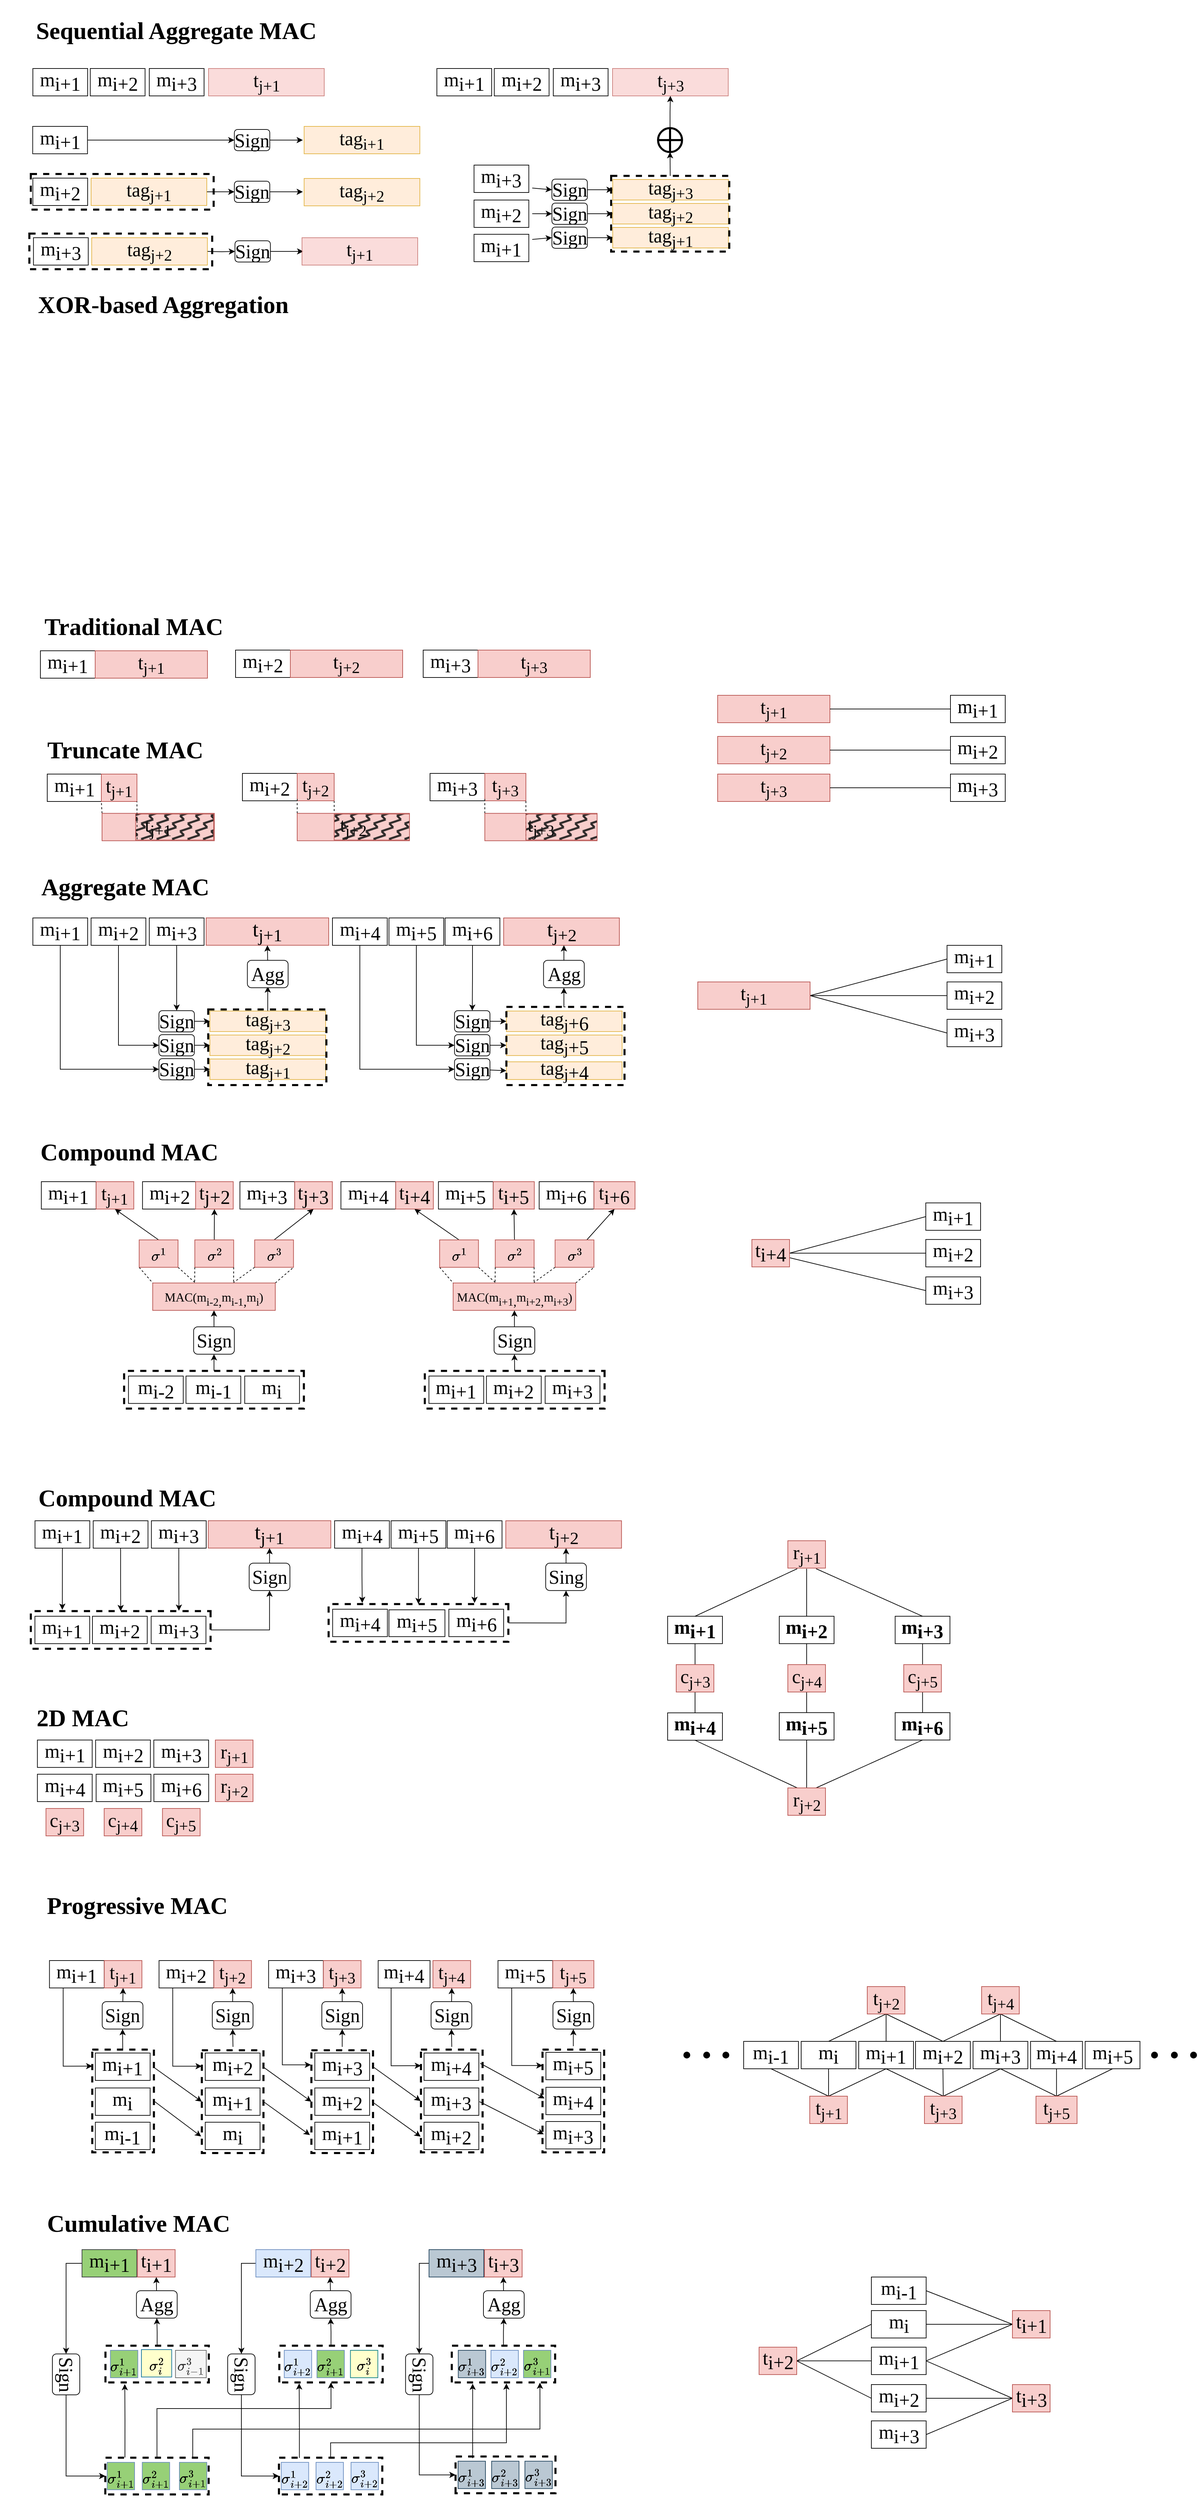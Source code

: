 <mxfile version="24.4.10" type="github">
  <diagram name="Page-1" id="5vq4HKyh1jyDOqxMfQYT">
    <mxGraphModel dx="2080" dy="1881" grid="1" gridSize="10" guides="1" tooltips="1" connect="1" arrows="1" fold="1" page="1" pageScale="1" pageWidth="850" pageHeight="1100" math="1" shadow="0">
      <root>
        <mxCell id="0" />
        <mxCell id="1" parent="0" />
        <mxCell id="beAL5vudYXf60fwT0WFV-15" style="edgeStyle=orthogonalEdgeStyle;rounded=0;orthogonalLoop=1;jettySize=auto;html=1;entryX=0;entryY=0.5;entryDx=0;entryDy=0;" parent="1" source="7LfN_9OkxTcba98f9i6o-15" target="dsXAJnGnoEv3D2MMQ_t2-146" edge="1">
          <mxGeometry relative="1" as="geometry" />
        </mxCell>
        <mxCell id="7LfN_9OkxTcba98f9i6o-15" value="m&lt;sub style=&quot;font-size: 28px;&quot;&gt;i+1&lt;/sub&gt;" style="rounded=0;whiteSpace=wrap;html=1;fontFamily=Garamond;fontSize=28;strokeWidth=1;strokeColor=#36393d;fontStyle=0;fillColor=#97D077;" parent="1" vertex="1">
          <mxGeometry x="71.75" y="2344" width="80" height="40" as="geometry" />
        </mxCell>
        <mxCell id="EZM_7AwwGuS_n_n86a-i-77" style="edgeStyle=orthogonalEdgeStyle;rounded=0;orthogonalLoop=1;jettySize=auto;html=1;exitX=0.5;exitY=1;exitDx=0;exitDy=0;entryX=0;entryY=0.5;entryDx=0;entryDy=0;" edge="1" parent="1" source="7LfN_9OkxTcba98f9i6o-64" target="beAL5vudYXf60fwT0WFV-93">
          <mxGeometry relative="1" as="geometry" />
        </mxCell>
        <mxCell id="7LfN_9OkxTcba98f9i6o-64" value="m&lt;sub style=&quot;font-size: 28px;&quot;&gt;i+2&lt;/sub&gt;" style="rounded=0;whiteSpace=wrap;html=1;fontFamily=Garamond;fontSize=28;strokeWidth=1;strokeColor=default;fontStyle=0;fillColor=none;" parent="1" vertex="1">
          <mxGeometry x="85" y="400" width="80" height="40" as="geometry" />
        </mxCell>
        <mxCell id="EZM_7AwwGuS_n_n86a-i-76" style="edgeStyle=orthogonalEdgeStyle;rounded=0;orthogonalLoop=1;jettySize=auto;html=1;exitX=0.5;exitY=1;exitDx=0;exitDy=0;entryX=0.5;entryY=0;entryDx=0;entryDy=0;" edge="1" parent="1" source="7LfN_9OkxTcba98f9i6o-66" target="beAL5vudYXf60fwT0WFV-94">
          <mxGeometry relative="1" as="geometry" />
        </mxCell>
        <mxCell id="7LfN_9OkxTcba98f9i6o-66" value="m&lt;sub style=&quot;font-size: 28px;&quot;&gt;i+3&lt;/sub&gt;" style="rounded=0;whiteSpace=wrap;html=1;fontFamily=Garamond;fontSize=28;strokeWidth=1;strokeColor=default;fontStyle=0;fillColor=none;" parent="1" vertex="1">
          <mxGeometry x="170" y="400" width="80" height="40" as="geometry" />
        </mxCell>
        <mxCell id="7LfN_9OkxTcba98f9i6o-67" value="&lt;font style=&quot;font-size: 31px;&quot;&gt;t&lt;font style=&quot;font-size: 31px;&quot;&gt;&lt;sub&gt;j+1&lt;/sub&gt;&lt;/font&gt;&lt;/font&gt;" style="rounded=0;whiteSpace=wrap;html=1;fontFamily=Garamond;fontSize=28;fillColor=#f8cecc;strokeColor=#b85450;" parent="1" vertex="1">
          <mxGeometry x="253" y="399.9" width="179" height="40" as="geometry" />
        </mxCell>
        <mxCell id="EZM_7AwwGuS_n_n86a-i-86" style="edgeStyle=orthogonalEdgeStyle;rounded=0;orthogonalLoop=1;jettySize=auto;html=1;exitX=0.5;exitY=1;exitDx=0;exitDy=0;entryX=0;entryY=0.5;entryDx=0;entryDy=0;" edge="1" parent="1" source="7LfN_9OkxTcba98f9i6o-68" target="beAL5vudYXf60fwT0WFV-119">
          <mxGeometry relative="1" as="geometry" />
        </mxCell>
        <mxCell id="7LfN_9OkxTcba98f9i6o-68" value="m&lt;sub style=&quot;font-size: 28px;&quot;&gt;i+4&lt;/sub&gt;" style="rounded=0;whiteSpace=wrap;html=1;fontFamily=Garamond;fontSize=28;" parent="1" vertex="1">
          <mxGeometry x="437.5" y="400" width="80" height="40" as="geometry" />
        </mxCell>
        <mxCell id="EZM_7AwwGuS_n_n86a-i-85" style="edgeStyle=orthogonalEdgeStyle;rounded=0;orthogonalLoop=1;jettySize=auto;html=1;exitX=0.5;exitY=1;exitDx=0;exitDy=0;entryX=0;entryY=0.5;entryDx=0;entryDy=0;" edge="1" parent="1" source="7LfN_9OkxTcba98f9i6o-69" target="beAL5vudYXf60fwT0WFV-130">
          <mxGeometry relative="1" as="geometry" />
        </mxCell>
        <mxCell id="7LfN_9OkxTcba98f9i6o-69" value="m&lt;sub style=&quot;font-size: 28px;&quot;&gt;i+5&lt;/sub&gt;" style="rounded=0;whiteSpace=wrap;html=1;fontFamily=Garamond;fontSize=28;" parent="1" vertex="1">
          <mxGeometry x="520" y="400" width="80" height="40" as="geometry" />
        </mxCell>
        <mxCell id="EZM_7AwwGuS_n_n86a-i-78" style="edgeStyle=orthogonalEdgeStyle;rounded=0;orthogonalLoop=1;jettySize=auto;html=1;exitX=0.5;exitY=1;exitDx=0;exitDy=0;entryX=0;entryY=0.5;entryDx=0;entryDy=0;" edge="1" parent="1" source="7LfN_9OkxTcba98f9i6o-70" target="R5h9vcgwqC-V3kslJ7xL-179">
          <mxGeometry relative="1" as="geometry" />
        </mxCell>
        <mxCell id="7LfN_9OkxTcba98f9i6o-70" value="m&lt;sub style=&quot;font-size: 28px;&quot;&gt;i+1&lt;/sub&gt;" style="rounded=0;whiteSpace=wrap;html=1;fontFamily=Garamond;fontSize=28;strokeWidth=1;strokeColor=default;fontStyle=0;fillColor=none;" parent="1" vertex="1">
          <mxGeometry y="400" width="80" height="40" as="geometry" />
        </mxCell>
        <mxCell id="EZM_7AwwGuS_n_n86a-i-84" value="" style="edgeStyle=orthogonalEdgeStyle;rounded=0;orthogonalLoop=1;jettySize=auto;html=1;" edge="1" parent="1" source="7LfN_9OkxTcba98f9i6o-88" target="beAL5vudYXf60fwT0WFV-131">
          <mxGeometry relative="1" as="geometry" />
        </mxCell>
        <mxCell id="7LfN_9OkxTcba98f9i6o-88" value="m&lt;sub style=&quot;font-size: 28px;&quot;&gt;i+6&lt;/sub&gt;" style="rounded=0;whiteSpace=wrap;html=1;fontFamily=Garamond;fontSize=28;" parent="1" vertex="1">
          <mxGeometry x="602.0" y="400" width="80" height="40" as="geometry" />
        </mxCell>
        <mxCell id="7LfN_9OkxTcba98f9i6o-127" value="&lt;h1 style=&quot;font-size: 35px;&quot;&gt;Aggregate MAC&lt;/h1&gt;" style="text;html=1;align=center;verticalAlign=middle;whiteSpace=wrap;rounded=0;fontSize=35;fontFamily=Garamond;" parent="1" vertex="1">
          <mxGeometry x="-0.25" y="340" width="270" height="30" as="geometry" />
        </mxCell>
        <mxCell id="7LfN_9OkxTcba98f9i6o-128" value="&lt;h1 style=&quot;&quot;&gt;&lt;font style=&quot;font-size: 35px;&quot;&gt;Compound MAC&lt;/font&gt;&lt;/h1&gt;" style="text;html=1;align=center;verticalAlign=middle;whiteSpace=wrap;rounded=0;fontSize=28;fontFamily=Garamond;" parent="1" vertex="1">
          <mxGeometry x="-9.38" y="720" width="300" height="30" as="geometry" />
        </mxCell>
        <mxCell id="7LfN_9OkxTcba98f9i6o-130" value="&lt;h1 style=&quot;&quot;&gt;&lt;font style=&quot;font-size: 35px;&quot;&gt;Cumulative MAC&lt;/font&gt;&lt;/h1&gt;" style="text;html=1;align=center;verticalAlign=middle;whiteSpace=wrap;rounded=0;fontSize=28;fontFamily=Garamond;" parent="1" vertex="1">
          <mxGeometry x="-1.5" y="2276" width="310.5" height="46" as="geometry" />
        </mxCell>
        <mxCell id="7LfN_9OkxTcba98f9i6o-141" value="&lt;span&gt;m&lt;sub style=&quot;font-size: 28px;&quot;&gt;i+2&lt;/sub&gt;&lt;/span&gt;" style="rounded=0;whiteSpace=wrap;html=1;fontFamily=Garamond;fontSize=28;fontStyle=0;strokeWidth=1;strokeColor=default;fillColor=none;" parent="1" vertex="1">
          <mxGeometry x="306" y="189" width="80" height="40" as="geometry" />
        </mxCell>
        <mxCell id="R5h9vcgwqC-V3kslJ7xL-208" style="edgeStyle=none;rounded=0;orthogonalLoop=1;jettySize=auto;html=1;exitX=1;exitY=1;exitDx=0;exitDy=0;entryX=0;entryY=1;entryDx=0;entryDy=0;endArrow=none;endFill=0;dashed=1;fontStyle=0;fontFamily=Garamond;" parent="1" source="7LfN_9OkxTcba98f9i6o-142" target="R5h9vcgwqC-V3kslJ7xL-29" edge="1">
          <mxGeometry relative="1" as="geometry" />
        </mxCell>
        <mxCell id="7LfN_9OkxTcba98f9i6o-142" value="t&lt;sub&gt;j&lt;/sub&gt;&lt;sub&gt;+2&lt;/sub&gt;" style="rounded=0;whiteSpace=wrap;html=1;fontFamily=Garamond;fontSize=28;fillColor=#f8cecc;fontStyle=0;strokeWidth=1;strokeColor=#b85450;" parent="1" vertex="1">
          <mxGeometry x="386" y="189" width="54" height="40" as="geometry" />
        </mxCell>
        <mxCell id="7LfN_9OkxTcba98f9i6o-143" value="&lt;span&gt;m&lt;sub style=&quot;font-size: 28px;&quot;&gt;i+3&lt;/sub&gt;&lt;/span&gt;" style="rounded=0;whiteSpace=wrap;html=1;fontFamily=Garamond;fontSize=28;fontStyle=0;strokeWidth=1;strokeColor=default;fillColor=none;" parent="1" vertex="1">
          <mxGeometry x="580" y="189" width="80" height="40" as="geometry" />
        </mxCell>
        <mxCell id="7LfN_9OkxTcba98f9i6o-144" value="t&lt;sub&gt;j&lt;/sub&gt;&lt;sub&gt;+3&lt;/sub&gt;" style="rounded=0;whiteSpace=wrap;html=1;fontFamily=Garamond;fontSize=28;fillColor=#f8cecc;fontStyle=0;strokeWidth=1;strokeColor=#b85450;" parent="1" vertex="1">
          <mxGeometry x="660" y="189" width="60" height="40" as="geometry" />
        </mxCell>
        <mxCell id="7LfN_9OkxTcba98f9i6o-148" value="&lt;span&gt;m&lt;sub style=&quot;font-size: 28px;&quot;&gt;i+1&lt;/sub&gt;&lt;/span&gt;" style="rounded=0;whiteSpace=wrap;html=1;fontFamily=Garamond;fontSize=28;fontStyle=0" parent="1" vertex="1">
          <mxGeometry x="21" y="190" width="80" height="40" as="geometry" />
        </mxCell>
        <mxCell id="7LfN_9OkxTcba98f9i6o-149" value="t&lt;sub&gt;j&lt;/sub&gt;&lt;sub&gt;+1&lt;/sub&gt;" style="rounded=0;whiteSpace=wrap;html=1;fontFamily=Garamond;fontSize=28;labelBackgroundColor=none;fillColor=#f8cecc;strokeColor=#b85450;fontStyle=0" parent="1" vertex="1">
          <mxGeometry x="100" y="190" width="52" height="40" as="geometry" />
        </mxCell>
        <mxCell id="7LfN_9OkxTcba98f9i6o-152" value="&lt;h1 style=&quot;font-size: 35px;&quot;&gt;&lt;font style=&quot;font-size: 35px;&quot;&gt;Truncate MAC&lt;/font&gt;&lt;/h1&gt;" style="text;html=1;align=center;verticalAlign=middle;whiteSpace=wrap;rounded=0;fontSize=35;fontFamily=Garamond;" parent="1" vertex="1">
          <mxGeometry x="10" y="140" width="250" height="30" as="geometry" />
        </mxCell>
        <mxCell id="R5h9vcgwqC-V3kslJ7xL-188" style="edgeStyle=none;rounded=0;orthogonalLoop=1;jettySize=auto;html=1;fontSize=28;fontFamily=Garamond;" parent="1" source="7LfN_9OkxTcba98f9i6o-189" edge="1">
          <mxGeometry relative="1" as="geometry">
            <mxPoint x="343" y="500" as="targetPoint" />
          </mxGeometry>
        </mxCell>
        <mxCell id="7LfN_9OkxTcba98f9i6o-189" value="tag&lt;span style=&quot;font-size: 28px;&quot;&gt;&lt;sub&gt;j+3&lt;/sub&gt;&lt;/span&gt;" style="rounded=0;whiteSpace=wrap;html=1;fontFamily=Garamond;fontSize=28;fillColor=#ffe6cc;rotation=0;opacity=70;strokeColor=#d79b00;" parent="1" vertex="1">
          <mxGeometry x="258.5" y="535.9" width="169" height="30" as="geometry" />
        </mxCell>
        <mxCell id="7LfN_9OkxTcba98f9i6o-190" value="tag&lt;span style=&quot;font-size: 28px;&quot;&gt;&lt;sub&gt;j+2&lt;/sub&gt;&lt;/span&gt;" style="rounded=0;whiteSpace=wrap;html=1;fontFamily=Garamond;fontSize=28;fillColor=#ffe6cc;rotation=0;opacity=70;strokeColor=#d79b00;" parent="1" vertex="1">
          <mxGeometry x="258.5" y="570.9" width="169" height="30" as="geometry" />
        </mxCell>
        <mxCell id="7LfN_9OkxTcba98f9i6o-191" value="tag&lt;sub&gt;j&lt;/sub&gt;&lt;span style=&quot;font-size: 28px;&quot;&gt;&lt;sub&gt;+1&lt;/sub&gt;&lt;/span&gt;" style="rounded=0;whiteSpace=wrap;html=1;fontFamily=Garamond;fontSize=28;fillColor=#ffe6cc;rotation=0;opacity=70;strokeColor=#d79b00;" parent="1" vertex="1">
          <mxGeometry x="258.5" y="605.9" width="169" height="30" as="geometry" />
        </mxCell>
        <mxCell id="R5h9vcgwqC-V3kslJ7xL-6" value="&lt;font style=&quot;font-size: 31px;&quot;&gt;t&lt;sub&gt;j+2&lt;/sub&gt;&lt;/font&gt;" style="rounded=0;whiteSpace=wrap;html=1;fontFamily=Garamond;fontSize=28;fillColor=#f8cecc;strokeColor=#b85450;" parent="1" vertex="1">
          <mxGeometry x="687.5" y="400" width="169" height="40" as="geometry" />
        </mxCell>
        <mxCell id="R5h9vcgwqC-V3kslJ7xL-22" value="" style="endArrow=none;dashed=1;html=1;rounded=0;exitX=0;exitY=0;exitDx=0;exitDy=0;fontSize=28;fontStyle=0;fontFamily=Garamond;" parent="1" edge="1">
          <mxGeometry width="50" height="50" relative="1" as="geometry">
            <mxPoint x="660" y="247.32" as="sourcePoint" />
            <mxPoint x="660" y="226.32" as="targetPoint" />
          </mxGeometry>
        </mxCell>
        <mxCell id="R5h9vcgwqC-V3kslJ7xL-23" value="t&lt;sub&gt;j&lt;/sub&gt;&lt;sub&gt;+3&lt;/sub&gt;" style="rounded=0;whiteSpace=wrap;html=1;fontFamily=Garamond;fontSize=28;labelBackgroundColor=none;fillColor=#f8cecc;strokeColor=#b85450;fontStyle=0" parent="1" vertex="1">
          <mxGeometry x="660" y="247.32" width="164" height="40" as="geometry" />
        </mxCell>
        <mxCell id="R5h9vcgwqC-V3kslJ7xL-24" value="" style="endArrow=none;dashed=1;html=1;rounded=0;exitX=0;exitY=1;exitDx=0;exitDy=0;fontSize=28;entryX=1;entryY=1;entryDx=0;entryDy=0;fontStyle=0;fontFamily=Garamond;" parent="1" source="R5h9vcgwqC-V3kslJ7xL-25" target="7LfN_9OkxTcba98f9i6o-144" edge="1">
          <mxGeometry width="50" height="50" relative="1" as="geometry">
            <mxPoint x="700" y="290" as="sourcePoint" />
            <mxPoint x="700" y="227.32" as="targetPoint" />
          </mxGeometry>
        </mxCell>
        <mxCell id="R5h9vcgwqC-V3kslJ7xL-25" value="" style="rounded=0;whiteSpace=wrap;html=1;strokeColor=#b85450;opacity=90;glass=0;shadow=0;fillStyle=zigzag-line;fillColor=#1A1A1A;fontSize=28;fontStyle=0;fontFamily=Garamond;" parent="1" vertex="1">
          <mxGeometry x="720" y="248.32" width="104" height="38" as="geometry" />
        </mxCell>
        <mxCell id="R5h9vcgwqC-V3kslJ7xL-26" value="" style="endArrow=none;dashed=1;html=1;rounded=0;exitX=0;exitY=0;exitDx=0;exitDy=0;fontSize=28;fontStyle=0;fontFamily=Garamond;" parent="1" edge="1">
          <mxGeometry width="50" height="50" relative="1" as="geometry">
            <mxPoint x="386" y="247.32" as="sourcePoint" />
            <mxPoint x="386" y="226.32" as="targetPoint" />
          </mxGeometry>
        </mxCell>
        <mxCell id="R5h9vcgwqC-V3kslJ7xL-27" value="t&lt;sub&gt;j&lt;/sub&gt;&lt;sub&gt;+2&lt;/sub&gt;" style="rounded=0;whiteSpace=wrap;html=1;fontFamily=Garamond;fontSize=28;labelBackgroundColor=none;fillColor=#f8cecc;strokeColor=#b85450;fontStyle=0" parent="1" vertex="1">
          <mxGeometry x="386" y="247.32" width="164" height="40" as="geometry" />
        </mxCell>
        <mxCell id="R5h9vcgwqC-V3kslJ7xL-29" value="" style="rounded=0;whiteSpace=wrap;html=1;strokeColor=#b85450;opacity=90;glass=0;shadow=0;fillStyle=zigzag-line;fillColor=#1A1A1A;fontSize=28;fontStyle=0;fontFamily=Garamond;" parent="1" vertex="1">
          <mxGeometry x="440" y="248.32" width="110" height="38" as="geometry" />
        </mxCell>
        <mxCell id="R5h9vcgwqC-V3kslJ7xL-30" value="" style="endArrow=none;dashed=1;html=1;rounded=0;exitX=0;exitY=0;exitDx=0;exitDy=0;fontSize=28;entryX=0;entryY=1;entryDx=0;entryDy=0;fontStyle=0;fontFamily=Garamond;" parent="1" target="7LfN_9OkxTcba98f9i6o-149" edge="1">
          <mxGeometry width="50" height="50" relative="1" as="geometry">
            <mxPoint x="101" y="247.32" as="sourcePoint" />
            <mxPoint x="101" y="226.32" as="targetPoint" />
          </mxGeometry>
        </mxCell>
        <mxCell id="R5h9vcgwqC-V3kslJ7xL-31" value="t&lt;sub&gt;j&lt;/sub&gt;&lt;sub&gt;+1&lt;/sub&gt;" style="rounded=0;whiteSpace=wrap;html=1;fontFamily=Garamond;fontSize=28;labelBackgroundColor=none;fillColor=#f8cecc;strokeColor=#b85450;fontStyle=0" parent="1" vertex="1">
          <mxGeometry x="101" y="247.32" width="164" height="40" as="geometry" />
        </mxCell>
        <mxCell id="R5h9vcgwqC-V3kslJ7xL-32" value="" style="endArrow=none;dashed=1;html=1;rounded=0;exitX=0.312;exitY=0.949;exitDx=0;exitDy=0;fontSize=28;entryX=1;entryY=1;entryDx=0;entryDy=0;exitPerimeter=0;fontStyle=0;fontFamily=Garamond;" parent="1" source="R5h9vcgwqC-V3kslJ7xL-31" target="7LfN_9OkxTcba98f9i6o-149" edge="1">
          <mxGeometry width="50" height="50" relative="1" as="geometry">
            <mxPoint x="141" y="290" as="sourcePoint" />
            <mxPoint x="141" y="227.32" as="targetPoint" />
          </mxGeometry>
        </mxCell>
        <mxCell id="R5h9vcgwqC-V3kslJ7xL-33" value="" style="rounded=0;whiteSpace=wrap;html=1;strokeColor=#b85450;opacity=90;glass=0;shadow=0;fillStyle=zigzag-line;fillColor=#1A1A1A;fontSize=28;fontStyle=0;fontFamily=Garamond;" parent="1" vertex="1">
          <mxGeometry x="150" y="248.32" width="114" height="38" as="geometry" />
        </mxCell>
        <mxCell id="R5h9vcgwqC-V3kslJ7xL-44" value="m&lt;sub style=&quot;font-size: 28px;&quot;&gt;i+2&lt;/sub&gt;" style="rounded=0;whiteSpace=wrap;html=1;fontFamily=Garamond;fontSize=28;strokeWidth=1;strokeColor=default;fontStyle=0;fillColor=none;" parent="1" vertex="1">
          <mxGeometry x="160.12" y="785" width="80" height="40" as="geometry" />
        </mxCell>
        <mxCell id="R5h9vcgwqC-V3kslJ7xL-46" value="m&lt;sub style=&quot;font-size: 28px;&quot;&gt;i+3&lt;/sub&gt;" style="rounded=0;whiteSpace=wrap;html=1;fontFamily=Garamond;fontSize=28;strokeWidth=1;strokeColor=default;fontStyle=0;fillColor=none;" parent="1" vertex="1">
          <mxGeometry x="302.37" y="785" width="80" height="40" as="geometry" />
        </mxCell>
        <mxCell id="beAL5vudYXf60fwT0WFV-50" style="edgeStyle=none;rounded=0;orthogonalLoop=1;jettySize=auto;html=1;exitX=1;exitY=0;exitDx=0;exitDy=0;entryX=1;entryY=0;entryDx=0;entryDy=0;endArrow=none;endFill=0;dashed=1;" parent="1" source="R5h9vcgwqC-V3kslJ7xL-47" target="beAL5vudYXf60fwT0WFV-43" edge="1">
          <mxGeometry relative="1" as="geometry" />
        </mxCell>
        <mxCell id="R5h9vcgwqC-V3kslJ7xL-47" value="&lt;font style=&quot;&quot;&gt;&lt;span style=&quot;font-size: 18px;&quot;&gt;MAC(m&lt;/span&gt;&lt;sub style=&quot;&quot;&gt;&lt;font style=&quot;font-size: 16px;&quot;&gt;i+1&lt;/font&gt;&lt;/sub&gt;&lt;sub style=&quot;font-size: 18px;&quot;&gt;,&lt;/sub&gt;&lt;span style=&quot;font-size: 18px; background-color: initial;&quot;&gt;m&lt;/span&gt;&lt;sub style=&quot;background-color: initial;&quot;&gt;&lt;font style=&quot;font-size: 16px;&quot;&gt;i+2&lt;/font&gt;&lt;/sub&gt;&lt;sub style=&quot;font-size: 18px; background-color: initial;&quot;&gt;,&lt;/sub&gt;&lt;span style=&quot;font-size: 18px; background-color: initial;&quot;&gt;m&lt;/span&gt;&lt;sub style=&quot;background-color: initial;&quot;&gt;&lt;font style=&quot;font-size: 16px;&quot;&gt;i+3&lt;/font&gt;&lt;/sub&gt;&lt;span style=&quot;font-size: 18px; background-color: initial;&quot;&gt;)&lt;/span&gt;&lt;/font&gt;" style="rounded=0;whiteSpace=wrap;html=1;fontFamily=Garamond;fontSize=28;fillColor=#f8cecc;strokeColor=#b85450;" parent="1" vertex="1">
          <mxGeometry x="613.75" y="932.9" width="179" height="40" as="geometry" />
        </mxCell>
        <mxCell id="R5h9vcgwqC-V3kslJ7xL-49" value="m&lt;sub style=&quot;font-size: 28px;&quot;&gt;i+4&lt;/sub&gt;" style="rounded=0;whiteSpace=wrap;html=1;fontFamily=Garamond;fontSize=28;" parent="1" vertex="1">
          <mxGeometry x="449.87" y="785" width="80" height="40" as="geometry" />
        </mxCell>
        <mxCell id="R5h9vcgwqC-V3kslJ7xL-51" value="m&lt;sub style=&quot;font-size: 28px;&quot;&gt;i+5&lt;/sub&gt;" style="rounded=0;whiteSpace=wrap;html=1;fontFamily=Garamond;fontSize=28;" parent="1" vertex="1">
          <mxGeometry x="592.28" y="785" width="80" height="40" as="geometry" />
        </mxCell>
        <mxCell id="R5h9vcgwqC-V3kslJ7xL-53" value="m&lt;sub style=&quot;font-size: 28px;&quot;&gt;i+1&lt;/sub&gt;" style="rounded=0;whiteSpace=wrap;html=1;fontFamily=Garamond;fontSize=28;strokeWidth=1;strokeColor=default;fontStyle=0;fillColor=none;" parent="1" vertex="1">
          <mxGeometry x="12.37" y="785" width="80" height="40" as="geometry" />
        </mxCell>
        <mxCell id="R5h9vcgwqC-V3kslJ7xL-55" value="m&lt;sub style=&quot;font-size: 28px;&quot;&gt;i+6&lt;/sub&gt;" style="rounded=0;whiteSpace=wrap;html=1;fontFamily=Garamond;fontSize=28;" parent="1" vertex="1">
          <mxGeometry x="739.37" y="785" width="80" height="40" as="geometry" />
        </mxCell>
        <mxCell id="R5h9vcgwqC-V3kslJ7xL-67" value="m&lt;sub style=&quot;font-size: 28px;&quot;&gt;i+1&lt;/sub&gt;" style="rounded=0;whiteSpace=wrap;html=1;fontFamily=Garamond;fontSize=28;strokeWidth=1;strokeColor=default;fontStyle=0;fillColor=none;" parent="1" vertex="1">
          <mxGeometry x="578.37" y="1068.75" width="80" height="40" as="geometry" />
        </mxCell>
        <mxCell id="R5h9vcgwqC-V3kslJ7xL-68" value="m&lt;sub style=&quot;font-size: 28px;&quot;&gt;i+2&lt;/sub&gt;" style="rounded=0;whiteSpace=wrap;html=1;fontFamily=Garamond;fontSize=28;strokeWidth=1;strokeColor=default;fontStyle=0;fillColor=none;" parent="1" vertex="1">
          <mxGeometry x="662.37" y="1068.75" width="80" height="40" as="geometry" />
        </mxCell>
        <mxCell id="R5h9vcgwqC-V3kslJ7xL-69" value="m&lt;sub style=&quot;font-size: 28px;&quot;&gt;i+3&lt;/sub&gt;" style="rounded=0;whiteSpace=wrap;html=1;fontFamily=Garamond;fontSize=28;strokeWidth=1;strokeColor=default;fontStyle=0;fillColor=none;" parent="1" vertex="1">
          <mxGeometry x="748.12" y="1068.75" width="80" height="40" as="geometry" />
        </mxCell>
        <mxCell id="beAL5vudYXf60fwT0WFV-38" style="edgeStyle=orthogonalEdgeStyle;rounded=0;orthogonalLoop=1;jettySize=auto;html=1;exitX=0;exitY=0.5;exitDx=0;exitDy=0;entryX=0.5;entryY=1;entryDx=0;entryDy=0;" parent="1" source="R5h9vcgwqC-V3kslJ7xL-72" target="R5h9vcgwqC-V3kslJ7xL-93" edge="1">
          <mxGeometry relative="1" as="geometry" />
        </mxCell>
        <mxCell id="R5h9vcgwqC-V3kslJ7xL-72" value="" style="rounded=0;whiteSpace=wrap;html=1;fillColor=none;dashed=1;strokeWidth=3;fontSize=28;fontFamily=Garamond;rotation=90;" parent="1" vertex="1">
          <mxGeometry x="676.12" y="957.5" width="55" height="262.5" as="geometry" />
        </mxCell>
        <mxCell id="beAL5vudYXf60fwT0WFV-39" style="edgeStyle=orthogonalEdgeStyle;rounded=0;orthogonalLoop=1;jettySize=auto;html=1;exitX=0.5;exitY=0;exitDx=0;exitDy=0;entryX=0.5;entryY=1;entryDx=0;entryDy=0;" parent="1" source="R5h9vcgwqC-V3kslJ7xL-93" target="R5h9vcgwqC-V3kslJ7xL-47" edge="1">
          <mxGeometry relative="1" as="geometry" />
        </mxCell>
        <mxCell id="R5h9vcgwqC-V3kslJ7xL-93" value="&lt;font style=&quot;font-size: 28px;&quot;&gt;Sign&lt;/font&gt;" style="rounded=1;whiteSpace=wrap;html=1;fontSize=28;fontFamily=Garamond;" parent="1" vertex="1">
          <mxGeometry x="673.5" y="996.9" width="59.5" height="40" as="geometry" />
        </mxCell>
        <mxCell id="R5h9vcgwqC-V3kslJ7xL-186" style="edgeStyle=none;rounded=0;orthogonalLoop=1;jettySize=auto;html=1;entryX=0;entryY=0.5;entryDx=0;entryDy=0;fontSize=28;fontFamily=Garamond;exitX=1;exitY=0.5;exitDx=0;exitDy=0;" parent="1" source="beAL5vudYXf60fwT0WFV-94" target="7LfN_9OkxTcba98f9i6o-189" edge="1">
          <mxGeometry relative="1" as="geometry">
            <mxPoint x="215" y="550.897" as="sourcePoint" />
          </mxGeometry>
        </mxCell>
        <mxCell id="R5h9vcgwqC-V3kslJ7xL-184" style="edgeStyle=none;rounded=0;orthogonalLoop=1;jettySize=auto;html=1;fontSize=28;fontFamily=Garamond;exitX=1;exitY=0.5;exitDx=0;exitDy=0;" parent="1" source="beAL5vudYXf60fwT0WFV-93" target="7LfN_9OkxTcba98f9i6o-190" edge="1">
          <mxGeometry relative="1" as="geometry">
            <mxPoint x="217.75" y="584.2" as="sourcePoint" />
          </mxGeometry>
        </mxCell>
        <mxCell id="R5h9vcgwqC-V3kslJ7xL-180" style="edgeStyle=none;rounded=0;orthogonalLoop=1;jettySize=auto;html=1;entryX=0;entryY=0.5;entryDx=0;entryDy=0;fontSize=28;fontFamily=Garamond;" parent="1" source="R5h9vcgwqC-V3kslJ7xL-179" target="7LfN_9OkxTcba98f9i6o-191" edge="1">
          <mxGeometry relative="1" as="geometry" />
        </mxCell>
        <mxCell id="R5h9vcgwqC-V3kslJ7xL-179" value="&lt;font style=&quot;font-size: 28px;&quot;&gt;Sign&lt;/font&gt;" style="rounded=1;whiteSpace=wrap;html=1;fontSize=28;fontFamily=Garamond;" parent="1" vertex="1">
          <mxGeometry x="184.12" y="605.4" width="51.75" height="31" as="geometry" />
        </mxCell>
        <mxCell id="beAL5vudYXf60fwT0WFV-108" style="edgeStyle=none;rounded=0;orthogonalLoop=1;jettySize=auto;html=1;entryX=0.5;entryY=1;entryDx=0;entryDy=0;" parent="1" target="7LfN_9OkxTcba98f9i6o-67" edge="1">
          <mxGeometry relative="1" as="geometry">
            <mxPoint x="342.5" y="442.4" as="targetPoint" />
            <mxPoint x="343" y="470" as="sourcePoint" />
          </mxGeometry>
        </mxCell>
        <mxCell id="R5h9vcgwqC-V3kslJ7xL-206" value="" style="rounded=0;whiteSpace=wrap;html=1;fillColor=none;dashed=1;strokeWidth=3;fontSize=28;fontFamily=Garamond;" parent="1" vertex="1">
          <mxGeometry x="256.12" y="533.6" width="172.5" height="110.4" as="geometry" />
        </mxCell>
        <mxCell id="dsXAJnGnoEv3D2MMQ_t2-1" value="&lt;span&gt;m&lt;sub style=&quot;font-size: 28px;&quot;&gt;i+2&lt;/sub&gt;&lt;/span&gt;" style="rounded=0;whiteSpace=wrap;html=1;fontFamily=Garamond;fontSize=28;fontStyle=0;strokeWidth=1;strokeColor=default;fillColor=none;" parent="1" vertex="1">
          <mxGeometry x="296" y="9" width="80" height="40" as="geometry" />
        </mxCell>
        <mxCell id="dsXAJnGnoEv3D2MMQ_t2-4" value="&lt;span&gt;m&lt;sub style=&quot;font-size: 28px;&quot;&gt;i+3&lt;/sub&gt;&lt;/span&gt;" style="rounded=0;whiteSpace=wrap;html=1;fontFamily=Garamond;fontSize=28;fontStyle=0;strokeWidth=1;strokeColor=default;fillColor=none;" parent="1" vertex="1">
          <mxGeometry x="570" y="9" width="80" height="40" as="geometry" />
        </mxCell>
        <mxCell id="dsXAJnGnoEv3D2MMQ_t2-6" value="&lt;span&gt;m&lt;sub style=&quot;font-size: 28px;&quot;&gt;i+1&lt;/sub&gt;&lt;/span&gt;" style="rounded=0;whiteSpace=wrap;html=1;fontFamily=Garamond;fontSize=28;fontStyle=0" parent="1" vertex="1">
          <mxGeometry x="11" y="10" width="80" height="40" as="geometry" />
        </mxCell>
        <mxCell id="dsXAJnGnoEv3D2MMQ_t2-8" value="&lt;h1 style=&quot;font-size: 35px;&quot;&gt;&lt;font style=&quot;font-size: 35px;&quot;&gt;Traditional MAC&lt;/font&gt;&lt;/h1&gt;" style="text;html=1;align=center;verticalAlign=middle;whiteSpace=wrap;rounded=0;fontSize=35;fontFamily=Garamond;" parent="1" vertex="1">
          <mxGeometry y="-40" width="295" height="30" as="geometry" />
        </mxCell>
        <mxCell id="dsXAJnGnoEv3D2MMQ_t2-10" value="&lt;span style=&quot;color: rgb(0, 0, 0); font-size: 28px; font-style: normal; font-variant-ligatures: normal; font-variant-caps: normal; letter-spacing: normal; orphans: 2; text-align: center; text-indent: 0px; text-transform: none; widows: 2; word-spacing: 0px; -webkit-text-stroke-width: 0px; white-space: normal; text-decoration-thickness: initial; text-decoration-style: initial; text-decoration-color: initial; float: none; display: inline !important;&quot;&gt;t&lt;sub&gt;j&lt;/sub&gt;&lt;/span&gt;&lt;span style=&quot;forced-color-adjust: none; color: rgb(0, 0, 0); font-style: normal; font-variant-ligatures: normal; font-variant-caps: normal; letter-spacing: normal; orphans: 2; text-align: center; text-indent: 0px; text-transform: none; widows: 2; word-spacing: 0px; -webkit-text-stroke-width: 0px; white-space: normal; text-decoration-thickness: initial; text-decoration-style: initial; text-decoration-color: initial; font-size: 28px;&quot;&gt;&lt;sub&gt;+3&lt;/sub&gt;&lt;/span&gt;" style="rounded=0;whiteSpace=wrap;html=1;fontFamily=Garamond;fontSize=28;labelBackgroundColor=none;fillColor=#f8cecc;strokeColor=#b85450;fontStyle=0" parent="1" vertex="1">
          <mxGeometry x="650" y="9" width="164" height="40" as="geometry" />
        </mxCell>
        <mxCell id="dsXAJnGnoEv3D2MMQ_t2-14" value="&lt;span style=&quot;color: rgb(0, 0, 0); font-size: 28px; font-style: normal; font-variant-ligatures: normal; font-variant-caps: normal; letter-spacing: normal; orphans: 2; text-align: center; text-indent: 0px; text-transform: none; widows: 2; word-spacing: 0px; -webkit-text-stroke-width: 0px; white-space: normal; text-decoration-thickness: initial; text-decoration-style: initial; text-decoration-color: initial; float: none; display: inline !important;&quot;&gt;t&lt;/span&gt;&lt;span style=&quot;forced-color-adjust: none; color: rgb(0, 0, 0); font-style: normal; font-variant-ligatures: normal; font-variant-caps: normal; letter-spacing: normal; orphans: 2; text-align: center; text-indent: 0px; text-transform: none; widows: 2; word-spacing: 0px; -webkit-text-stroke-width: 0px; white-space: normal; text-decoration-thickness: initial; text-decoration-style: initial; text-decoration-color: initial; font-size: 28px;&quot;&gt;&lt;sub&gt;j+2&lt;/sub&gt;&lt;/span&gt;" style="rounded=0;whiteSpace=wrap;html=1;fontFamily=Garamond;fontSize=28;labelBackgroundColor=none;fillColor=#f8cecc;strokeColor=#b85450;fontStyle=0" parent="1" vertex="1">
          <mxGeometry x="376" y="9" width="164" height="40" as="geometry" />
        </mxCell>
        <mxCell id="dsXAJnGnoEv3D2MMQ_t2-17" value="&lt;span style=&quot;color: rgb(0, 0, 0); font-size: 28px; font-style: normal; font-variant-ligatures: normal; font-variant-caps: normal; letter-spacing: normal; orphans: 2; text-align: center; text-indent: 0px; text-transform: none; widows: 2; word-spacing: 0px; -webkit-text-stroke-width: 0px; white-space: normal; text-decoration-thickness: initial; text-decoration-style: initial; text-decoration-color: initial; float: none; display: inline !important;&quot;&gt;t&lt;sub&gt;j&lt;/sub&gt;&lt;/span&gt;&lt;span style=&quot;forced-color-adjust: none; color: rgb(0, 0, 0); font-style: normal; font-variant-ligatures: normal; font-variant-caps: normal; letter-spacing: normal; orphans: 2; text-align: center; text-indent: 0px; text-transform: none; widows: 2; word-spacing: 0px; -webkit-text-stroke-width: 0px; white-space: normal; text-decoration-thickness: initial; text-decoration-style: initial; text-decoration-color: initial; font-size: 28px;&quot;&gt;&lt;sub&gt;+1&lt;/sub&gt;&lt;/span&gt;" style="rounded=0;whiteSpace=wrap;html=1;fontFamily=Garamond;fontSize=28;labelBackgroundColor=none;fillColor=#f8cecc;strokeColor=#b85450;fontStyle=0" parent="1" vertex="1">
          <mxGeometry x="91" y="10" width="164" height="40" as="geometry" />
        </mxCell>
        <mxCell id="dsXAJnGnoEv3D2MMQ_t2-80" value="m&lt;sub style=&quot;font-size: 28px;&quot;&gt;i+2&lt;/sub&gt;" style="rounded=0;whiteSpace=wrap;html=1;fontFamily=Garamond;fontSize=28;strokeWidth=1;strokeColor=default;fontStyle=0;fillColor=none;" parent="1" vertex="1">
          <mxGeometry x="184.25" y="1922" width="80" height="40" as="geometry" />
        </mxCell>
        <mxCell id="dsXAJnGnoEv3D2MMQ_t2-81" value="t&lt;span style=&quot;background-color: initial;&quot;&gt;&lt;sub&gt;j+2&lt;/sub&gt;&lt;/span&gt;" style="rounded=0;whiteSpace=wrap;html=1;fontFamily=Garamond;fontSize=28;fillColor=#f8cecc;strokeWidth=1;strokeColor=#b85450;fontStyle=0" parent="1" vertex="1">
          <mxGeometry x="264.25" y="1922" width="55" height="40" as="geometry" />
        </mxCell>
        <mxCell id="dsXAJnGnoEv3D2MMQ_t2-82" value="m&lt;sub style=&quot;font-size: 28px;&quot;&gt;i+3&lt;/sub&gt;" style="rounded=0;whiteSpace=wrap;html=1;fontFamily=Garamond;fontSize=28;strokeWidth=1;strokeColor=default;fontStyle=0;fillColor=none;" parent="1" vertex="1">
          <mxGeometry x="344.25" y="1922" width="80" height="40" as="geometry" />
        </mxCell>
        <mxCell id="dsXAJnGnoEv3D2MMQ_t2-83" value="t&lt;sub&gt;j&lt;/sub&gt;&lt;span style=&quot;font-size: 28px;&quot;&gt;&lt;sub&gt;+3&lt;/sub&gt;&lt;/span&gt;" style="rounded=0;whiteSpace=wrap;html=1;fontFamily=Garamond;fontSize=28;fillColor=#f8cecc;strokeColor=#b85450;" parent="1" vertex="1">
          <mxGeometry x="424.25" y="1922" width="55" height="40" as="geometry" />
        </mxCell>
        <mxCell id="dsXAJnGnoEv3D2MMQ_t2-84" value="m&lt;sub style=&quot;font-size: 28px;&quot;&gt;i+4&lt;/sub&gt;" style="rounded=0;whiteSpace=wrap;html=1;fontFamily=Garamond;fontSize=28;" parent="1" vertex="1">
          <mxGeometry x="504.25" y="1922" width="75.75" height="40" as="geometry" />
        </mxCell>
        <mxCell id="dsXAJnGnoEv3D2MMQ_t2-85" value="m&lt;sub style=&quot;font-size: 28px;&quot;&gt;i+5&lt;/sub&gt;" style="rounded=0;whiteSpace=wrap;html=1;fontFamily=Garamond;fontSize=28;" parent="1" vertex="1">
          <mxGeometry x="679.25" y="1922" width="80" height="40" as="geometry" />
        </mxCell>
        <mxCell id="dsXAJnGnoEv3D2MMQ_t2-86" value="m&lt;sub style=&quot;font-size: 28px;&quot;&gt;i+1&lt;/sub&gt;" style="rounded=0;whiteSpace=wrap;html=1;fontFamily=Garamond;fontSize=28;strokeWidth=1;strokeColor=default;fontStyle=0;fillColor=none;" parent="1" vertex="1">
          <mxGeometry x="24.25" y="1922" width="80" height="40" as="geometry" />
        </mxCell>
        <mxCell id="dsXAJnGnoEv3D2MMQ_t2-87" value="&lt;span style=&quot;color: rgb(0, 0, 0); font-size: 28px; font-style: normal; font-variant-ligatures: normal; font-variant-caps: normal; letter-spacing: normal; orphans: 2; text-align: center; text-indent: 0px; text-transform: none; widows: 2; word-spacing: 0px; -webkit-text-stroke-width: 0px; white-space: normal; text-decoration-thickness: initial; text-decoration-style: initial; text-decoration-color: initial; float: none; display: inline !important;&quot;&gt;t&lt;/span&gt;&lt;span style=&quot;forced-color-adjust: none; color: rgb(0, 0, 0); font-style: normal; font-variant-ligatures: normal; font-variant-caps: normal; letter-spacing: normal; orphans: 2; text-align: center; text-indent: 0px; text-transform: none; widows: 2; word-spacing: 0px; -webkit-text-stroke-width: 0px; white-space: normal; text-decoration-thickness: initial; text-decoration-style: initial; text-decoration-color: initial; font-size: 28px;&quot;&gt;&lt;sub&gt;j+1&lt;/sub&gt;&lt;/span&gt;" style="rounded=0;whiteSpace=wrap;html=1;fontFamily=Garamond;fontSize=28;labelBackgroundColor=none;fillColor=#f8cecc;strokeWidth=1;strokeColor=#b85450;fontStyle=0" parent="1" vertex="1">
          <mxGeometry x="104.25" y="1922" width="55" height="40" as="geometry" />
        </mxCell>
        <mxCell id="dsXAJnGnoEv3D2MMQ_t2-88" value="&lt;h1 style=&quot;&quot;&gt;&lt;font style=&quot;font-size: 35px;&quot;&gt;Progressive MAC&lt;/font&gt;&lt;/h1&gt;" style="text;html=1;align=center;verticalAlign=middle;whiteSpace=wrap;rounded=0;fontSize=28;fontFamily=Garamond;" parent="1" vertex="1">
          <mxGeometry x="1.62" y="1820" width="300.75" height="30" as="geometry" />
        </mxCell>
        <mxCell id="dsXAJnGnoEv3D2MMQ_t2-89" value="t&lt;span style=&quot;font-size: 28px;&quot;&gt;&lt;sub&gt;j+4&lt;/sub&gt;&lt;/span&gt;" style="rounded=0;whiteSpace=wrap;html=1;fontFamily=Garamond;fontSize=28;fillColor=#f8cecc;strokeColor=#b85450;" parent="1" vertex="1">
          <mxGeometry x="584.25" y="1922" width="55" height="40" as="geometry" />
        </mxCell>
        <mxCell id="dsXAJnGnoEv3D2MMQ_t2-90" value="t&lt;span style=&quot;font-size: 28px;&quot;&gt;&lt;sub&gt;j+5&lt;/sub&gt;&lt;/span&gt;" style="rounded=0;whiteSpace=wrap;html=1;fontFamily=Garamond;fontSize=28;fillColor=#f8cecc;strokeColor=#b85450;" parent="1" vertex="1">
          <mxGeometry x="759.25" y="1922" width="60" height="40" as="geometry" />
        </mxCell>
        <mxCell id="dsXAJnGnoEv3D2MMQ_t2-91" value="m&lt;sub style=&quot;font-size: 28px;&quot;&gt;i-1&lt;/sub&gt;" style="rounded=0;whiteSpace=wrap;html=1;fontFamily=Garamond;fontSize=28;strokeWidth=1;strokeColor=default;fontStyle=0;fillColor=none;" parent="1" vertex="1">
          <mxGeometry x="91.25" y="2158" width="80" height="40" as="geometry" />
        </mxCell>
        <mxCell id="dsXAJnGnoEv3D2MMQ_t2-92" value="m&lt;sub style=&quot;font-size: 28px;&quot;&gt;i&lt;/sub&gt;" style="rounded=0;whiteSpace=wrap;html=1;fontFamily=Garamond;fontSize=28;strokeWidth=1;strokeColor=default;fontStyle=0;fillColor=none;" parent="1" vertex="1">
          <mxGeometry x="91.25" y="2108" width="80" height="40" as="geometry" />
        </mxCell>
        <mxCell id="dsXAJnGnoEv3D2MMQ_t2-93" value="m&lt;sub style=&quot;font-size: 28px;&quot;&gt;i+1&lt;/sub&gt;" style="rounded=0;whiteSpace=wrap;html=1;fontFamily=Garamond;fontSize=28;strokeWidth=1;strokeColor=default;fontStyle=0;fillColor=none;" parent="1" vertex="1">
          <mxGeometry x="91.25" y="2057" width="80" height="40" as="geometry" />
        </mxCell>
        <mxCell id="dsXAJnGnoEv3D2MMQ_t2-94" style="edgeStyle=none;rounded=0;orthogonalLoop=1;jettySize=auto;html=1;entryX=0.5;entryY=1;entryDx=0;entryDy=0;fontFamily=Garamond;" parent="1" source="dsXAJnGnoEv3D2MMQ_t2-95" target="dsXAJnGnoEv3D2MMQ_t2-87" edge="1">
          <mxGeometry relative="1" as="geometry" />
        </mxCell>
        <mxCell id="dsXAJnGnoEv3D2MMQ_t2-95" value="&lt;font style=&quot;font-size: 28px;&quot;&gt;Sign&lt;/font&gt;" style="rounded=1;whiteSpace=wrap;html=1;fontSize=28;fontFamily=Garamond;" parent="1" vertex="1">
          <mxGeometry x="101.25" y="1982" width="59.5" height="40" as="geometry" />
        </mxCell>
        <mxCell id="dsXAJnGnoEv3D2MMQ_t2-96" value="m&lt;sub style=&quot;font-size: 28px;&quot;&gt;i&lt;/sub&gt;" style="rounded=0;whiteSpace=wrap;html=1;fontFamily=Garamond;fontSize=28;strokeWidth=1;strokeColor=default;fontStyle=0;fillColor=none;" parent="1" vertex="1">
          <mxGeometry x="251.75" y="2158" width="80" height="40" as="geometry" />
        </mxCell>
        <mxCell id="dsXAJnGnoEv3D2MMQ_t2-97" value="m&lt;sub style=&quot;font-size: 28px;&quot;&gt;i+1&lt;/sub&gt;" style="rounded=0;whiteSpace=wrap;html=1;fontFamily=Garamond;fontSize=28;strokeWidth=1;strokeColor=default;fontStyle=0;fillColor=none;" parent="1" vertex="1">
          <mxGeometry x="251.75" y="2108" width="80" height="40" as="geometry" />
        </mxCell>
        <mxCell id="dsXAJnGnoEv3D2MMQ_t2-98" value="m&lt;sub style=&quot;font-size: 28px;&quot;&gt;i+2&lt;/sub&gt;" style="rounded=0;whiteSpace=wrap;html=1;fontFamily=Garamond;fontSize=28;strokeWidth=1;strokeColor=default;fontStyle=0;fillColor=none;" parent="1" vertex="1">
          <mxGeometry x="251.75" y="2057" width="80" height="40" as="geometry" />
        </mxCell>
        <mxCell id="dsXAJnGnoEv3D2MMQ_t2-99" style="edgeStyle=none;rounded=0;orthogonalLoop=1;jettySize=auto;html=1;entryX=0.5;entryY=1;entryDx=0;entryDy=0;fontFamily=Garamond;" parent="1" source="dsXAJnGnoEv3D2MMQ_t2-100" target="dsXAJnGnoEv3D2MMQ_t2-81" edge="1">
          <mxGeometry relative="1" as="geometry" />
        </mxCell>
        <mxCell id="dsXAJnGnoEv3D2MMQ_t2-100" value="&lt;font style=&quot;font-size: 28px;&quot;&gt;Sign&lt;/font&gt;" style="rounded=1;whiteSpace=wrap;html=1;fontSize=28;fontFamily=Garamond;" parent="1" vertex="1">
          <mxGeometry x="262" y="1982" width="59.5" height="40" as="geometry" />
        </mxCell>
        <mxCell id="dsXAJnGnoEv3D2MMQ_t2-101" value="m&lt;sub style=&quot;font-size: 28px;&quot;&gt;i+1&lt;/sub&gt;" style="rounded=0;whiteSpace=wrap;html=1;fontFamily=Garamond;fontSize=28;strokeWidth=1;strokeColor=default;fontStyle=0;fillColor=none;" parent="1" vertex="1">
          <mxGeometry x="411.75" y="2158" width="80" height="40" as="geometry" />
        </mxCell>
        <mxCell id="dsXAJnGnoEv3D2MMQ_t2-102" value="m&lt;sub style=&quot;font-size: 28px;&quot;&gt;i+2&lt;/sub&gt;" style="rounded=0;whiteSpace=wrap;html=1;fontFamily=Garamond;fontSize=28;strokeWidth=1;strokeColor=default;fontStyle=0;fillColor=none;" parent="1" vertex="1">
          <mxGeometry x="411.75" y="2108" width="80" height="40" as="geometry" />
        </mxCell>
        <mxCell id="dsXAJnGnoEv3D2MMQ_t2-103" value="m&lt;sub style=&quot;font-size: 28px;&quot;&gt;i+3&lt;/sub&gt;" style="rounded=0;whiteSpace=wrap;html=1;fontFamily=Garamond;fontSize=28;strokeWidth=1;strokeColor=default;fontStyle=0;fillColor=none;" parent="1" vertex="1">
          <mxGeometry x="411.75" y="2057" width="80" height="40" as="geometry" />
        </mxCell>
        <mxCell id="dsXAJnGnoEv3D2MMQ_t2-104" style="edgeStyle=none;rounded=0;orthogonalLoop=1;jettySize=auto;html=1;entryX=0.5;entryY=1;entryDx=0;entryDy=0;fontFamily=Garamond;" parent="1" source="dsXAJnGnoEv3D2MMQ_t2-105" target="dsXAJnGnoEv3D2MMQ_t2-83" edge="1">
          <mxGeometry relative="1" as="geometry" />
        </mxCell>
        <mxCell id="dsXAJnGnoEv3D2MMQ_t2-105" value="&lt;font style=&quot;font-size: 28px;&quot;&gt;Sign&lt;/font&gt;" style="rounded=1;whiteSpace=wrap;html=1;fontSize=28;fontFamily=Garamond;" parent="1" vertex="1">
          <mxGeometry x="422" y="1982" width="59.5" height="40" as="geometry" />
        </mxCell>
        <mxCell id="dsXAJnGnoEv3D2MMQ_t2-106" value="m&lt;sub style=&quot;font-size: 28px;&quot;&gt;i+2&lt;/sub&gt;" style="rounded=0;whiteSpace=wrap;html=1;fontFamily=Garamond;fontSize=28;strokeWidth=1;strokeColor=default;fontStyle=0;fillColor=none;" parent="1" vertex="1">
          <mxGeometry x="571.25" y="2158" width="80" height="40" as="geometry" />
        </mxCell>
        <mxCell id="dsXAJnGnoEv3D2MMQ_t2-107" value="m&lt;sub style=&quot;font-size: 28px;&quot;&gt;i+3&lt;/sub&gt;" style="rounded=0;whiteSpace=wrap;html=1;fontFamily=Garamond;fontSize=28;strokeWidth=1;strokeColor=default;fontStyle=0;fillColor=none;" parent="1" vertex="1">
          <mxGeometry x="571.25" y="2108" width="80" height="40" as="geometry" />
        </mxCell>
        <mxCell id="dsXAJnGnoEv3D2MMQ_t2-108" value="m&lt;sub style=&quot;font-size: 28px;&quot;&gt;i+4&lt;/sub&gt;" style="rounded=0;whiteSpace=wrap;html=1;fontFamily=Garamond;fontSize=28;strokeWidth=1;strokeColor=default;fontStyle=0;fillColor=none;" parent="1" vertex="1">
          <mxGeometry x="571.25" y="2057" width="80" height="40" as="geometry" />
        </mxCell>
        <mxCell id="dsXAJnGnoEv3D2MMQ_t2-109" style="edgeStyle=none;rounded=0;orthogonalLoop=1;jettySize=auto;html=1;entryX=0.5;entryY=1;entryDx=0;entryDy=0;fontFamily=Garamond;" parent="1" source="dsXAJnGnoEv3D2MMQ_t2-110" target="dsXAJnGnoEv3D2MMQ_t2-89" edge="1">
          <mxGeometry relative="1" as="geometry" />
        </mxCell>
        <mxCell id="dsXAJnGnoEv3D2MMQ_t2-110" value="&lt;font style=&quot;font-size: 28px;&quot;&gt;Sign&lt;/font&gt;" style="rounded=1;whiteSpace=wrap;html=1;fontSize=28;fontFamily=Garamond;" parent="1" vertex="1">
          <mxGeometry x="581.5" y="1982" width="59.5" height="40" as="geometry" />
        </mxCell>
        <mxCell id="dsXAJnGnoEv3D2MMQ_t2-111" value="m&lt;sub style=&quot;font-size: 28px;&quot;&gt;i+3&lt;/sub&gt;" style="rounded=0;whiteSpace=wrap;html=1;fontFamily=Garamond;fontSize=28;strokeWidth=1;strokeColor=default;fontStyle=0;fillColor=none;" parent="1" vertex="1">
          <mxGeometry x="749.25" y="2157" width="80" height="40" as="geometry" />
        </mxCell>
        <mxCell id="dsXAJnGnoEv3D2MMQ_t2-112" value="m&lt;sub style=&quot;font-size: 28px;&quot;&gt;i+4&lt;/sub&gt;" style="rounded=0;whiteSpace=wrap;html=1;fontFamily=Garamond;fontSize=28;strokeWidth=1;strokeColor=default;fontStyle=0;fillColor=none;" parent="1" vertex="1">
          <mxGeometry x="749.25" y="2107" width="80" height="40" as="geometry" />
        </mxCell>
        <mxCell id="dsXAJnGnoEv3D2MMQ_t2-113" value="m&lt;sub style=&quot;font-size: 28px;&quot;&gt;i+5&lt;/sub&gt;" style="rounded=0;whiteSpace=wrap;html=1;fontFamily=Garamond;fontSize=28;strokeWidth=1;strokeColor=default;fontStyle=0;fillColor=none;" parent="1" vertex="1">
          <mxGeometry x="749.25" y="2056" width="80" height="40" as="geometry" />
        </mxCell>
        <mxCell id="dsXAJnGnoEv3D2MMQ_t2-114" style="edgeStyle=none;rounded=0;orthogonalLoop=1;jettySize=auto;html=1;entryX=0.5;entryY=1;entryDx=0;entryDy=0;fontFamily=Garamond;" parent="1" source="dsXAJnGnoEv3D2MMQ_t2-115" target="dsXAJnGnoEv3D2MMQ_t2-90" edge="1">
          <mxGeometry relative="1" as="geometry" />
        </mxCell>
        <mxCell id="dsXAJnGnoEv3D2MMQ_t2-115" value="&lt;font style=&quot;font-size: 28px;&quot;&gt;Sign&lt;/font&gt;" style="rounded=1;whiteSpace=wrap;html=1;fontSize=28;fontFamily=Garamond;" parent="1" vertex="1">
          <mxGeometry x="759.5" y="1982" width="59.5" height="40" as="geometry" />
        </mxCell>
        <mxCell id="dsXAJnGnoEv3D2MMQ_t2-116" style="edgeStyle=orthogonalEdgeStyle;rounded=0;orthogonalLoop=1;jettySize=auto;html=1;exitX=0.5;exitY=0;exitDx=0;exitDy=0;entryX=0.5;entryY=1;entryDx=0;entryDy=0;fontSize=28;fontFamily=Garamond;" parent="1" target="dsXAJnGnoEv3D2MMQ_t2-100" edge="1">
          <mxGeometry relative="1" as="geometry">
            <mxPoint x="292.25" y="2048" as="sourcePoint" />
          </mxGeometry>
        </mxCell>
        <mxCell id="dsXAJnGnoEv3D2MMQ_t2-117" style="edgeStyle=orthogonalEdgeStyle;rounded=0;orthogonalLoop=1;jettySize=auto;html=1;exitX=0.5;exitY=0;exitDx=0;exitDy=0;entryX=0.5;entryY=1;entryDx=0;entryDy=0;fontSize=28;fontFamily=Garamond;" parent="1" target="dsXAJnGnoEv3D2MMQ_t2-105" edge="1">
          <mxGeometry relative="1" as="geometry">
            <mxPoint x="451.75" y="2048" as="sourcePoint" />
          </mxGeometry>
        </mxCell>
        <mxCell id="dsXAJnGnoEv3D2MMQ_t2-118" style="edgeStyle=orthogonalEdgeStyle;rounded=0;orthogonalLoop=1;jettySize=auto;html=1;exitX=0.5;exitY=0;exitDx=0;exitDy=0;entryX=0.5;entryY=1;entryDx=0;entryDy=0;fontSize=28;fontFamily=Garamond;" parent="1" target="dsXAJnGnoEv3D2MMQ_t2-110" edge="1">
          <mxGeometry relative="1" as="geometry">
            <mxPoint x="611.75" y="2048" as="sourcePoint" />
          </mxGeometry>
        </mxCell>
        <mxCell id="dsXAJnGnoEv3D2MMQ_t2-119" style="edgeStyle=orthogonalEdgeStyle;rounded=0;orthogonalLoop=1;jettySize=auto;html=1;exitX=0.5;exitY=0;exitDx=0;exitDy=0;entryX=0.5;entryY=1;entryDx=0;entryDy=0;fontSize=28;fontFamily=Garamond;" parent="1" target="dsXAJnGnoEv3D2MMQ_t2-115" edge="1">
          <mxGeometry relative="1" as="geometry">
            <mxPoint x="789.25" y="2047" as="sourcePoint" />
          </mxGeometry>
        </mxCell>
        <mxCell id="dsXAJnGnoEv3D2MMQ_t2-120" style="edgeStyle=none;rounded=0;orthogonalLoop=1;jettySize=auto;html=1;exitX=0.993;exitY=0.17;exitDx=0;exitDy=0;entryX=0;entryY=0.5;entryDx=0;entryDy=0;exitPerimeter=0;fontSize=28;fontFamily=Garamond;" parent="1" source="dsXAJnGnoEv3D2MMQ_t2-122" target="dsXAJnGnoEv3D2MMQ_t2-124" edge="1">
          <mxGeometry relative="1" as="geometry" />
        </mxCell>
        <mxCell id="dsXAJnGnoEv3D2MMQ_t2-121" style="edgeStyle=none;rounded=0;orthogonalLoop=1;jettySize=auto;html=1;entryX=0.5;entryY=1;entryDx=0;entryDy=0;fontFamily=Garamond;" parent="1" source="dsXAJnGnoEv3D2MMQ_t2-122" target="dsXAJnGnoEv3D2MMQ_t2-95" edge="1">
          <mxGeometry relative="1" as="geometry" />
        </mxCell>
        <mxCell id="dsXAJnGnoEv3D2MMQ_t2-122" value="" style="rounded=0;whiteSpace=wrap;html=1;fillColor=none;dashed=1;strokeWidth=3;fontSize=28;fontFamily=Garamond;" parent="1" vertex="1">
          <mxGeometry x="86.75" y="2052" width="90" height="150" as="geometry" />
        </mxCell>
        <mxCell id="dsXAJnGnoEv3D2MMQ_t2-123" style="edgeStyle=none;rounded=0;orthogonalLoop=1;jettySize=auto;html=1;exitX=0.997;exitY=0.163;exitDx=0;exitDy=0;entryX=0;entryY=0.5;entryDx=0;entryDy=0;exitPerimeter=0;fontSize=28;fontFamily=Garamond;" parent="1" source="dsXAJnGnoEv3D2MMQ_t2-124" target="dsXAJnGnoEv3D2MMQ_t2-125" edge="1">
          <mxGeometry relative="1" as="geometry" />
        </mxCell>
        <mxCell id="dsXAJnGnoEv3D2MMQ_t2-124" value="" style="rounded=0;whiteSpace=wrap;html=1;fillColor=none;dashed=1;strokeWidth=3;fontSize=28;fontFamily=Garamond;" parent="1" vertex="1">
          <mxGeometry x="246.75" y="2053" width="90" height="150" as="geometry" />
        </mxCell>
        <mxCell id="dsXAJnGnoEv3D2MMQ_t2-125" value="" style="rounded=0;whiteSpace=wrap;html=1;fillColor=none;dashed=1;strokeWidth=3;fontSize=28;fontFamily=Garamond;" parent="1" vertex="1">
          <mxGeometry x="406.75" y="2053" width="90" height="150" as="geometry" />
        </mxCell>
        <mxCell id="dsXAJnGnoEv3D2MMQ_t2-126" value="" style="rounded=0;whiteSpace=wrap;html=1;fillColor=none;dashed=1;strokeWidth=3;fontSize=28;fontFamily=Garamond;" parent="1" vertex="1">
          <mxGeometry x="566.75" y="2052" width="90" height="150" as="geometry" />
        </mxCell>
        <mxCell id="dsXAJnGnoEv3D2MMQ_t2-127" value="" style="rounded=0;whiteSpace=wrap;html=1;fillColor=none;dashed=1;strokeWidth=3;fontSize=28;fontFamily=Garamond;" parent="1" vertex="1">
          <mxGeometry x="744.25" y="2052" width="90" height="150" as="geometry" />
        </mxCell>
        <mxCell id="dsXAJnGnoEv3D2MMQ_t2-128" style="edgeStyle=none;rounded=0;orthogonalLoop=1;jettySize=auto;html=1;exitX=1;exitY=0.5;exitDx=0;exitDy=0;entryX=-0.011;entryY=0.839;entryDx=0;entryDy=0;entryPerimeter=0;fontSize=28;fontFamily=Garamond;" parent="1" source="dsXAJnGnoEv3D2MMQ_t2-122" target="dsXAJnGnoEv3D2MMQ_t2-124" edge="1">
          <mxGeometry relative="1" as="geometry" />
        </mxCell>
        <mxCell id="dsXAJnGnoEv3D2MMQ_t2-129" style="edgeStyle=orthogonalEdgeStyle;rounded=0;orthogonalLoop=1;jettySize=auto;html=1;exitX=0.25;exitY=1;exitDx=0;exitDy=0;entryX=0;entryY=0.161;entryDx=0;entryDy=0;entryPerimeter=0;fontSize=28;fontFamily=Garamond;" parent="1" source="dsXAJnGnoEv3D2MMQ_t2-86" target="dsXAJnGnoEv3D2MMQ_t2-122" edge="1">
          <mxGeometry relative="1" as="geometry" />
        </mxCell>
        <mxCell id="dsXAJnGnoEv3D2MMQ_t2-130" style="edgeStyle=orthogonalEdgeStyle;rounded=0;orthogonalLoop=1;jettySize=auto;html=1;exitX=0.25;exitY=1;exitDx=0;exitDy=0;entryX=-0.001;entryY=0.155;entryDx=0;entryDy=0;entryPerimeter=0;fontSize=28;fontFamily=Garamond;" parent="1" source="dsXAJnGnoEv3D2MMQ_t2-80" target="dsXAJnGnoEv3D2MMQ_t2-124" edge="1">
          <mxGeometry relative="1" as="geometry" />
        </mxCell>
        <mxCell id="dsXAJnGnoEv3D2MMQ_t2-131" style="edgeStyle=orthogonalEdgeStyle;rounded=0;orthogonalLoop=1;jettySize=auto;html=1;exitX=0.25;exitY=1;exitDx=0;exitDy=0;entryX=-0.007;entryY=0.142;entryDx=0;entryDy=0;entryPerimeter=0;fontSize=28;fontFamily=Garamond;" parent="1" source="dsXAJnGnoEv3D2MMQ_t2-82" target="dsXAJnGnoEv3D2MMQ_t2-125" edge="1">
          <mxGeometry relative="1" as="geometry" />
        </mxCell>
        <mxCell id="dsXAJnGnoEv3D2MMQ_t2-132" style="edgeStyle=orthogonalEdgeStyle;rounded=0;orthogonalLoop=1;jettySize=auto;html=1;exitX=0.25;exitY=1;exitDx=0;exitDy=0;entryX=0;entryY=0.157;entryDx=0;entryDy=0;entryPerimeter=0;fontSize=28;fontFamily=Garamond;" parent="1" source="dsXAJnGnoEv3D2MMQ_t2-84" target="dsXAJnGnoEv3D2MMQ_t2-126" edge="1">
          <mxGeometry relative="1" as="geometry" />
        </mxCell>
        <mxCell id="dsXAJnGnoEv3D2MMQ_t2-133" style="edgeStyle=orthogonalEdgeStyle;rounded=0;orthogonalLoop=1;jettySize=auto;html=1;exitX=0.25;exitY=1;exitDx=0;exitDy=0;entryX=0;entryY=0.155;entryDx=0;entryDy=0;entryPerimeter=0;fontSize=28;fontFamily=Garamond;" parent="1" source="dsXAJnGnoEv3D2MMQ_t2-85" target="dsXAJnGnoEv3D2MMQ_t2-127" edge="1">
          <mxGeometry relative="1" as="geometry" />
        </mxCell>
        <mxCell id="dsXAJnGnoEv3D2MMQ_t2-134" style="edgeStyle=none;rounded=0;orthogonalLoop=1;jettySize=auto;html=1;exitX=1;exitY=0.5;exitDx=0;exitDy=0;entryX=-0.024;entryY=0.825;entryDx=0;entryDy=0;entryPerimeter=0;fontSize=28;fontFamily=Garamond;" parent="1" source="dsXAJnGnoEv3D2MMQ_t2-124" target="dsXAJnGnoEv3D2MMQ_t2-125" edge="1">
          <mxGeometry relative="1" as="geometry" />
        </mxCell>
        <mxCell id="dsXAJnGnoEv3D2MMQ_t2-135" style="edgeStyle=none;rounded=0;orthogonalLoop=1;jettySize=auto;html=1;exitX=0.997;exitY=0.163;exitDx=0;exitDy=0;entryX=0;entryY=0.5;entryDx=0;entryDy=0;exitPerimeter=0;fontSize=28;fontFamily=Garamond;" parent="1" edge="1">
          <mxGeometry relative="1" as="geometry">
            <mxPoint x="495.25" y="2076" as="sourcePoint" />
            <mxPoint x="566.25" y="2127" as="targetPoint" />
          </mxGeometry>
        </mxCell>
        <mxCell id="dsXAJnGnoEv3D2MMQ_t2-136" style="edgeStyle=none;rounded=0;orthogonalLoop=1;jettySize=auto;html=1;exitX=0.997;exitY=0.163;exitDx=0;exitDy=0;entryX=0;entryY=0.5;entryDx=0;entryDy=0;exitPerimeter=0;fontSize=28;fontFamily=Garamond;" parent="1" edge="1">
          <mxGeometry relative="1" as="geometry">
            <mxPoint x="495.25" y="2128" as="sourcePoint" />
            <mxPoint x="566.25" y="2179" as="targetPoint" />
          </mxGeometry>
        </mxCell>
        <mxCell id="dsXAJnGnoEv3D2MMQ_t2-137" style="edgeStyle=none;rounded=0;orthogonalLoop=1;jettySize=auto;html=1;exitX=0.997;exitY=0.163;exitDx=0;exitDy=0;entryX=-0.013;entryY=0.824;entryDx=0;entryDy=0;exitPerimeter=0;entryPerimeter=0;fontSize=28;fontFamily=Garamond;" parent="1" edge="1">
          <mxGeometry relative="1" as="geometry">
            <mxPoint x="652.25" y="2128" as="sourcePoint" />
            <mxPoint x="746.08" y="2175.6" as="targetPoint" />
          </mxGeometry>
        </mxCell>
        <mxCell id="dsXAJnGnoEv3D2MMQ_t2-138" style="edgeStyle=none;rounded=0;orthogonalLoop=1;jettySize=auto;html=1;exitX=0.997;exitY=0.163;exitDx=0;exitDy=0;entryX=-0.001;entryY=0.475;entryDx=0;entryDy=0;exitPerimeter=0;entryPerimeter=0;fontSize=28;fontFamily=Garamond;" parent="1" edge="1">
          <mxGeometry relative="1" as="geometry">
            <mxPoint x="653.25" y="2072" as="sourcePoint" />
            <mxPoint x="747.16" y="2123.25" as="targetPoint" />
          </mxGeometry>
        </mxCell>
        <mxCell id="beAL5vudYXf60fwT0WFV-16" style="edgeStyle=orthogonalEdgeStyle;rounded=0;orthogonalLoop=1;jettySize=auto;html=1;exitX=1;exitY=0.5;exitDx=0;exitDy=0;entryX=0.5;entryY=0;entryDx=0;entryDy=0;" parent="1" source="dsXAJnGnoEv3D2MMQ_t2-146" target="beAL5vudYXf60fwT0WFV-1" edge="1">
          <mxGeometry relative="1" as="geometry" />
        </mxCell>
        <mxCell id="dsXAJnGnoEv3D2MMQ_t2-146" value="&lt;font style=&quot;font-size: 28px;&quot;&gt;Sign&lt;/font&gt;" style="rounded=1;whiteSpace=wrap;html=1;fontSize=28;fontFamily=Garamond;rotation=90;" parent="1" vertex="1">
          <mxGeometry x="18.62" y="2506.12" width="59.75" height="40" as="geometry" />
        </mxCell>
        <mxCell id="mFNTWLWJIuclgcYO60Qp-29" style="edgeStyle=orthogonalEdgeStyle;rounded=0;orthogonalLoop=1;jettySize=auto;html=1;exitX=1;exitY=0.5;exitDx=0;exitDy=0;entryX=0.5;entryY=1;entryDx=0;entryDy=0;" parent="1" source="mFNTWLWJIuclgcYO60Qp-7" target="mFNTWLWJIuclgcYO60Qp-12" edge="1">
          <mxGeometry relative="1" as="geometry" />
        </mxCell>
        <mxCell id="mFNTWLWJIuclgcYO60Qp-7" value="" style="rounded=0;whiteSpace=wrap;html=1;fillColor=none;dashed=1;strokeWidth=3;fontSize=28;fontFamily=Garamond;rotation=-90;" parent="1" vertex="1">
          <mxGeometry x="154.66" y="2435.54" width="53.63" height="150.93" as="geometry" />
        </mxCell>
        <mxCell id="mFNTWLWJIuclgcYO60Qp-9" value="&lt;span style=&quot;text-align: left;&quot;&gt;&lt;font style=&quot;font-size: 21px;&quot;&gt;\(\sigma^2_{i}\)&lt;/font&gt;&lt;/span&gt;" style="rounded=0;whiteSpace=wrap;html=1;fontFamily=Garamond;fontSize=28;labelBackgroundColor=none;fillColor=#FFFFCC;strokeColor=#10739e;fontStyle=0;rotation=0;" parent="1" vertex="1">
          <mxGeometry x="158.5" y="2489.94" width="44.25" height="40" as="geometry" />
        </mxCell>
        <mxCell id="mFNTWLWJIuclgcYO60Qp-10" value="&lt;span style=&quot;text-align: left;&quot;&gt;&lt;font style=&quot;font-size: 21px;&quot;&gt;\(\sigma^3_{i-1}\)&lt;/font&gt;&lt;/span&gt;" style="rounded=0;whiteSpace=wrap;html=1;fontFamily=Garamond;fontSize=28;labelBackgroundColor=none;fontStyle=0;rotation=0;fillColor=#f5f5f5;fontColor=#333333;strokeColor=#666666;" parent="1" vertex="1">
          <mxGeometry x="208.25" y="2491.01" width="45" height="40" as="geometry" />
        </mxCell>
        <mxCell id="mFNTWLWJIuclgcYO60Qp-11" style="edgeStyle=none;rounded=0;orthogonalLoop=1;jettySize=auto;html=1;entryX=0.5;entryY=1;entryDx=0;entryDy=0;fontFamily=Garamond;" parent="1" source="mFNTWLWJIuclgcYO60Qp-12" target="mFNTWLWJIuclgcYO60Qp-14" edge="1">
          <mxGeometry relative="1" as="geometry">
            <mxPoint x="181.25" y="2384" as="targetPoint" />
          </mxGeometry>
        </mxCell>
        <mxCell id="mFNTWLWJIuclgcYO60Qp-12" value="&lt;font style=&quot;font-size: 28px;&quot;&gt;Agg&lt;/font&gt;" style="rounded=1;whiteSpace=wrap;html=1;fontSize=28;fontFamily=Garamond;" parent="1" vertex="1">
          <mxGeometry x="151.25" y="2404" width="59.5" height="40" as="geometry" />
        </mxCell>
        <mxCell id="mFNTWLWJIuclgcYO60Qp-14" value="t&lt;sub style=&quot;font-size: 28px;&quot;&gt;i+1&lt;/sub&gt;" style="rounded=0;whiteSpace=wrap;html=1;fontFamily=Garamond;fontSize=28;fillColor=#f8cecc;strokeWidth=1;strokeColor=#b85450;fontStyle=0" parent="1" vertex="1">
          <mxGeometry x="152.75" y="2344" width="55" height="40" as="geometry" />
        </mxCell>
        <mxCell id="mFNTWLWJIuclgcYO60Qp-72" value="&lt;span style=&quot;text-align: left;&quot;&gt;&lt;font style=&quot;font-size: 21px;&quot;&gt;\(\sigma^1_{i+1}\)&lt;/font&gt;&lt;/span&gt;" style="rounded=0;whiteSpace=wrap;html=1;fontFamily=Garamond;fontSize=28;labelBackgroundColor=none;fillColor=#97D077;strokeColor=#6c8ebf;fontStyle=0;rotation=0;direction=south;" parent="1" vertex="1">
          <mxGeometry x="113.25" y="2491.01" width="40" height="40" as="geometry" />
        </mxCell>
        <mxCell id="beAL5vudYXf60fwT0WFV-14" style="edgeStyle=orthogonalEdgeStyle;rounded=0;orthogonalLoop=1;jettySize=auto;html=1;exitX=0;exitY=0.5;exitDx=0;exitDy=0;entryX=0;entryY=0.5;entryDx=0;entryDy=0;" parent="1" source="mFNTWLWJIuclgcYO60Qp-74" target="beAL5vudYXf60fwT0WFV-12" edge="1">
          <mxGeometry relative="1" as="geometry">
            <mxPoint x="304.5" y="2466" as="targetPoint" />
          </mxGeometry>
        </mxCell>
        <mxCell id="mFNTWLWJIuclgcYO60Qp-74" value="m&lt;sub style=&quot;font-size: 28px;&quot;&gt;i+2&lt;/sub&gt;" style="rounded=0;whiteSpace=wrap;html=1;fontFamily=Garamond;fontSize=28;strokeWidth=1;strokeColor=#6c8ebf;fontStyle=0;fillColor=#dae8fc;" parent="1" vertex="1">
          <mxGeometry x="325.63" y="2344" width="80" height="40" as="geometry" />
        </mxCell>
        <mxCell id="mFNTWLWJIuclgcYO60Qp-75" value="&lt;span style=&quot;text-align: left;&quot;&gt;&lt;font style=&quot;font-size: 21px;&quot;&gt;\(\sigma^1_{i+2}\)&lt;/font&gt;&lt;/span&gt;" style="rounded=0;whiteSpace=wrap;html=1;fontFamily=Garamond;fontSize=28;labelBackgroundColor=none;fillColor=#dae8fc;strokeColor=#6c8ebf;fontStyle=0;rotation=0;direction=south;" parent="1" vertex="1">
          <mxGeometry x="362.75" y="2654.54" width="40" height="40" as="geometry" />
        </mxCell>
        <mxCell id="mFNTWLWJIuclgcYO60Qp-78" value="&lt;span style=&quot;text-align: left;&quot;&gt;&lt;font style=&quot;font-size: 21px;&quot;&gt;\(\sigma^2_{i+2}\)&lt;/font&gt;&lt;/span&gt;" style="rounded=0;whiteSpace=wrap;html=1;fontFamily=Garamond;fontSize=28;labelBackgroundColor=none;fillColor=#dae8fc;strokeColor=#6c8ebf;fontStyle=0;rotation=0;direction=south;" parent="1" vertex="1">
          <mxGeometry x="413.5" y="2654.54" width="40" height="40" as="geometry" />
        </mxCell>
        <mxCell id="mFNTWLWJIuclgcYO60Qp-79" value="&lt;span style=&quot;text-align: left;&quot;&gt;&lt;font style=&quot;font-size: 21px;&quot;&gt;\(\sigma^3_{i+2}\)&lt;/font&gt;&lt;/span&gt;" style="rounded=0;whiteSpace=wrap;html=1;fontFamily=Garamond;fontSize=28;labelBackgroundColor=none;fillColor=#dae8fc;strokeColor=#6c8ebf;fontStyle=0;rotation=0;direction=south;" parent="1" vertex="1">
          <mxGeometry x="464.63" y="2654.54" width="40" height="40" as="geometry" />
        </mxCell>
        <mxCell id="mFNTWLWJIuclgcYO60Qp-80" style="edgeStyle=orthogonalEdgeStyle;rounded=0;orthogonalLoop=1;jettySize=auto;html=1;exitX=1;exitY=0.5;exitDx=0;exitDy=0;entryX=0.5;entryY=1;entryDx=0;entryDy=0;" parent="1" source="mFNTWLWJIuclgcYO60Qp-81" target="mFNTWLWJIuclgcYO60Qp-85" edge="1">
          <mxGeometry relative="1" as="geometry" />
        </mxCell>
        <mxCell id="mFNTWLWJIuclgcYO60Qp-81" value="" style="rounded=0;whiteSpace=wrap;html=1;fillColor=none;dashed=1;strokeWidth=3;fontSize=28;fontFamily=Garamond;rotation=-90;" parent="1" vertex="1">
          <mxGeometry x="408.54" y="2435.54" width="53.63" height="150.93" as="geometry" />
        </mxCell>
        <mxCell id="mFNTWLWJIuclgcYO60Qp-84" style="edgeStyle=none;rounded=0;orthogonalLoop=1;jettySize=auto;html=1;entryX=0.5;entryY=1;entryDx=0;entryDy=0;fontFamily=Garamond;" parent="1" source="mFNTWLWJIuclgcYO60Qp-85" target="mFNTWLWJIuclgcYO60Qp-86" edge="1">
          <mxGeometry relative="1" as="geometry">
            <mxPoint x="435.13" y="2384" as="targetPoint" />
          </mxGeometry>
        </mxCell>
        <mxCell id="mFNTWLWJIuclgcYO60Qp-85" value="&lt;font style=&quot;font-size: 28px;&quot;&gt;Agg&lt;/font&gt;" style="rounded=1;whiteSpace=wrap;html=1;fontSize=28;fontFamily=Garamond;" parent="1" vertex="1">
          <mxGeometry x="405.13" y="2404" width="59.5" height="40" as="geometry" />
        </mxCell>
        <mxCell id="mFNTWLWJIuclgcYO60Qp-86" value="t&lt;sub style=&quot;font-size: 28px;&quot;&gt;i+2&lt;/sub&gt;" style="rounded=0;whiteSpace=wrap;html=1;fontFamily=Garamond;fontSize=28;fillColor=#f8cecc;strokeWidth=1;strokeColor=#b85450;fontStyle=0" parent="1" vertex="1">
          <mxGeometry x="406.63" y="2344" width="55" height="40" as="geometry" />
        </mxCell>
        <mxCell id="mFNTWLWJIuclgcYO60Qp-89" value="&lt;span style=&quot;text-align: left;&quot;&gt;&lt;font style=&quot;font-size: 21px;&quot;&gt;\(\sigma^1_{i+2}\)&lt;/font&gt;&lt;/span&gt;" style="rounded=0;whiteSpace=wrap;html=1;fontFamily=Garamond;fontSize=28;labelBackgroundColor=none;fillColor=#dae8fc;strokeColor=#6c8ebf;fontStyle=0;rotation=0;direction=south;" parent="1" vertex="1">
          <mxGeometry x="367.13" y="2491.01" width="40" height="40" as="geometry" />
        </mxCell>
        <mxCell id="mFNTWLWJIuclgcYO60Qp-91" value="&lt;span style=&quot;text-align: left;&quot;&gt;&lt;font style=&quot;font-size: 21px;&quot;&gt;\(\sigma^2_{i+1}\)&lt;/font&gt;&lt;/span&gt;" style="rounded=0;whiteSpace=wrap;html=1;fontFamily=Garamond;fontSize=28;labelBackgroundColor=none;fillColor=#97D077;strokeColor=#6c8ebf;fontStyle=0;rotation=0;direction=south;" parent="1" vertex="1">
          <mxGeometry x="414.88" y="2491.01" width="40" height="40" as="geometry" />
        </mxCell>
        <mxCell id="beAL5vudYXf60fwT0WFV-19" style="edgeStyle=orthogonalEdgeStyle;rounded=0;orthogonalLoop=1;jettySize=auto;html=1;exitX=0;exitY=0.5;exitDx=0;exitDy=0;entryX=0;entryY=0.5;entryDx=0;entryDy=0;" parent="1" source="mFNTWLWJIuclgcYO60Qp-93" target="beAL5vudYXf60fwT0WFV-13" edge="1">
          <mxGeometry relative="1" as="geometry">
            <Array as="points">
              <mxPoint x="564.5" y="2364" />
            </Array>
          </mxGeometry>
        </mxCell>
        <mxCell id="mFNTWLWJIuclgcYO60Qp-93" value="m&lt;sub style=&quot;font-size: 28px;&quot;&gt;i+3&lt;/sub&gt;" style="rounded=0;whiteSpace=wrap;html=1;fontFamily=Garamond;fontSize=28;strokeWidth=1;strokeColor=#23445d;fontStyle=0;fillColor=#bac8d3;" parent="1" vertex="1">
          <mxGeometry x="578.5" y="2344" width="80" height="40" as="geometry" />
        </mxCell>
        <mxCell id="mFNTWLWJIuclgcYO60Qp-94" value="&lt;span style=&quot;text-align: left;&quot;&gt;&lt;font style=&quot;font-size: 21px;&quot;&gt;\(\sigma^1_{i+3}\)&lt;/font&gt;&lt;/span&gt;" style="rounded=0;whiteSpace=wrap;html=1;fontFamily=Garamond;fontSize=28;labelBackgroundColor=none;fillColor=#bac8d3;strokeColor=#23445d;fontStyle=0;rotation=0;direction=south;" parent="1" vertex="1">
          <mxGeometry x="620.94" y="2652.85" width="40" height="40" as="geometry" />
        </mxCell>
        <mxCell id="mFNTWLWJIuclgcYO60Qp-97" value="&lt;span style=&quot;text-align: left;&quot;&gt;&lt;font style=&quot;font-size: 21px;&quot;&gt;\(\sigma^2_{i+3}\)&lt;/font&gt;&lt;/span&gt;" style="rounded=0;whiteSpace=wrap;html=1;fontFamily=Garamond;fontSize=28;labelBackgroundColor=none;fillColor=#bac8d3;strokeColor=#23445d;fontStyle=0;rotation=0;direction=south;" parent="1" vertex="1">
          <mxGeometry x="669.94" y="2652.85" width="40" height="40" as="geometry" />
        </mxCell>
        <mxCell id="mFNTWLWJIuclgcYO60Qp-99" style="edgeStyle=orthogonalEdgeStyle;rounded=0;orthogonalLoop=1;jettySize=auto;html=1;exitX=1;exitY=0.5;exitDx=0;exitDy=0;entryX=0.5;entryY=1;entryDx=0;entryDy=0;" parent="1" source="mFNTWLWJIuclgcYO60Qp-100" target="mFNTWLWJIuclgcYO60Qp-103" edge="1">
          <mxGeometry relative="1" as="geometry" />
        </mxCell>
        <mxCell id="mFNTWLWJIuclgcYO60Qp-100" value="" style="rounded=0;whiteSpace=wrap;html=1;fillColor=none;dashed=1;strokeWidth=3;fontSize=28;fontFamily=Garamond;rotation=-90;" parent="1" vertex="1">
          <mxGeometry x="660.41" y="2435.54" width="53.63" height="150.93" as="geometry" />
        </mxCell>
        <mxCell id="mFNTWLWJIuclgcYO60Qp-102" style="edgeStyle=none;rounded=0;orthogonalLoop=1;jettySize=auto;html=1;entryX=0.5;entryY=1;entryDx=0;entryDy=0;fontFamily=Garamond;" parent="1" source="mFNTWLWJIuclgcYO60Qp-103" target="mFNTWLWJIuclgcYO60Qp-104" edge="1">
          <mxGeometry relative="1" as="geometry">
            <mxPoint x="688" y="2384" as="targetPoint" />
          </mxGeometry>
        </mxCell>
        <mxCell id="mFNTWLWJIuclgcYO60Qp-103" value="&lt;font style=&quot;font-size: 28px;&quot;&gt;Agg&lt;/font&gt;" style="rounded=1;whiteSpace=wrap;html=1;fontSize=28;fontFamily=Garamond;" parent="1" vertex="1">
          <mxGeometry x="658" y="2404" width="59.5" height="40" as="geometry" />
        </mxCell>
        <mxCell id="mFNTWLWJIuclgcYO60Qp-104" value="t&lt;sub style=&quot;font-size: 28px;&quot;&gt;i+3&lt;/sub&gt;" style="rounded=0;whiteSpace=wrap;html=1;fontFamily=Garamond;fontSize=28;fillColor=#f8cecc;strokeWidth=1;strokeColor=#b85450;fontStyle=0" parent="1" vertex="1">
          <mxGeometry x="659.5" y="2344" width="55" height="40" as="geometry" />
        </mxCell>
        <mxCell id="mFNTWLWJIuclgcYO60Qp-109" value="&lt;span style=&quot;text-align: left;&quot;&gt;&lt;font style=&quot;font-size: 21px;&quot;&gt;\(\sigma^1_{i+3}\)&lt;/font&gt;&lt;/span&gt;" style="rounded=0;whiteSpace=wrap;html=1;fontFamily=Garamond;fontSize=28;labelBackgroundColor=none;fillColor=#bac8d3;strokeColor=#23445d;fontStyle=0;rotation=0;direction=south;" parent="1" vertex="1">
          <mxGeometry x="621.25" y="2491" width="40" height="40" as="geometry" />
        </mxCell>
        <mxCell id="mFNTWLWJIuclgcYO60Qp-110" value="&lt;span style=&quot;text-align: left;&quot;&gt;&lt;font style=&quot;font-size: 21px;&quot;&gt;\(\sigma^2_{i+2}\)&lt;/font&gt;&lt;/span&gt;" style="rounded=0;whiteSpace=wrap;html=1;fontFamily=Garamond;fontSize=28;labelBackgroundColor=none;fillColor=#dae8fc;strokeColor=#6c8ebf;fontStyle=0;rotation=0;direction=south;" parent="1" vertex="1">
          <mxGeometry x="669" y="2491.01" width="40" height="40" as="geometry" />
        </mxCell>
        <mxCell id="mFNTWLWJIuclgcYO60Qp-112" value="&lt;span style=&quot;text-align: left;&quot;&gt;&lt;font style=&quot;font-size: 21px;&quot;&gt;\(\sigma^3_{i+1}\)&lt;/font&gt;&lt;/span&gt;" style="rounded=0;whiteSpace=wrap;html=1;fontFamily=Garamond;fontSize=28;labelBackgroundColor=none;fillColor=#97D077;strokeColor=#6c8ebf;fontStyle=0;rotation=0;direction=south;" parent="1" vertex="1">
          <mxGeometry x="716.5" y="2491" width="40" height="40" as="geometry" />
        </mxCell>
        <mxCell id="mFNTWLWJIuclgcYO60Qp-114" value="&lt;span style=&quot;text-align: left;&quot;&gt;&lt;font style=&quot;font-size: 21px;&quot;&gt;\(\sigma^3_{i+3}\)&lt;/font&gt;&lt;/span&gt;" style="rounded=0;whiteSpace=wrap;html=1;fontFamily=Garamond;fontSize=28;labelBackgroundColor=none;fillColor=#bac8d3;strokeColor=#23445d;fontStyle=0;rotation=0;direction=south;" parent="1" vertex="1">
          <mxGeometry x="718.56" y="2652.85" width="40" height="40" as="geometry" />
        </mxCell>
        <mxCell id="mFNTWLWJIuclgcYO60Qp-117" value="&lt;span style=&quot;text-align: left;&quot;&gt;&lt;font style=&quot;font-size: 21px;&quot;&gt;\(\sigma^1_{i+1}\)&lt;/font&gt;&lt;/span&gt;" style="rounded=0;whiteSpace=wrap;html=1;fontFamily=Garamond;fontSize=28;labelBackgroundColor=none;fillColor=#97D077;strokeColor=#6c8ebf;fontStyle=0;rotation=0;direction=south;" parent="1" vertex="1">
          <mxGeometry x="108.5" y="2654.54" width="40" height="40" as="geometry" />
        </mxCell>
        <mxCell id="mFNTWLWJIuclgcYO60Qp-118" value="&lt;span style=&quot;text-align: left;&quot;&gt;&lt;font style=&quot;font-size: 21px;&quot;&gt;\(\sigma^2_{i+1}\)&lt;/font&gt;&lt;/span&gt;" style="rounded=0;whiteSpace=wrap;html=1;fontFamily=Garamond;fontSize=28;labelBackgroundColor=none;fillColor=#97D077;strokeColor=#6c8ebf;fontStyle=0;rotation=0;direction=south;" parent="1" vertex="1">
          <mxGeometry x="159.75" y="2654.54" width="40" height="40" as="geometry" />
        </mxCell>
        <mxCell id="mFNTWLWJIuclgcYO60Qp-119" value="&lt;span style=&quot;text-align: left;&quot;&gt;&lt;font style=&quot;font-size: 21px;&quot;&gt;\(\sigma^3_{i+1}\)&lt;/font&gt;&lt;/span&gt;" style="rounded=0;whiteSpace=wrap;html=1;fontFamily=Garamond;fontSize=28;labelBackgroundColor=none;fillColor=#97D077;strokeColor=#6c8ebf;fontStyle=0;rotation=0;direction=south;" parent="1" vertex="1">
          <mxGeometry x="214" y="2654.54" width="40" height="40" as="geometry" />
        </mxCell>
        <mxCell id="mFNTWLWJIuclgcYO60Qp-156" value="&lt;span style=&quot;text-align: left;&quot;&gt;&lt;font style=&quot;font-size: 21px;&quot;&gt;\(\sigma^3_{i}\)&lt;/font&gt;&lt;/span&gt;" style="rounded=0;whiteSpace=wrap;html=1;fontFamily=Garamond;fontSize=28;labelBackgroundColor=none;fontStyle=0;rotation=0;fillColor=#FFFFCC;strokeColor=#0e8088;" parent="1" vertex="1">
          <mxGeometry x="463.75" y="2491.01" width="40" height="40" as="geometry" />
        </mxCell>
        <mxCell id="beAL5vudYXf60fwT0WFV-7" style="edgeStyle=orthogonalEdgeStyle;rounded=0;orthogonalLoop=1;jettySize=auto;html=1;exitX=1;exitY=0.5;exitDx=0;exitDy=0;entryX=0;entryY=0.5;entryDx=0;entryDy=0;" parent="1" source="beAL5vudYXf60fwT0WFV-1" target="mFNTWLWJIuclgcYO60Qp-81" edge="1">
          <mxGeometry relative="1" as="geometry">
            <Array as="points">
              <mxPoint x="181.5" y="2576" />
              <mxPoint x="435.5" y="2576" />
            </Array>
          </mxGeometry>
        </mxCell>
        <mxCell id="beAL5vudYXf60fwT0WFV-1" value="" style="rounded=0;whiteSpace=wrap;html=1;fillColor=none;dashed=1;strokeWidth=3;fontSize=28;fontFamily=Garamond;rotation=-90;" parent="1" vertex="1">
          <mxGeometry x="154.43" y="2599.08" width="53.63" height="150.93" as="geometry" />
        </mxCell>
        <mxCell id="beAL5vudYXf60fwT0WFV-2" value="" style="rounded=0;whiteSpace=wrap;html=1;fillColor=none;dashed=1;strokeWidth=3;fontSize=28;fontFamily=Garamond;rotation=-90;" parent="1" vertex="1">
          <mxGeometry x="408" y="2599.08" width="53.63" height="150.93" as="geometry" />
        </mxCell>
        <mxCell id="beAL5vudYXf60fwT0WFV-3" value="" style="rounded=0;whiteSpace=wrap;html=1;fillColor=none;dashed=1;strokeWidth=3;fontSize=28;fontFamily=Garamond;rotation=-90;" parent="1" vertex="1">
          <mxGeometry x="663.41" y="2599.89" width="53.63" height="145.92" as="geometry" />
        </mxCell>
        <mxCell id="beAL5vudYXf60fwT0WFV-6" style="edgeStyle=orthogonalEdgeStyle;rounded=0;orthogonalLoop=1;jettySize=auto;html=1;exitX=1.007;exitY=0.19;exitDx=0;exitDy=0;entryX=-0.045;entryY=0.187;entryDx=0;entryDy=0;entryPerimeter=0;exitPerimeter=0;" parent="1" source="beAL5vudYXf60fwT0WFV-1" target="mFNTWLWJIuclgcYO60Qp-7" edge="1">
          <mxGeometry relative="1" as="geometry" />
        </mxCell>
        <mxCell id="beAL5vudYXf60fwT0WFV-8" style="edgeStyle=orthogonalEdgeStyle;rounded=0;orthogonalLoop=1;jettySize=auto;html=1;exitX=0.999;exitY=0.846;exitDx=0;exitDy=0;entryX=-0.005;entryY=0.851;entryDx=0;entryDy=0;entryPerimeter=0;exitPerimeter=0;" parent="1" source="beAL5vudYXf60fwT0WFV-1" target="mFNTWLWJIuclgcYO60Qp-100" edge="1">
          <mxGeometry relative="1" as="geometry">
            <Array as="points">
              <mxPoint x="233.5" y="2606" />
              <mxPoint x="740.5" y="2606" />
              <mxPoint x="740.5" y="2538" />
            </Array>
          </mxGeometry>
        </mxCell>
        <mxCell id="beAL5vudYXf60fwT0WFV-10" style="edgeStyle=orthogonalEdgeStyle;rounded=0;orthogonalLoop=1;jettySize=auto;html=1;exitX=1;exitY=0.5;exitDx=0;exitDy=0;entryX=-0.03;entryY=0.527;entryDx=0;entryDy=0;entryPerimeter=0;" parent="1" source="beAL5vudYXf60fwT0WFV-2" target="mFNTWLWJIuclgcYO60Qp-100" edge="1">
          <mxGeometry relative="1" as="geometry">
            <Array as="points">
              <mxPoint x="434.5" y="2626" />
              <mxPoint x="691.5" y="2626" />
              <mxPoint x="691.5" y="2539" />
            </Array>
          </mxGeometry>
        </mxCell>
        <mxCell id="beAL5vudYXf60fwT0WFV-11" style="edgeStyle=orthogonalEdgeStyle;rounded=0;orthogonalLoop=1;jettySize=auto;html=1;exitX=0.955;exitY=0.171;exitDx=0;exitDy=0;entryX=-0.035;entryY=0.202;entryDx=0;entryDy=0;entryPerimeter=0;exitPerimeter=0;" parent="1" source="beAL5vudYXf60fwT0WFV-3" target="mFNTWLWJIuclgcYO60Qp-100" edge="1">
          <mxGeometry relative="1" as="geometry" />
        </mxCell>
        <mxCell id="beAL5vudYXf60fwT0WFV-18" style="edgeStyle=orthogonalEdgeStyle;rounded=0;orthogonalLoop=1;jettySize=auto;html=1;exitX=1;exitY=0.5;exitDx=0;exitDy=0;entryX=0.5;entryY=0;entryDx=0;entryDy=0;" parent="1" source="beAL5vudYXf60fwT0WFV-12" target="beAL5vudYXf60fwT0WFV-2" edge="1">
          <mxGeometry relative="1" as="geometry" />
        </mxCell>
        <mxCell id="beAL5vudYXf60fwT0WFV-12" value="&lt;font style=&quot;font-size: 28px;&quot;&gt;Sign&lt;/font&gt;" style="rounded=1;whiteSpace=wrap;html=1;fontSize=28;fontFamily=Garamond;rotation=90;" parent="1" vertex="1">
          <mxGeometry x="274.75" y="2506" width="59.5" height="40" as="geometry" />
        </mxCell>
        <mxCell id="beAL5vudYXf60fwT0WFV-21" style="edgeStyle=orthogonalEdgeStyle;rounded=0;orthogonalLoop=1;jettySize=auto;html=1;exitX=1;exitY=0.5;exitDx=0;exitDy=0;entryX=0.5;entryY=0;entryDx=0;entryDy=0;" parent="1" source="beAL5vudYXf60fwT0WFV-13" target="beAL5vudYXf60fwT0WFV-3" edge="1">
          <mxGeometry relative="1" as="geometry" />
        </mxCell>
        <mxCell id="beAL5vudYXf60fwT0WFV-13" value="&lt;font style=&quot;font-size: 28px;&quot;&gt;Sign&lt;/font&gt;" style="rounded=1;whiteSpace=wrap;html=1;fontSize=28;fontFamily=Garamond;rotation=90;" parent="1" vertex="1">
          <mxGeometry x="534.5" y="2506" width="59.5" height="40" as="geometry" />
        </mxCell>
        <mxCell id="beAL5vudYXf60fwT0WFV-22" style="edgeStyle=orthogonalEdgeStyle;rounded=0;orthogonalLoop=1;jettySize=auto;html=1;exitX=0.995;exitY=0.198;exitDx=0;exitDy=0;entryX=-0.026;entryY=0.192;entryDx=0;entryDy=0;entryPerimeter=0;exitPerimeter=0;" parent="1" source="beAL5vudYXf60fwT0WFV-2" target="mFNTWLWJIuclgcYO60Qp-81" edge="1">
          <mxGeometry relative="1" as="geometry" />
        </mxCell>
        <mxCell id="beAL5vudYXf60fwT0WFV-28" value="&lt;span style=&quot;color: rgb(0, 0, 0); font-size: 28px; font-style: normal; font-variant-ligatures: normal; font-variant-caps: normal; letter-spacing: normal; orphans: 2; text-align: center; text-indent: 0px; text-transform: none; widows: 2; word-spacing: 0px; -webkit-text-stroke-width: 0px; white-space: normal; text-decoration-thickness: initial; text-decoration-style: initial; text-decoration-color: initial; float: none; display: inline !important;&quot;&gt;t&lt;/span&gt;&lt;span style=&quot;forced-color-adjust: none; color: rgb(0, 0, 0); font-style: normal; font-variant-ligatures: normal; font-variant-caps: normal; letter-spacing: normal; orphans: 2; text-align: center; text-indent: 0px; text-transform: none; widows: 2; word-spacing: 0px; -webkit-text-stroke-width: 0px; white-space: normal; text-decoration-thickness: initial; text-decoration-style: initial; text-decoration-color: initial; font-size: 28px;&quot;&gt;&lt;sub&gt;j+1&lt;/sub&gt;&lt;/span&gt;" style="rounded=0;whiteSpace=wrap;html=1;fontFamily=Garamond;fontSize=28;labelBackgroundColor=none;fillColor=#f8cecc;strokeWidth=1;strokeColor=#b85450;fontStyle=0" parent="1" vertex="1">
          <mxGeometry x="92.37" y="785" width="55" height="40" as="geometry" />
        </mxCell>
        <mxCell id="beAL5vudYXf60fwT0WFV-29" value="t&lt;sub style=&quot;font-size: 28px;&quot;&gt;j+2&lt;/sub&gt;" style="rounded=0;whiteSpace=wrap;html=1;fontFamily=Garamond;fontSize=28;fillColor=#f8cecc;strokeWidth=1;strokeColor=#b85450;fontStyle=0" parent="1" vertex="1">
          <mxGeometry x="237.62" y="785" width="55" height="40" as="geometry" />
        </mxCell>
        <mxCell id="beAL5vudYXf60fwT0WFV-30" value="t&lt;sub style=&quot;font-size: 28px;&quot;&gt;j+3&lt;/sub&gt;" style="rounded=0;whiteSpace=wrap;html=1;fontFamily=Garamond;fontSize=28;fillColor=#f8cecc;strokeColor=#b85450;" parent="1" vertex="1">
          <mxGeometry x="382.37" y="785" width="55" height="40" as="geometry" />
        </mxCell>
        <mxCell id="beAL5vudYXf60fwT0WFV-31" value="t&lt;sub style=&quot;font-size: 28px;&quot;&gt;i+4&lt;/sub&gt;" style="rounded=0;whiteSpace=wrap;html=1;fontFamily=Garamond;fontSize=28;fillColor=#f8cecc;strokeColor=#b85450;" parent="1" vertex="1">
          <mxGeometry x="529.87" y="785" width="55" height="40" as="geometry" />
        </mxCell>
        <mxCell id="beAL5vudYXf60fwT0WFV-32" value="t&lt;sub style=&quot;font-size: 28px;&quot;&gt;i+5&lt;/sub&gt;" style="rounded=0;whiteSpace=wrap;html=1;fontFamily=Garamond;fontSize=28;fillColor=#f8cecc;strokeColor=#b85450;" parent="1" vertex="1">
          <mxGeometry x="672.28" y="785" width="60" height="40" as="geometry" />
        </mxCell>
        <mxCell id="beAL5vudYXf60fwT0WFV-33" value="t&lt;sub style=&quot;font-size: 28px;&quot;&gt;i+6&lt;/sub&gt;" style="rounded=0;whiteSpace=wrap;html=1;fontFamily=Garamond;fontSize=28;fillColor=#f8cecc;strokeColor=#b85450;" parent="1" vertex="1">
          <mxGeometry x="819.37" y="785" width="60" height="40" as="geometry" />
        </mxCell>
        <mxCell id="beAL5vudYXf60fwT0WFV-44" style="edgeStyle=none;rounded=0;orthogonalLoop=1;jettySize=auto;html=1;exitX=0;exitY=0.5;exitDx=0;exitDy=0;entryX=0.5;entryY=1;entryDx=0;entryDy=0;" parent="1" source="beAL5vudYXf60fwT0WFV-41" target="beAL5vudYXf60fwT0WFV-31" edge="1">
          <mxGeometry relative="1" as="geometry" />
        </mxCell>
        <mxCell id="beAL5vudYXf60fwT0WFV-53" style="edgeStyle=none;rounded=0;orthogonalLoop=1;jettySize=auto;html=1;exitX=1;exitY=0;exitDx=0;exitDy=0;entryX=0.343;entryY=-0.022;entryDx=0;entryDy=0;entryPerimeter=0;endArrow=none;endFill=0;dashed=1;" parent="1" source="beAL5vudYXf60fwT0WFV-41" target="R5h9vcgwqC-V3kslJ7xL-47" edge="1">
          <mxGeometry relative="1" as="geometry" />
        </mxCell>
        <mxCell id="beAL5vudYXf60fwT0WFV-54" style="edgeStyle=none;rounded=0;orthogonalLoop=1;jettySize=auto;html=1;exitX=1;exitY=1;exitDx=0;exitDy=0;entryX=0;entryY=0;entryDx=0;entryDy=0;endArrow=none;endFill=0;dashed=1;" parent="1" source="beAL5vudYXf60fwT0WFV-41" target="R5h9vcgwqC-V3kslJ7xL-47" edge="1">
          <mxGeometry relative="1" as="geometry" />
        </mxCell>
        <mxCell id="beAL5vudYXf60fwT0WFV-41" value="&lt;span style=&quot;text-align: left;&quot;&gt;&lt;font style=&quot;font-size: 21px;&quot;&gt;\(\sigma^1\)&lt;/font&gt;&lt;/span&gt;" style="rounded=0;whiteSpace=wrap;html=1;fontFamily=Garamond;fontSize=28;labelBackgroundColor=none;fillColor=#f8cecc;strokeColor=#b85450;fontStyle=0;rotation=0;direction=south;" parent="1" vertex="1">
          <mxGeometry x="594" y="870" width="56.74" height="40" as="geometry" />
        </mxCell>
        <mxCell id="beAL5vudYXf60fwT0WFV-45" value="" style="edgeStyle=none;rounded=0;orthogonalLoop=1;jettySize=auto;html=1;" parent="1" source="beAL5vudYXf60fwT0WFV-42" target="beAL5vudYXf60fwT0WFV-32" edge="1">
          <mxGeometry relative="1" as="geometry" />
        </mxCell>
        <mxCell id="beAL5vudYXf60fwT0WFV-42" value="&lt;span style=&quot;text-align: left;&quot;&gt;&lt;font style=&quot;font-size: 21px;&quot;&gt;\(\sigma^2\)&lt;/font&gt;&lt;/span&gt;" style="rounded=0;whiteSpace=wrap;html=1;fontFamily=Garamond;fontSize=28;labelBackgroundColor=none;fillColor=#f8cecc;strokeColor=#b85450;fontStyle=0;rotation=0;direction=south;" parent="1" vertex="1">
          <mxGeometry x="675.25" y="870" width="56.74" height="40" as="geometry" />
        </mxCell>
        <mxCell id="beAL5vudYXf60fwT0WFV-46" style="edgeStyle=none;rounded=0;orthogonalLoop=1;jettySize=auto;html=1;entryX=0.5;entryY=1;entryDx=0;entryDy=0;" parent="1" source="beAL5vudYXf60fwT0WFV-43" target="beAL5vudYXf60fwT0WFV-33" edge="1">
          <mxGeometry relative="1" as="geometry" />
        </mxCell>
        <mxCell id="beAL5vudYXf60fwT0WFV-43" value="&lt;span style=&quot;text-align: left;&quot;&gt;&lt;font style=&quot;font-size: 21px;&quot;&gt;\(\sigma^3\)&lt;/font&gt;&lt;/span&gt;" style="rounded=0;whiteSpace=wrap;html=1;fontFamily=Garamond;fontSize=28;labelBackgroundColor=none;fillColor=#f8cecc;strokeColor=#b85450;fontStyle=0;rotation=0;direction=south;" parent="1" vertex="1">
          <mxGeometry x="762.63" y="870" width="56.74" height="40" as="geometry" />
        </mxCell>
        <mxCell id="beAL5vudYXf60fwT0WFV-51" style="edgeStyle=none;rounded=0;orthogonalLoop=1;jettySize=auto;html=1;exitX=1;exitY=0;exitDx=0;exitDy=0;entryX=0.66;entryY=-0.002;entryDx=0;entryDy=0;entryPerimeter=0;endArrow=none;endFill=0;startArrow=none;startFill=0;dashed=1;" parent="1" source="beAL5vudYXf60fwT0WFV-42" target="R5h9vcgwqC-V3kslJ7xL-47" edge="1">
          <mxGeometry relative="1" as="geometry" />
        </mxCell>
        <mxCell id="beAL5vudYXf60fwT0WFV-52" style="edgeStyle=none;rounded=0;orthogonalLoop=1;jettySize=auto;html=1;exitX=1;exitY=1;exitDx=0;exitDy=0;entryX=0.342;entryY=0.022;entryDx=0;entryDy=0;entryPerimeter=0;endArrow=none;endFill=0;dashed=1;" parent="1" source="beAL5vudYXf60fwT0WFV-42" target="R5h9vcgwqC-V3kslJ7xL-47" edge="1">
          <mxGeometry relative="1" as="geometry" />
        </mxCell>
        <mxCell id="beAL5vudYXf60fwT0WFV-55" style="edgeStyle=none;rounded=0;orthogonalLoop=1;jettySize=auto;html=1;exitX=1;exitY=1;exitDx=0;exitDy=0;entryX=0.659;entryY=-0.017;entryDx=0;entryDy=0;entryPerimeter=0;endArrow=none;endFill=0;dashed=1;" parent="1" source="beAL5vudYXf60fwT0WFV-43" target="R5h9vcgwqC-V3kslJ7xL-47" edge="1">
          <mxGeometry relative="1" as="geometry" />
        </mxCell>
        <mxCell id="beAL5vudYXf60fwT0WFV-56" style="edgeStyle=none;rounded=0;orthogonalLoop=1;jettySize=auto;html=1;exitX=1;exitY=0;exitDx=0;exitDy=0;entryX=1;entryY=0;entryDx=0;entryDy=0;endArrow=none;endFill=0;dashed=1;" parent="1" source="beAL5vudYXf60fwT0WFV-57" target="beAL5vudYXf60fwT0WFV-69" edge="1">
          <mxGeometry relative="1" as="geometry" />
        </mxCell>
        <mxCell id="beAL5vudYXf60fwT0WFV-57" value="&lt;font style=&quot;&quot;&gt;&lt;span style=&quot;font-size: 18px;&quot;&gt;MAC(m&lt;/span&gt;&lt;sub style=&quot;&quot;&gt;&lt;font style=&quot;font-size: 16px;&quot;&gt;i-2&lt;/font&gt;&lt;/sub&gt;&lt;sub style=&quot;font-size: 18px;&quot;&gt;,&lt;/sub&gt;&lt;span style=&quot;font-size: 18px; background-color: initial;&quot;&gt;m&lt;/span&gt;&lt;sub style=&quot;background-color: initial;&quot;&gt;&lt;font style=&quot;font-size: 16px;&quot;&gt;i-1&lt;/font&gt;&lt;/sub&gt;&lt;sub style=&quot;font-size: 18px; background-color: initial;&quot;&gt;,&lt;/sub&gt;&lt;span style=&quot;font-size: 18px; background-color: initial;&quot;&gt;m&lt;/span&gt;&lt;sub style=&quot;background-color: initial;&quot;&gt;&lt;font style=&quot;font-size: 16px;&quot;&gt;i&lt;/font&gt;&lt;/sub&gt;&lt;span style=&quot;font-size: 18px; background-color: initial;&quot;&gt;)&lt;/span&gt;&lt;/font&gt;" style="rounded=0;whiteSpace=wrap;html=1;fontFamily=Garamond;fontSize=28;fillColor=#f8cecc;strokeColor=#b85450;" parent="1" vertex="1">
          <mxGeometry x="175.0" y="932.9" width="179" height="40" as="geometry" />
        </mxCell>
        <mxCell id="beAL5vudYXf60fwT0WFV-58" value="m&lt;sub style=&quot;font-size: 28px;&quot;&gt;i-2&lt;/sub&gt;" style="rounded=0;whiteSpace=wrap;html=1;fontFamily=Garamond;fontSize=28;strokeWidth=1;strokeColor=default;fontStyle=0;fillColor=none;" parent="1" vertex="1">
          <mxGeometry x="139.62" y="1068.75" width="80" height="40" as="geometry" />
        </mxCell>
        <mxCell id="beAL5vudYXf60fwT0WFV-59" value="m&lt;sub style=&quot;font-size: 28px;&quot;&gt;i-1&lt;/sub&gt;" style="rounded=0;whiteSpace=wrap;html=1;fontFamily=Garamond;fontSize=28;strokeWidth=1;strokeColor=default;fontStyle=0;fillColor=none;" parent="1" vertex="1">
          <mxGeometry x="223.62" y="1068.75" width="80" height="40" as="geometry" />
        </mxCell>
        <mxCell id="beAL5vudYXf60fwT0WFV-60" value="m&lt;sub style=&quot;font-size: 28px;&quot;&gt;i&lt;/sub&gt;" style="rounded=0;whiteSpace=wrap;html=1;fontFamily=Garamond;fontSize=28;strokeWidth=1;strokeColor=default;fontStyle=0;fillColor=none;" parent="1" vertex="1">
          <mxGeometry x="309.37" y="1068.75" width="80" height="40" as="geometry" />
        </mxCell>
        <mxCell id="beAL5vudYXf60fwT0WFV-61" style="edgeStyle=orthogonalEdgeStyle;rounded=0;orthogonalLoop=1;jettySize=auto;html=1;exitX=0;exitY=0.5;exitDx=0;exitDy=0;entryX=0.5;entryY=1;entryDx=0;entryDy=0;" parent="1" source="beAL5vudYXf60fwT0WFV-62" target="beAL5vudYXf60fwT0WFV-64" edge="1">
          <mxGeometry relative="1" as="geometry" />
        </mxCell>
        <mxCell id="beAL5vudYXf60fwT0WFV-62" value="" style="rounded=0;whiteSpace=wrap;html=1;fillColor=none;dashed=1;strokeWidth=3;fontSize=28;fontFamily=Garamond;rotation=90;" parent="1" vertex="1">
          <mxGeometry x="237" y="957.5" width="55" height="262.5" as="geometry" />
        </mxCell>
        <mxCell id="beAL5vudYXf60fwT0WFV-63" style="edgeStyle=orthogonalEdgeStyle;rounded=0;orthogonalLoop=1;jettySize=auto;html=1;exitX=0.5;exitY=0;exitDx=0;exitDy=0;entryX=0.5;entryY=1;entryDx=0;entryDy=0;" parent="1" source="beAL5vudYXf60fwT0WFV-64" target="beAL5vudYXf60fwT0WFV-57" edge="1">
          <mxGeometry relative="1" as="geometry" />
        </mxCell>
        <mxCell id="beAL5vudYXf60fwT0WFV-64" value="&lt;font style=&quot;font-size: 28px;&quot;&gt;Sign&lt;/font&gt;" style="rounded=1;whiteSpace=wrap;html=1;fontSize=28;fontFamily=Garamond;" parent="1" vertex="1">
          <mxGeometry x="234.75" y="996.9" width="59.5" height="40" as="geometry" />
        </mxCell>
        <mxCell id="beAL5vudYXf60fwT0WFV-65" style="edgeStyle=none;rounded=0;orthogonalLoop=1;jettySize=auto;html=1;exitX=1;exitY=0;exitDx=0;exitDy=0;entryX=0.343;entryY=-0.022;entryDx=0;entryDy=0;entryPerimeter=0;endArrow=none;endFill=0;dashed=1;" parent="1" source="beAL5vudYXf60fwT0WFV-67" target="beAL5vudYXf60fwT0WFV-57" edge="1">
          <mxGeometry relative="1" as="geometry" />
        </mxCell>
        <mxCell id="beAL5vudYXf60fwT0WFV-66" style="edgeStyle=none;rounded=0;orthogonalLoop=1;jettySize=auto;html=1;exitX=1;exitY=1;exitDx=0;exitDy=0;entryX=0;entryY=0;entryDx=0;entryDy=0;endArrow=none;endFill=0;dashed=1;" parent="1" source="beAL5vudYXf60fwT0WFV-67" target="beAL5vudYXf60fwT0WFV-57" edge="1">
          <mxGeometry relative="1" as="geometry" />
        </mxCell>
        <mxCell id="beAL5vudYXf60fwT0WFV-75" style="edgeStyle=none;rounded=0;orthogonalLoop=1;jettySize=auto;html=1;exitX=0;exitY=0.5;exitDx=0;exitDy=0;entryX=0.5;entryY=1;entryDx=0;entryDy=0;" parent="1" source="beAL5vudYXf60fwT0WFV-67" target="beAL5vudYXf60fwT0WFV-28" edge="1">
          <mxGeometry relative="1" as="geometry" />
        </mxCell>
        <mxCell id="beAL5vudYXf60fwT0WFV-67" value="&lt;span style=&quot;text-align: left;&quot;&gt;&lt;font style=&quot;font-size: 21px;&quot;&gt;\(\sigma^1\)&lt;/font&gt;&lt;/span&gt;" style="rounded=0;whiteSpace=wrap;html=1;fontFamily=Garamond;fontSize=28;labelBackgroundColor=none;fillColor=#f8cecc;strokeColor=#b85450;fontStyle=0;rotation=0;direction=south;" parent="1" vertex="1">
          <mxGeometry x="155.25" y="870" width="56.74" height="40" as="geometry" />
        </mxCell>
        <mxCell id="beAL5vudYXf60fwT0WFV-74" style="edgeStyle=none;rounded=0;orthogonalLoop=1;jettySize=auto;html=1;exitX=0;exitY=0.5;exitDx=0;exitDy=0;entryX=0.5;entryY=1;entryDx=0;entryDy=0;" parent="1" source="beAL5vudYXf60fwT0WFV-68" target="beAL5vudYXf60fwT0WFV-29" edge="1">
          <mxGeometry relative="1" as="geometry" />
        </mxCell>
        <mxCell id="beAL5vudYXf60fwT0WFV-68" value="&lt;span style=&quot;text-align: left;&quot;&gt;&lt;font style=&quot;font-size: 21px;&quot;&gt;\(\sigma^2\)&lt;/font&gt;&lt;/span&gt;" style="rounded=0;whiteSpace=wrap;html=1;fontFamily=Garamond;fontSize=28;labelBackgroundColor=none;fillColor=#f8cecc;strokeColor=#b85450;fontStyle=0;rotation=0;direction=south;" parent="1" vertex="1">
          <mxGeometry x="236.5" y="870" width="56.74" height="40" as="geometry" />
        </mxCell>
        <mxCell id="beAL5vudYXf60fwT0WFV-73" style="edgeStyle=none;rounded=0;orthogonalLoop=1;jettySize=auto;html=1;exitX=0;exitY=0.5;exitDx=0;exitDy=0;entryX=0.5;entryY=1;entryDx=0;entryDy=0;" parent="1" source="beAL5vudYXf60fwT0WFV-69" target="beAL5vudYXf60fwT0WFV-30" edge="1">
          <mxGeometry relative="1" as="geometry" />
        </mxCell>
        <mxCell id="beAL5vudYXf60fwT0WFV-69" value="&lt;span style=&quot;text-align: left;&quot;&gt;&lt;font style=&quot;font-size: 21px;&quot;&gt;\(\sigma^3\)&lt;/font&gt;&lt;/span&gt;" style="rounded=0;whiteSpace=wrap;html=1;fontFamily=Garamond;fontSize=28;labelBackgroundColor=none;fillColor=#f8cecc;strokeColor=#b85450;fontStyle=0;rotation=0;direction=south;" parent="1" vertex="1">
          <mxGeometry x="323.88" y="870" width="56.74" height="40" as="geometry" />
        </mxCell>
        <mxCell id="beAL5vudYXf60fwT0WFV-70" style="edgeStyle=none;rounded=0;orthogonalLoop=1;jettySize=auto;html=1;exitX=1;exitY=0;exitDx=0;exitDy=0;entryX=0.66;entryY=-0.002;entryDx=0;entryDy=0;entryPerimeter=0;endArrow=none;endFill=0;startArrow=none;startFill=0;dashed=1;" parent="1" source="beAL5vudYXf60fwT0WFV-68" target="beAL5vudYXf60fwT0WFV-57" edge="1">
          <mxGeometry relative="1" as="geometry" />
        </mxCell>
        <mxCell id="beAL5vudYXf60fwT0WFV-71" style="edgeStyle=none;rounded=0;orthogonalLoop=1;jettySize=auto;html=1;exitX=1;exitY=1;exitDx=0;exitDy=0;entryX=0.342;entryY=0.022;entryDx=0;entryDy=0;entryPerimeter=0;endArrow=none;endFill=0;dashed=1;" parent="1" source="beAL5vudYXf60fwT0WFV-68" target="beAL5vudYXf60fwT0WFV-57" edge="1">
          <mxGeometry relative="1" as="geometry" />
        </mxCell>
        <mxCell id="beAL5vudYXf60fwT0WFV-72" style="edgeStyle=none;rounded=0;orthogonalLoop=1;jettySize=auto;html=1;exitX=1;exitY=1;exitDx=0;exitDy=0;entryX=0.659;entryY=-0.017;entryDx=0;entryDy=0;entryPerimeter=0;endArrow=none;endFill=0;dashed=1;" parent="1" source="beAL5vudYXf60fwT0WFV-69" target="beAL5vudYXf60fwT0WFV-57" edge="1">
          <mxGeometry relative="1" as="geometry" />
        </mxCell>
        <mxCell id="beAL5vudYXf60fwT0WFV-93" value="&lt;font style=&quot;font-size: 28px;&quot;&gt;Sign&lt;/font&gt;" style="rounded=1;whiteSpace=wrap;html=1;fontSize=28;fontFamily=Garamond;" parent="1" vertex="1">
          <mxGeometry x="184.12" y="570.4" width="51.75" height="31" as="geometry" />
        </mxCell>
        <mxCell id="beAL5vudYXf60fwT0WFV-94" value="&lt;font style=&quot;font-size: 28px;&quot;&gt;Sign&lt;/font&gt;" style="rounded=1;whiteSpace=wrap;html=1;fontSize=28;fontFamily=Garamond;" parent="1" vertex="1">
          <mxGeometry x="184.12" y="535.4" width="51.75" height="31" as="geometry" />
        </mxCell>
        <mxCell id="beAL5vudYXf60fwT0WFV-113" value="tag&lt;sub&gt;j&lt;span style=&quot;font-size: 28px;&quot;&gt;+6&lt;/span&gt;&lt;/sub&gt;" style="rounded=0;whiteSpace=wrap;html=1;fontFamily=Garamond;fontSize=28;fillColor=#ffe6cc;rotation=0;opacity=70;strokeColor=#d79b00;" parent="1" vertex="1">
          <mxGeometry x="691.5" y="535.9" width="169" height="30" as="geometry" />
        </mxCell>
        <mxCell id="beAL5vudYXf60fwT0WFV-114" value="tag&lt;sub&gt;j&lt;span style=&quot;font-size: 28px;&quot;&gt;+5&lt;/span&gt;&lt;/sub&gt;" style="rounded=0;whiteSpace=wrap;html=1;fontFamily=Garamond;fontSize=28;fillColor=#ffe6cc;rotation=0;opacity=70;strokeColor=#d79b00;" parent="1" vertex="1">
          <mxGeometry x="691.5" y="570.9" width="169" height="30" as="geometry" />
        </mxCell>
        <mxCell id="beAL5vudYXf60fwT0WFV-115" value="tag&lt;sub&gt;j&lt;span style=&quot;font-size: 28px;&quot;&gt;+4&lt;/span&gt;&lt;/sub&gt;" style="rounded=0;whiteSpace=wrap;html=1;fontFamily=Garamond;fontSize=28;fillColor=#ffe6cc;rotation=0;opacity=70;strokeColor=#d79b00;" parent="1" vertex="1">
          <mxGeometry x="691.5" y="610" width="169" height="25.9" as="geometry" />
        </mxCell>
        <mxCell id="beAL5vudYXf60fwT0WFV-116" style="edgeStyle=none;rounded=0;orthogonalLoop=1;jettySize=auto;html=1;entryX=0;entryY=0.5;entryDx=0;entryDy=0;fontSize=28;fontFamily=Garamond;exitX=1;exitY=0.5;exitDx=0;exitDy=0;" parent="1" source="beAL5vudYXf60fwT0WFV-131" target="beAL5vudYXf60fwT0WFV-113" edge="1">
          <mxGeometry relative="1" as="geometry">
            <mxPoint x="648.0" y="550.897" as="sourcePoint" />
          </mxGeometry>
        </mxCell>
        <mxCell id="beAL5vudYXf60fwT0WFV-117" style="edgeStyle=none;rounded=0;orthogonalLoop=1;jettySize=auto;html=1;fontSize=28;fontFamily=Garamond;exitX=1;exitY=0.5;exitDx=0;exitDy=0;" parent="1" source="beAL5vudYXf60fwT0WFV-130" target="beAL5vudYXf60fwT0WFV-114" edge="1">
          <mxGeometry relative="1" as="geometry">
            <mxPoint x="650.75" y="584.2" as="sourcePoint" />
          </mxGeometry>
        </mxCell>
        <mxCell id="beAL5vudYXf60fwT0WFV-118" style="edgeStyle=none;rounded=0;orthogonalLoop=1;jettySize=auto;html=1;entryX=0;entryY=0.5;entryDx=0;entryDy=0;fontSize=28;fontFamily=Garamond;" parent="1" source="beAL5vudYXf60fwT0WFV-119" target="beAL5vudYXf60fwT0WFV-115" edge="1">
          <mxGeometry relative="1" as="geometry" />
        </mxCell>
        <mxCell id="beAL5vudYXf60fwT0WFV-119" value="&lt;font style=&quot;font-size: 28px;&quot;&gt;Sign&lt;/font&gt;" style="rounded=1;whiteSpace=wrap;html=1;fontSize=28;fontFamily=Garamond;" parent="1" vertex="1">
          <mxGeometry x="615.75" y="605.4" width="51.75" height="31" as="geometry" />
        </mxCell>
        <mxCell id="beAL5vudYXf60fwT0WFV-120" style="edgeStyle=none;rounded=0;orthogonalLoop=1;jettySize=auto;html=1;entryX=0.5;entryY=1;entryDx=0;entryDy=0;" parent="1" source="beAL5vudYXf60fwT0WFV-121" edge="1">
          <mxGeometry relative="1" as="geometry">
            <mxPoint x="775.5" y="439.9" as="targetPoint" />
          </mxGeometry>
        </mxCell>
        <mxCell id="beAL5vudYXf60fwT0WFV-121" value="&lt;font style=&quot;font-size: 28px;&quot;&gt;Agg&lt;/font&gt;" style="rounded=1;whiteSpace=wrap;html=1;fontSize=28;fontFamily=Garamond;" parent="1" vertex="1">
          <mxGeometry x="745.75" y="461.9" width="59.5" height="40" as="geometry" />
        </mxCell>
        <mxCell id="_jCM9mW0Dp7NaadJ2j-2-2" style="edgeStyle=orthogonalEdgeStyle;rounded=0;orthogonalLoop=1;jettySize=auto;html=1;exitX=0.5;exitY=0;exitDx=0;exitDy=0;entryX=0.5;entryY=1;entryDx=0;entryDy=0;" parent="1" source="beAL5vudYXf60fwT0WFV-122" target="beAL5vudYXf60fwT0WFV-121" edge="1">
          <mxGeometry relative="1" as="geometry" />
        </mxCell>
        <mxCell id="beAL5vudYXf60fwT0WFV-122" value="" style="rounded=0;whiteSpace=wrap;html=1;fillColor=none;dashed=1;strokeWidth=3;fontSize=28;fontFamily=Garamond;" parent="1" vertex="1">
          <mxGeometry x="691.5" y="529.9" width="172.5" height="114.1" as="geometry" />
        </mxCell>
        <mxCell id="beAL5vudYXf60fwT0WFV-130" value="&lt;font style=&quot;font-size: 28px;&quot;&gt;Sign&lt;/font&gt;" style="rounded=1;whiteSpace=wrap;html=1;fontSize=28;fontFamily=Garamond;" parent="1" vertex="1">
          <mxGeometry x="615.75" y="570.4" width="51.75" height="31" as="geometry" />
        </mxCell>
        <mxCell id="beAL5vudYXf60fwT0WFV-131" value="&lt;font style=&quot;font-size: 28px;&quot;&gt;Sign&lt;/font&gt;" style="rounded=1;whiteSpace=wrap;html=1;fontSize=28;fontFamily=Garamond;" parent="1" vertex="1">
          <mxGeometry x="615.75" y="535.4" width="51.75" height="31" as="geometry" />
        </mxCell>
        <mxCell id="E082qJgBpeThV5Ob2_Xp-2" value="t&lt;sub&gt;j&lt;/sub&gt;&lt;sub&gt;+2&lt;/sub&gt;" style="rounded=0;whiteSpace=wrap;html=1;fontFamily=Garamond;fontSize=28;labelBackgroundColor=none;fillColor=#f8cecc;strokeColor=#b85450;fontStyle=0" parent="1" vertex="1">
          <mxGeometry x="1000" y="135" width="164" height="40" as="geometry" />
        </mxCell>
        <mxCell id="E082qJgBpeThV5Ob2_Xp-4" style="edgeStyle=orthogonalEdgeStyle;rounded=0;orthogonalLoop=1;jettySize=auto;html=1;entryX=1;entryY=0.5;entryDx=0;entryDy=0;endArrow=none;endFill=0;" parent="1" source="E082qJgBpeThV5Ob2_Xp-3" target="E082qJgBpeThV5Ob2_Xp-2" edge="1">
          <mxGeometry relative="1" as="geometry" />
        </mxCell>
        <mxCell id="E082qJgBpeThV5Ob2_Xp-3" value="m&lt;sub style=&quot;font-size: 28px;&quot;&gt;i+2&lt;/sub&gt;" style="rounded=0;whiteSpace=wrap;html=1;fontFamily=Garamond;fontSize=28;fontStyle=0" parent="1" vertex="1">
          <mxGeometry x="1340" y="135" width="80" height="40" as="geometry" />
        </mxCell>
        <mxCell id="E082qJgBpeThV5Ob2_Xp-65" style="edgeStyle=none;rounded=0;orthogonalLoop=1;jettySize=auto;html=1;exitX=1;exitY=0.5;exitDx=0;exitDy=0;entryX=0;entryY=0.5;entryDx=0;entryDy=0;endArrow=none;endFill=0;" parent="1" source="E082qJgBpeThV5Ob2_Xp-5" target="E082qJgBpeThV5Ob2_Xp-9" edge="1">
          <mxGeometry relative="1" as="geometry" />
        </mxCell>
        <mxCell id="E082qJgBpeThV5Ob2_Xp-66" style="edgeStyle=none;rounded=0;orthogonalLoop=1;jettySize=auto;html=1;entryX=0;entryY=0.5;entryDx=0;entryDy=0;endArrow=none;endFill=0;" parent="1" source="E082qJgBpeThV5Ob2_Xp-5" target="E082qJgBpeThV5Ob2_Xp-10" edge="1">
          <mxGeometry relative="1" as="geometry" />
        </mxCell>
        <mxCell id="E082qJgBpeThV5Ob2_Xp-67" style="edgeStyle=none;rounded=0;orthogonalLoop=1;jettySize=auto;html=1;entryX=0;entryY=0.5;entryDx=0;entryDy=0;endArrow=none;endFill=0;exitX=1;exitY=0.5;exitDx=0;exitDy=0;" parent="1" source="E082qJgBpeThV5Ob2_Xp-5" target="E082qJgBpeThV5Ob2_Xp-11" edge="1">
          <mxGeometry relative="1" as="geometry" />
        </mxCell>
        <mxCell id="E082qJgBpeThV5Ob2_Xp-5" value="t&lt;sub&gt;j&lt;/sub&gt;&lt;sub&gt;+1&lt;/sub&gt;" style="rounded=0;whiteSpace=wrap;html=1;fontFamily=Garamond;fontSize=28;labelBackgroundColor=none;fillColor=#f8cecc;strokeColor=#b85450;fontStyle=0" parent="1" vertex="1">
          <mxGeometry x="971" y="493.4" width="164" height="40" as="geometry" />
        </mxCell>
        <mxCell id="E082qJgBpeThV5Ob2_Xp-9" value="m&lt;sub style=&quot;font-size: 28px;&quot;&gt;i+1&lt;/sub&gt;" style="rounded=0;whiteSpace=wrap;html=1;fontFamily=Garamond;fontSize=28;strokeWidth=1;strokeColor=default;fontStyle=0;fillColor=none;" parent="1" vertex="1">
          <mxGeometry x="1335" y="440" width="80" height="40" as="geometry" />
        </mxCell>
        <mxCell id="E082qJgBpeThV5Ob2_Xp-10" value="m&lt;sub style=&quot;font-size: 28px;&quot;&gt;i+2&lt;/sub&gt;" style="rounded=0;whiteSpace=wrap;html=1;fontFamily=Garamond;fontSize=28;strokeWidth=1;strokeColor=default;fontStyle=0;fillColor=none;" parent="1" vertex="1">
          <mxGeometry x="1335" y="493.4" width="80" height="40" as="geometry" />
        </mxCell>
        <mxCell id="E082qJgBpeThV5Ob2_Xp-11" value="m&lt;sub style=&quot;font-size: 28px;&quot;&gt;i+3&lt;/sub&gt;" style="rounded=0;whiteSpace=wrap;html=1;fontFamily=Garamond;fontSize=28;strokeWidth=1;strokeColor=default;fontStyle=0;fillColor=none;" parent="1" vertex="1">
          <mxGeometry x="1335" y="548" width="80" height="40" as="geometry" />
        </mxCell>
        <mxCell id="E082qJgBpeThV5Ob2_Xp-20" value="m&lt;sub style=&quot;font-size: 28px;&quot;&gt;i+1&lt;/sub&gt;" style="rounded=0;whiteSpace=wrap;html=1;fontFamily=Garamond;fontSize=28;strokeWidth=1;strokeColor=default;fontStyle=0;fillColor=none;" parent="1" vertex="1">
          <mxGeometry x="1304" y="816" width="80" height="40" as="geometry" />
        </mxCell>
        <mxCell id="E082qJgBpeThV5Ob2_Xp-21" value="m&lt;sub style=&quot;font-size: 28px;&quot;&gt;i+2&lt;/sub&gt;" style="rounded=0;whiteSpace=wrap;html=1;fontFamily=Garamond;fontSize=28;strokeWidth=1;strokeColor=default;fontStyle=0;fillColor=none;" parent="1" vertex="1">
          <mxGeometry x="1304" y="869.4" width="80" height="40" as="geometry" />
        </mxCell>
        <mxCell id="E082qJgBpeThV5Ob2_Xp-22" value="m&lt;sub style=&quot;font-size: 28px;&quot;&gt;i+3&lt;/sub&gt;" style="rounded=0;whiteSpace=wrap;html=1;fontFamily=Garamond;fontSize=28;strokeWidth=1;strokeColor=default;fontStyle=0;fillColor=none;" parent="1" vertex="1">
          <mxGeometry x="1304" y="924" width="80" height="40" as="geometry" />
        </mxCell>
        <mxCell id="E082qJgBpeThV5Ob2_Xp-85" style="edgeStyle=none;rounded=0;orthogonalLoop=1;jettySize=auto;html=1;entryX=0;entryY=0.5;entryDx=0;entryDy=0;exitX=1;exitY=0.5;exitDx=0;exitDy=0;endArrow=none;endFill=0;" parent="1" source="E082qJgBpeThV5Ob2_Xp-24" target="E082qJgBpeThV5Ob2_Xp-20" edge="1">
          <mxGeometry relative="1" as="geometry" />
        </mxCell>
        <mxCell id="E082qJgBpeThV5Ob2_Xp-86" style="edgeStyle=none;rounded=0;orthogonalLoop=1;jettySize=auto;html=1;entryX=0;entryY=0.5;entryDx=0;entryDy=0;endArrow=none;endFill=0;" parent="1" source="E082qJgBpeThV5Ob2_Xp-24" target="E082qJgBpeThV5Ob2_Xp-21" edge="1">
          <mxGeometry relative="1" as="geometry" />
        </mxCell>
        <mxCell id="E082qJgBpeThV5Ob2_Xp-87" style="edgeStyle=none;rounded=0;orthogonalLoop=1;jettySize=auto;html=1;entryX=0;entryY=0.5;entryDx=0;entryDy=0;endArrow=none;endFill=0;" parent="1" source="E082qJgBpeThV5Ob2_Xp-24" target="E082qJgBpeThV5Ob2_Xp-22" edge="1">
          <mxGeometry relative="1" as="geometry" />
        </mxCell>
        <mxCell id="E082qJgBpeThV5Ob2_Xp-24" value="t&lt;sub style=&quot;font-size: 28px;&quot;&gt;i+4&lt;/sub&gt;" style="rounded=0;whiteSpace=wrap;html=1;fontFamily=Garamond;fontSize=28;fillColor=#f8cecc;strokeColor=#b85450;" parent="1" vertex="1">
          <mxGeometry x="1050" y="869.4" width="55" height="40" as="geometry" />
        </mxCell>
        <mxCell id="E082qJgBpeThV5Ob2_Xp-28" value="m&lt;sub style=&quot;font-size: 28px;&quot;&gt;i&lt;/sub&gt;" style="rounded=0;whiteSpace=wrap;html=1;fontFamily=Garamond;fontSize=28;strokeWidth=1;strokeColor=default;fontStyle=0;fillColor=none;" parent="1" vertex="1">
          <mxGeometry x="1122" y="2040" width="80" height="40" as="geometry" />
        </mxCell>
        <mxCell id="E082qJgBpeThV5Ob2_Xp-29" value="m&lt;sub style=&quot;font-size: 28px;&quot;&gt;i+1&lt;/sub&gt;" style="rounded=0;whiteSpace=wrap;html=1;fontFamily=Garamond;fontSize=28;strokeWidth=1;strokeColor=default;fontStyle=0;fillColor=none;" parent="1" vertex="1">
          <mxGeometry x="1206" y="2040" width="80" height="40" as="geometry" />
        </mxCell>
        <mxCell id="E082qJgBpeThV5Ob2_Xp-30" value="m&lt;sub style=&quot;font-size: 28px;&quot;&gt;i+2&lt;/sub&gt;" style="rounded=0;whiteSpace=wrap;html=1;fontFamily=Garamond;fontSize=28;strokeWidth=1;strokeColor=default;fontStyle=0;fillColor=none;" parent="1" vertex="1">
          <mxGeometry x="1289" y="2040" width="80" height="40" as="geometry" />
        </mxCell>
        <mxCell id="E082qJgBpeThV5Ob2_Xp-44" value="m&lt;sub style=&quot;font-size: 28px;&quot;&gt;i+3&lt;/sub&gt;" style="rounded=0;whiteSpace=wrap;html=1;fontFamily=Garamond;fontSize=28;strokeWidth=1;strokeColor=default;fontStyle=0;fillColor=none;" parent="1" vertex="1">
          <mxGeometry x="1373" y="2040" width="80" height="40" as="geometry" />
        </mxCell>
        <mxCell id="E082qJgBpeThV5Ob2_Xp-49" value="m&lt;sub style=&quot;font-size: 28px;&quot;&gt;i-1&lt;/sub&gt;" style="rounded=0;whiteSpace=wrap;html=1;fontFamily=Garamond;fontSize=28;strokeWidth=1;strokeColor=default;fontStyle=0;fillColor=none;" parent="1" vertex="1">
          <mxGeometry x="1038" y="2040" width="80" height="40" as="geometry" />
        </mxCell>
        <mxCell id="E082qJgBpeThV5Ob2_Xp-68" value="m&lt;sub style=&quot;font-size: 28px;&quot;&gt;i&lt;/sub&gt;" style="rounded=0;whiteSpace=wrap;html=1;fontFamily=Garamond;fontSize=28;strokeWidth=1;strokeColor=default;fontStyle=0;fillColor=none;" parent="1" vertex="1">
          <mxGeometry x="1224.5" y="2433" width="80" height="40" as="geometry" />
        </mxCell>
        <mxCell id="E082qJgBpeThV5Ob2_Xp-69" value="m&lt;sub style=&quot;font-size: 28px;&quot;&gt;i+1&lt;/sub&gt;" style="rounded=0;whiteSpace=wrap;html=1;fontFamily=Garamond;fontSize=28;strokeWidth=1;strokeColor=default;fontStyle=0;fillColor=none;" parent="1" vertex="1">
          <mxGeometry x="1224.5" y="2486.4" width="80" height="40" as="geometry" />
        </mxCell>
        <mxCell id="E082qJgBpeThV5Ob2_Xp-70" value="m&lt;sub style=&quot;font-size: 28px;&quot;&gt;i+2&lt;/sub&gt;" style="rounded=0;whiteSpace=wrap;html=1;fontFamily=Garamond;fontSize=28;strokeWidth=1;strokeColor=default;fontStyle=0;fillColor=none;" parent="1" vertex="1">
          <mxGeometry x="1224.5" y="2541" width="80" height="40" as="geometry" />
        </mxCell>
        <mxCell id="E082qJgBpeThV5Ob2_Xp-71" style="edgeStyle=none;rounded=0;orthogonalLoop=1;jettySize=auto;html=1;entryX=0;entryY=0.5;entryDx=0;entryDy=0;exitX=1;exitY=0.5;exitDx=0;exitDy=0;endArrow=none;endFill=0;" parent="1" source="E082qJgBpeThV5Ob2_Xp-74" target="E082qJgBpeThV5Ob2_Xp-68" edge="1">
          <mxGeometry relative="1" as="geometry" />
        </mxCell>
        <mxCell id="E082qJgBpeThV5Ob2_Xp-72" style="edgeStyle=none;rounded=0;orthogonalLoop=1;jettySize=auto;html=1;exitX=1;exitY=0.5;exitDx=0;exitDy=0;entryX=0;entryY=0.5;entryDx=0;entryDy=0;endArrow=none;endFill=0;" parent="1" source="E082qJgBpeThV5Ob2_Xp-74" target="E082qJgBpeThV5Ob2_Xp-69" edge="1">
          <mxGeometry relative="1" as="geometry" />
        </mxCell>
        <mxCell id="E082qJgBpeThV5Ob2_Xp-73" style="edgeStyle=none;rounded=0;orthogonalLoop=1;jettySize=auto;html=1;exitX=1;exitY=0.5;exitDx=0;exitDy=0;entryX=0;entryY=0.5;entryDx=0;entryDy=0;endArrow=none;endFill=0;" parent="1" source="E082qJgBpeThV5Ob2_Xp-74" target="E082qJgBpeThV5Ob2_Xp-70" edge="1">
          <mxGeometry relative="1" as="geometry" />
        </mxCell>
        <mxCell id="E082qJgBpeThV5Ob2_Xp-74" value="t&lt;sub style=&quot;font-size: 28px;&quot;&gt;i+2&lt;/sub&gt;" style="rounded=0;whiteSpace=wrap;html=1;fontFamily=Garamond;fontSize=28;fillColor=#f8cecc;strokeColor=#b85450;" parent="1" vertex="1">
          <mxGeometry x="1060.5" y="2486.4" width="55" height="40" as="geometry" />
        </mxCell>
        <mxCell id="E082qJgBpeThV5Ob2_Xp-75" value="m&lt;sub style=&quot;font-size: 28px;&quot;&gt;i+3&lt;/sub&gt;" style="rounded=0;whiteSpace=wrap;html=1;fontFamily=Garamond;fontSize=28;strokeWidth=1;strokeColor=default;fontStyle=0;fillColor=none;" parent="1" vertex="1">
          <mxGeometry x="1224.5" y="2594" width="80" height="40" as="geometry" />
        </mxCell>
        <mxCell id="E082qJgBpeThV5Ob2_Xp-76" style="edgeStyle=none;rounded=0;orthogonalLoop=1;jettySize=auto;html=1;entryX=1;entryY=0.5;entryDx=0;entryDy=0;exitX=0;exitY=0.5;exitDx=0;exitDy=0;endArrow=none;endFill=0;" parent="1" source="E082qJgBpeThV5Ob2_Xp-79" target="E082qJgBpeThV5Ob2_Xp-69" edge="1">
          <mxGeometry relative="1" as="geometry" />
        </mxCell>
        <mxCell id="E082qJgBpeThV5Ob2_Xp-77" style="edgeStyle=none;rounded=0;orthogonalLoop=1;jettySize=auto;html=1;entryX=1;entryY=0.5;entryDx=0;entryDy=0;exitX=0;exitY=0.5;exitDx=0;exitDy=0;endArrow=none;endFill=0;" parent="1" source="E082qJgBpeThV5Ob2_Xp-79" target="E082qJgBpeThV5Ob2_Xp-70" edge="1">
          <mxGeometry relative="1" as="geometry" />
        </mxCell>
        <mxCell id="E082qJgBpeThV5Ob2_Xp-78" style="edgeStyle=none;rounded=0;orthogonalLoop=1;jettySize=auto;html=1;exitX=0;exitY=0.5;exitDx=0;exitDy=0;entryX=1;entryY=0.5;entryDx=0;entryDy=0;endArrow=none;endFill=0;" parent="1" source="E082qJgBpeThV5Ob2_Xp-79" target="E082qJgBpeThV5Ob2_Xp-75" edge="1">
          <mxGeometry relative="1" as="geometry" />
        </mxCell>
        <mxCell id="E082qJgBpeThV5Ob2_Xp-79" value="t&lt;sub style=&quot;font-size: 28px;&quot;&gt;i+3&lt;/sub&gt;" style="rounded=0;whiteSpace=wrap;html=1;fontFamily=Garamond;fontSize=28;fillColor=#f8cecc;strokeColor=#b85450;" parent="1" vertex="1">
          <mxGeometry x="1430.5" y="2541" width="55" height="40" as="geometry" />
        </mxCell>
        <mxCell id="E082qJgBpeThV5Ob2_Xp-80" value="m&lt;sub style=&quot;font-size: 28px;&quot;&gt;i-1&lt;/sub&gt;" style="rounded=0;whiteSpace=wrap;html=1;fontFamily=Garamond;fontSize=28;strokeWidth=1;strokeColor=default;fontStyle=0;fillColor=none;" parent="1" vertex="1">
          <mxGeometry x="1224.5" y="2384" width="80" height="40" as="geometry" />
        </mxCell>
        <mxCell id="E082qJgBpeThV5Ob2_Xp-81" style="edgeStyle=none;rounded=0;orthogonalLoop=1;jettySize=auto;html=1;exitX=0;exitY=0.5;exitDx=0;exitDy=0;entryX=1;entryY=0.5;entryDx=0;entryDy=0;endArrow=none;endFill=0;" parent="1" source="E082qJgBpeThV5Ob2_Xp-84" target="E082qJgBpeThV5Ob2_Xp-80" edge="1">
          <mxGeometry relative="1" as="geometry" />
        </mxCell>
        <mxCell id="E082qJgBpeThV5Ob2_Xp-82" style="edgeStyle=none;rounded=0;orthogonalLoop=1;jettySize=auto;html=1;exitX=0;exitY=0.5;exitDx=0;exitDy=0;entryX=1;entryY=0.5;entryDx=0;entryDy=0;endArrow=none;endFill=0;" parent="1" source="E082qJgBpeThV5Ob2_Xp-84" target="E082qJgBpeThV5Ob2_Xp-68" edge="1">
          <mxGeometry relative="1" as="geometry" />
        </mxCell>
        <mxCell id="E082qJgBpeThV5Ob2_Xp-83" style="edgeStyle=none;rounded=0;orthogonalLoop=1;jettySize=auto;html=1;entryX=1;entryY=0.5;entryDx=0;entryDy=0;exitX=0;exitY=0.5;exitDx=0;exitDy=0;endArrow=none;endFill=0;" parent="1" source="E082qJgBpeThV5Ob2_Xp-84" target="E082qJgBpeThV5Ob2_Xp-69" edge="1">
          <mxGeometry relative="1" as="geometry" />
        </mxCell>
        <mxCell id="E082qJgBpeThV5Ob2_Xp-84" value="t&lt;sub style=&quot;font-size: 28px;&quot;&gt;i+1&lt;/sub&gt;" style="rounded=0;whiteSpace=wrap;html=1;fontFamily=Garamond;fontSize=28;fillColor=#f8cecc;strokeColor=#b85450;" parent="1" vertex="1">
          <mxGeometry x="1430.5" y="2433" width="55" height="40" as="geometry" />
        </mxCell>
        <mxCell id="yCuxAJEpt3nuxAy5BeAl-59" style="edgeStyle=orthogonalEdgeStyle;rounded=0;orthogonalLoop=1;jettySize=auto;html=1;exitX=0.5;exitY=1;exitDx=0;exitDy=0;entryX=0;entryY=0.5;entryDx=0;entryDy=0;" parent="1" source="yCuxAJEpt3nuxAy5BeAl-1" target="yCuxAJEpt3nuxAy5BeAl-55" edge="1">
          <mxGeometry relative="1" as="geometry" />
        </mxCell>
        <mxCell id="yCuxAJEpt3nuxAy5BeAl-1" value="m&lt;sub style=&quot;font-size: 28px;&quot;&gt;i+2&lt;/sub&gt;" style="rounded=0;whiteSpace=wrap;html=1;fontFamily=Garamond;fontSize=28;strokeWidth=1;strokeColor=default;fontStyle=0;fillColor=none;" parent="1" vertex="1">
          <mxGeometry x="88.13" y="1280" width="80" height="40" as="geometry" />
        </mxCell>
        <mxCell id="yCuxAJEpt3nuxAy5BeAl-2" value="m&lt;sub style=&quot;font-size: 28px;&quot;&gt;i+3&lt;/sub&gt;" style="rounded=0;whiteSpace=wrap;html=1;fontFamily=Garamond;fontSize=28;strokeWidth=1;strokeColor=default;fontStyle=0;fillColor=none;" parent="1" vertex="1">
          <mxGeometry x="173.13" y="1280" width="80" height="40" as="geometry" />
        </mxCell>
        <mxCell id="yCuxAJEpt3nuxAy5BeAl-3" value="&lt;font style=&quot;font-size: 31px;&quot;&gt;t&lt;sub&gt;j+1&lt;/sub&gt;&lt;/font&gt;" style="rounded=0;whiteSpace=wrap;html=1;fontFamily=Garamond;fontSize=28;fillColor=#f8cecc;strokeColor=#b85450;" parent="1" vertex="1">
          <mxGeometry x="256.13" y="1279.9" width="179" height="40" as="geometry" />
        </mxCell>
        <mxCell id="yCuxAJEpt3nuxAy5BeAl-4" value="m&lt;sub style=&quot;font-size: 28px;&quot;&gt;i+4&lt;/sub&gt;" style="rounded=0;whiteSpace=wrap;html=1;fontFamily=Garamond;fontSize=28;" parent="1" vertex="1">
          <mxGeometry x="440.63" y="1280" width="80" height="40" as="geometry" />
        </mxCell>
        <mxCell id="yCuxAJEpt3nuxAy5BeAl-66" style="edgeStyle=orthogonalEdgeStyle;rounded=0;orthogonalLoop=1;jettySize=auto;html=1;entryX=0;entryY=0.5;entryDx=0;entryDy=0;" parent="1" source="yCuxAJEpt3nuxAy5BeAl-5" target="yCuxAJEpt3nuxAy5BeAl-64" edge="1">
          <mxGeometry relative="1" as="geometry" />
        </mxCell>
        <mxCell id="yCuxAJEpt3nuxAy5BeAl-5" value="m&lt;sub style=&quot;font-size: 28px;&quot;&gt;i+5&lt;/sub&gt;" style="rounded=0;whiteSpace=wrap;html=1;fontFamily=Garamond;fontSize=28;" parent="1" vertex="1">
          <mxGeometry x="523.13" y="1280" width="80" height="40" as="geometry" />
        </mxCell>
        <mxCell id="yCuxAJEpt3nuxAy5BeAl-6" value="m&lt;sub style=&quot;font-size: 28px;&quot;&gt;i+1&lt;/sub&gt;" style="rounded=0;whiteSpace=wrap;html=1;fontFamily=Garamond;fontSize=28;strokeWidth=1;strokeColor=default;fontStyle=0;fillColor=none;" parent="1" vertex="1">
          <mxGeometry x="3.13" y="1280" width="80" height="40" as="geometry" />
        </mxCell>
        <mxCell id="yCuxAJEpt3nuxAy5BeAl-7" value="m&lt;sub style=&quot;font-size: 28px;&quot;&gt;i+6&lt;/sub&gt;" style="rounded=0;whiteSpace=wrap;html=1;fontFamily=Garamond;fontSize=28;" parent="1" vertex="1">
          <mxGeometry x="605.13" y="1280" width="80" height="40" as="geometry" />
        </mxCell>
        <mxCell id="yCuxAJEpt3nuxAy5BeAl-8" value="&lt;h1&gt;&lt;font style=&quot;font-size: 35px;&quot;&gt;Compound MAC&lt;/font&gt;&lt;/h1&gt;" style="text;html=1;align=center;verticalAlign=middle;whiteSpace=wrap;rounded=0;fontSize=35;fontFamily=Garamond;" parent="1" vertex="1">
          <mxGeometry x="2.88" y="1220" width="270" height="30" as="geometry" />
        </mxCell>
        <mxCell id="yCuxAJEpt3nuxAy5BeAl-13" value="&lt;font style=&quot;font-size: 31px;&quot;&gt;t&lt;sub&gt;j+2&lt;/sub&gt;&lt;/font&gt;" style="rounded=0;whiteSpace=wrap;html=1;fontFamily=Garamond;fontSize=28;fillColor=#f8cecc;strokeColor=#b85450;" parent="1" vertex="1">
          <mxGeometry x="690.63" y="1280" width="169" height="40" as="geometry" />
        </mxCell>
        <mxCell id="yCuxAJEpt3nuxAy5BeAl-18" style="edgeStyle=none;rounded=0;orthogonalLoop=1;jettySize=auto;html=1;entryX=0.5;entryY=1;entryDx=0;entryDy=0;" parent="1" source="yCuxAJEpt3nuxAy5BeAl-19" target="yCuxAJEpt3nuxAy5BeAl-3" edge="1">
          <mxGeometry relative="1" as="geometry">
            <mxPoint x="345.63" y="1322.4" as="targetPoint" />
          </mxGeometry>
        </mxCell>
        <mxCell id="yCuxAJEpt3nuxAy5BeAl-19" value="&lt;font style=&quot;font-size: 28px;&quot;&gt;Sign&lt;/font&gt;" style="rounded=1;whiteSpace=wrap;html=1;fontSize=28;fontFamily=Garamond;" parent="1" vertex="1">
          <mxGeometry x="315.88" y="1341.9" width="59.5" height="40" as="geometry" />
        </mxCell>
        <mxCell id="yCuxAJEpt3nuxAy5BeAl-37" style="edgeStyle=none;rounded=0;orthogonalLoop=1;jettySize=auto;html=1;entryX=0.5;entryY=1;entryDx=0;entryDy=0;" parent="1" source="yCuxAJEpt3nuxAy5BeAl-38" edge="1">
          <mxGeometry relative="1" as="geometry">
            <mxPoint x="778.63" y="1319.9" as="targetPoint" />
          </mxGeometry>
        </mxCell>
        <mxCell id="yCuxAJEpt3nuxAy5BeAl-38" value="&lt;font style=&quot;font-size: 28px;&quot;&gt;Sing&lt;/font&gt;" style="rounded=1;whiteSpace=wrap;html=1;fontSize=28;fontFamily=Garamond;" parent="1" vertex="1">
          <mxGeometry x="748.88" y="1341.9" width="59.5" height="40" as="geometry" />
        </mxCell>
        <mxCell id="yCuxAJEpt3nuxAy5BeAl-52" value="m&lt;sub style=&quot;font-size: 28px;&quot;&gt;i+1&lt;/sub&gt;" style="rounded=0;whiteSpace=wrap;html=1;fontFamily=Garamond;fontSize=28;strokeWidth=1;strokeColor=default;fontStyle=0;fillColor=none;" parent="1" vertex="1">
          <mxGeometry x="3" y="1419.4" width="80" height="40" as="geometry" />
        </mxCell>
        <mxCell id="yCuxAJEpt3nuxAy5BeAl-53" value="m&lt;sub style=&quot;font-size: 28px;&quot;&gt;i+2&lt;/sub&gt;" style="rounded=0;whiteSpace=wrap;html=1;fontFamily=Garamond;fontSize=28;strokeWidth=1;strokeColor=default;fontStyle=0;fillColor=none;" parent="1" vertex="1">
          <mxGeometry x="87" y="1419.4" width="80" height="40" as="geometry" />
        </mxCell>
        <mxCell id="yCuxAJEpt3nuxAy5BeAl-54" value="m&lt;sub style=&quot;font-size: 28px;&quot;&gt;i+3&lt;/sub&gt;" style="rounded=0;whiteSpace=wrap;html=1;fontFamily=Garamond;fontSize=28;strokeWidth=1;strokeColor=default;fontStyle=0;fillColor=none;" parent="1" vertex="1">
          <mxGeometry x="172.75" y="1419.4" width="80" height="40" as="geometry" />
        </mxCell>
        <mxCell id="yCuxAJEpt3nuxAy5BeAl-57" style="edgeStyle=orthogonalEdgeStyle;rounded=0;orthogonalLoop=1;jettySize=auto;html=1;exitX=0.5;exitY=0;exitDx=0;exitDy=0;entryX=0.5;entryY=1;entryDx=0;entryDy=0;" parent="1" source="yCuxAJEpt3nuxAy5BeAl-55" target="yCuxAJEpt3nuxAy5BeAl-19" edge="1">
          <mxGeometry relative="1" as="geometry" />
        </mxCell>
        <mxCell id="yCuxAJEpt3nuxAy5BeAl-55" value="" style="rounded=0;whiteSpace=wrap;html=1;fillColor=none;dashed=1;strokeWidth=3;fontSize=28;fontFamily=Garamond;rotation=90;" parent="1" vertex="1">
          <mxGeometry x="100.75" y="1308.15" width="55" height="262.5" as="geometry" />
        </mxCell>
        <mxCell id="yCuxAJEpt3nuxAy5BeAl-58" style="edgeStyle=orthogonalEdgeStyle;rounded=0;orthogonalLoop=1;jettySize=auto;html=1;exitX=0.5;exitY=1;exitDx=0;exitDy=0;" parent="1" source="yCuxAJEpt3nuxAy5BeAl-6" edge="1">
          <mxGeometry relative="1" as="geometry">
            <mxPoint x="43" y="1410" as="targetPoint" />
          </mxGeometry>
        </mxCell>
        <mxCell id="yCuxAJEpt3nuxAy5BeAl-60" style="edgeStyle=orthogonalEdgeStyle;rounded=0;orthogonalLoop=1;jettySize=auto;html=1;exitX=0.5;exitY=1;exitDx=0;exitDy=0;entryX=-0.01;entryY=0.176;entryDx=0;entryDy=0;entryPerimeter=0;" parent="1" source="yCuxAJEpt3nuxAy5BeAl-2" target="yCuxAJEpt3nuxAy5BeAl-55" edge="1">
          <mxGeometry relative="1" as="geometry" />
        </mxCell>
        <mxCell id="yCuxAJEpt3nuxAy5BeAl-61" value="m&lt;sub style=&quot;font-size: 28px;&quot;&gt;i+4&lt;/sub&gt;" style="rounded=0;whiteSpace=wrap;html=1;fontFamily=Garamond;fontSize=28;strokeWidth=1;strokeColor=default;fontStyle=0;fillColor=none;" parent="1" vertex="1">
          <mxGeometry x="437.75" y="1409.15" width="80" height="40" as="geometry" />
        </mxCell>
        <mxCell id="yCuxAJEpt3nuxAy5BeAl-62" value="m&lt;sub style=&quot;font-size: 28px;&quot;&gt;i+5&lt;/sub&gt;" style="rounded=0;whiteSpace=wrap;html=1;fontFamily=Garamond;fontSize=28;strokeWidth=1;strokeColor=default;fontStyle=0;fillColor=none;" parent="1" vertex="1">
          <mxGeometry x="520" y="1410" width="81.75" height="39.15" as="geometry" />
        </mxCell>
        <mxCell id="yCuxAJEpt3nuxAy5BeAl-63" value="m&lt;sub style=&quot;font-size: 28px;&quot;&gt;i+6&lt;/sub&gt;" style="rounded=0;whiteSpace=wrap;html=1;fontFamily=Garamond;fontSize=28;strokeWidth=1;strokeColor=default;fontStyle=0;fillColor=none;" parent="1" vertex="1">
          <mxGeometry x="607.5" y="1409.15" width="80" height="40" as="geometry" />
        </mxCell>
        <mxCell id="yCuxAJEpt3nuxAy5BeAl-68" style="edgeStyle=orthogonalEdgeStyle;rounded=0;orthogonalLoop=1;jettySize=auto;html=1;exitX=0.5;exitY=0;exitDx=0;exitDy=0;entryX=0.5;entryY=1;entryDx=0;entryDy=0;" parent="1" source="yCuxAJEpt3nuxAy5BeAl-64" target="yCuxAJEpt3nuxAy5BeAl-38" edge="1">
          <mxGeometry relative="1" as="geometry" />
        </mxCell>
        <mxCell id="yCuxAJEpt3nuxAy5BeAl-64" value="" style="rounded=0;whiteSpace=wrap;html=1;fillColor=none;dashed=1;strokeWidth=3;fontSize=28;fontFamily=Garamond;rotation=90;" parent="1" vertex="1">
          <mxGeometry x="535.63" y="1297.9" width="55" height="262.5" as="geometry" />
        </mxCell>
        <mxCell id="yCuxAJEpt3nuxAy5BeAl-65" style="edgeStyle=orthogonalEdgeStyle;rounded=0;orthogonalLoop=1;jettySize=auto;html=1;exitX=0.5;exitY=1;exitDx=0;exitDy=0;" parent="1" source="yCuxAJEpt3nuxAy5BeAl-4" edge="1">
          <mxGeometry relative="1" as="geometry">
            <mxPoint x="481" y="1400" as="targetPoint" />
          </mxGeometry>
        </mxCell>
        <mxCell id="yCuxAJEpt3nuxAy5BeAl-67" style="edgeStyle=orthogonalEdgeStyle;rounded=0;orthogonalLoop=1;jettySize=auto;html=1;exitX=0.5;exitY=1;exitDx=0;exitDy=0;" parent="1" source="yCuxAJEpt3nuxAy5BeAl-7" edge="1">
          <mxGeometry relative="1" as="geometry">
            <mxPoint x="645" y="1400" as="targetPoint" />
          </mxGeometry>
        </mxCell>
        <mxCell id="yCuxAJEpt3nuxAy5BeAl-70" value="m&lt;sub style=&quot;font-size: 28px;&quot;&gt;i+2&lt;/sub&gt;" style="rounded=0;whiteSpace=wrap;html=1;fontFamily=Garamond;fontSize=28;strokeWidth=1;strokeColor=default;fontStyle=0;fillColor=none;" parent="1" vertex="1">
          <mxGeometry x="91.63" y="1600.1" width="80" height="40" as="geometry" />
        </mxCell>
        <mxCell id="yCuxAJEpt3nuxAy5BeAl-71" value="m&lt;sub style=&quot;font-size: 28px;&quot;&gt;i+3&lt;/sub&gt;" style="rounded=0;whiteSpace=wrap;html=1;fontFamily=Garamond;fontSize=28;strokeWidth=1;strokeColor=default;fontStyle=0;fillColor=none;" parent="1" vertex="1">
          <mxGeometry x="176.63" y="1600.1" width="80" height="40" as="geometry" />
        </mxCell>
        <mxCell id="yCuxAJEpt3nuxAy5BeAl-73" value="m&lt;sub style=&quot;font-size: 28px;&quot;&gt;i+4&lt;/sub&gt;" style="rounded=0;whiteSpace=wrap;html=1;fontFamily=Garamond;fontSize=28;" parent="1" vertex="1">
          <mxGeometry x="6.63" y="1650" width="80" height="40" as="geometry" />
        </mxCell>
        <mxCell id="yCuxAJEpt3nuxAy5BeAl-75" value="m&lt;sub style=&quot;font-size: 28px;&quot;&gt;i+5&lt;/sub&gt;" style="rounded=0;whiteSpace=wrap;html=1;fontFamily=Garamond;fontSize=28;" parent="1" vertex="1">
          <mxGeometry x="92.37" y="1650" width="80" height="40" as="geometry" />
        </mxCell>
        <mxCell id="yCuxAJEpt3nuxAy5BeAl-76" value="m&lt;sub style=&quot;font-size: 28px;&quot;&gt;i+1&lt;/sub&gt;" style="rounded=0;whiteSpace=wrap;html=1;fontFamily=Garamond;fontSize=28;strokeWidth=1;strokeColor=default;fontStyle=0;fillColor=none;" parent="1" vertex="1">
          <mxGeometry x="6.63" y="1600.1" width="80" height="40" as="geometry" />
        </mxCell>
        <mxCell id="yCuxAJEpt3nuxAy5BeAl-77" value="m&lt;sub style=&quot;font-size: 28px;&quot;&gt;i+6&lt;/sub&gt;" style="rounded=0;whiteSpace=wrap;html=1;fontFamily=Garamond;fontSize=28;" parent="1" vertex="1">
          <mxGeometry x="176.75" y="1650" width="80" height="40" as="geometry" />
        </mxCell>
        <mxCell id="yCuxAJEpt3nuxAy5BeAl-97" value="&lt;h1&gt;&lt;font style=&quot;font-size: 35px;&quot;&gt;2D MAC&lt;/font&gt;&lt;/h1&gt;" style="text;html=1;align=center;verticalAlign=middle;whiteSpace=wrap;rounded=0;fontSize=35;fontFamily=Garamond;" parent="1" vertex="1">
          <mxGeometry x="-10.25" y="1540.65" width="166" height="30" as="geometry" />
        </mxCell>
        <mxCell id="yCuxAJEpt3nuxAy5BeAl-99" value="&lt;span style=&quot;color: rgb(0, 0, 0); font-size: 28px; font-style: normal; font-variant-ligatures: normal; font-variant-caps: normal; letter-spacing: normal; orphans: 2; text-align: center; text-indent: 0px; text-transform: none; widows: 2; word-spacing: 0px; -webkit-text-stroke-width: 0px; white-space: normal; text-decoration-thickness: initial; text-decoration-style: initial; text-decoration-color: initial; float: none; display: inline !important;&quot;&gt;r&lt;sub&gt;j&lt;/sub&gt;&lt;/span&gt;&lt;span style=&quot;forced-color-adjust: none; color: rgb(0, 0, 0); font-style: normal; font-variant-ligatures: normal; font-variant-caps: normal; letter-spacing: normal; orphans: 2; text-align: center; text-indent: 0px; text-transform: none; widows: 2; word-spacing: 0px; -webkit-text-stroke-width: 0px; white-space: normal; text-decoration-thickness: initial; text-decoration-style: initial; text-decoration-color: initial; font-size: 28px;&quot;&gt;&lt;sub&gt;+1&lt;/sub&gt;&lt;/span&gt;" style="rounded=0;whiteSpace=wrap;html=1;fontFamily=Garamond;fontSize=28;labelBackgroundColor=none;fillColor=#f8cecc;strokeWidth=1;strokeColor=#b85450;fontStyle=0" parent="1" vertex="1">
          <mxGeometry x="266.5" y="1600.1" width="55" height="40" as="geometry" />
        </mxCell>
        <mxCell id="yCuxAJEpt3nuxAy5BeAl-100" value="&lt;span style=&quot;color: rgb(0, 0, 0); font-size: 28px; font-style: normal; font-variant-ligatures: normal; font-variant-caps: normal; letter-spacing: normal; orphans: 2; text-align: center; text-indent: 0px; text-transform: none; widows: 2; word-spacing: 0px; -webkit-text-stroke-width: 0px; white-space: normal; text-decoration-thickness: initial; text-decoration-style: initial; text-decoration-color: initial; float: none; display: inline !important;&quot;&gt;r&lt;/span&gt;&lt;span style=&quot;forced-color-adjust: none; color: rgb(0, 0, 0); font-style: normal; font-variant-ligatures: normal; font-variant-caps: normal; letter-spacing: normal; orphans: 2; text-align: center; text-indent: 0px; text-transform: none; widows: 2; word-spacing: 0px; -webkit-text-stroke-width: 0px; white-space: normal; text-decoration-thickness: initial; text-decoration-style: initial; text-decoration-color: initial; font-size: 28px;&quot;&gt;&lt;sub&gt;j+2&lt;/sub&gt;&lt;/span&gt;" style="rounded=0;whiteSpace=wrap;html=1;fontFamily=Garamond;fontSize=28;labelBackgroundColor=none;fillColor=#f8cecc;strokeWidth=1;strokeColor=#b85450;fontStyle=0" parent="1" vertex="1">
          <mxGeometry x="266.5" y="1650" width="55" height="40" as="geometry" />
        </mxCell>
        <mxCell id="yCuxAJEpt3nuxAy5BeAl-101" value="&lt;span style=&quot;color: rgb(0, 0, 0); font-size: 28px; font-style: normal; font-variant-ligatures: normal; font-variant-caps: normal; letter-spacing: normal; orphans: 2; text-align: center; text-indent: 0px; text-transform: none; widows: 2; word-spacing: 0px; -webkit-text-stroke-width: 0px; white-space: normal; text-decoration-thickness: initial; text-decoration-style: initial; text-decoration-color: initial; float: none; display: inline !important;&quot;&gt;c&lt;/span&gt;&lt;span style=&quot;forced-color-adjust: none; color: rgb(0, 0, 0); font-style: normal; font-variant-ligatures: normal; font-variant-caps: normal; letter-spacing: normal; orphans: 2; text-align: center; text-indent: 0px; text-transform: none; widows: 2; word-spacing: 0px; -webkit-text-stroke-width: 0px; white-space: normal; text-decoration-thickness: initial; text-decoration-style: initial; text-decoration-color: initial; font-size: 28px;&quot;&gt;&lt;sub&gt;j+3&lt;/sub&gt;&lt;/span&gt;" style="rounded=0;whiteSpace=wrap;html=1;fontFamily=Garamond;fontSize=28;labelBackgroundColor=none;fillColor=#f8cecc;strokeWidth=1;strokeColor=#b85450;fontStyle=0" parent="1" vertex="1">
          <mxGeometry x="19.13" y="1700" width="55" height="40" as="geometry" />
        </mxCell>
        <mxCell id="yCuxAJEpt3nuxAy5BeAl-102" value="&lt;span style=&quot;color: rgb(0, 0, 0); font-size: 28px; font-style: normal; font-variant-ligatures: normal; font-variant-caps: normal; letter-spacing: normal; orphans: 2; text-align: center; text-indent: 0px; text-transform: none; widows: 2; word-spacing: 0px; -webkit-text-stroke-width: 0px; white-space: normal; text-decoration-thickness: initial; text-decoration-style: initial; text-decoration-color: initial; float: none; display: inline !important;&quot;&gt;c&lt;sub&gt;j&lt;/sub&gt;&lt;/span&gt;&lt;span style=&quot;forced-color-adjust: none; color: rgb(0, 0, 0); font-style: normal; font-variant-ligatures: normal; font-variant-caps: normal; letter-spacing: normal; orphans: 2; text-align: center; text-indent: 0px; text-transform: none; widows: 2; word-spacing: 0px; -webkit-text-stroke-width: 0px; white-space: normal; text-decoration-thickness: initial; text-decoration-style: initial; text-decoration-color: initial; font-size: 28px;&quot;&gt;&lt;sub&gt;+4&lt;/sub&gt;&lt;/span&gt;" style="rounded=0;whiteSpace=wrap;html=1;fontFamily=Garamond;fontSize=28;labelBackgroundColor=none;fillColor=#f8cecc;strokeWidth=1;strokeColor=#b85450;fontStyle=0" parent="1" vertex="1">
          <mxGeometry x="104.13" y="1700" width="55" height="40" as="geometry" />
        </mxCell>
        <mxCell id="yCuxAJEpt3nuxAy5BeAl-103" value="&lt;span style=&quot;color: rgb(0, 0, 0); font-size: 28px; font-style: normal; font-variant-ligatures: normal; font-variant-caps: normal; letter-spacing: normal; orphans: 2; text-align: center; text-indent: 0px; text-transform: none; widows: 2; word-spacing: 0px; -webkit-text-stroke-width: 0px; white-space: normal; text-decoration-thickness: initial; text-decoration-style: initial; text-decoration-color: initial; float: none; display: inline !important;&quot;&gt;c&lt;/span&gt;&lt;span style=&quot;forced-color-adjust: none; color: rgb(0, 0, 0); font-style: normal; font-variant-ligatures: normal; font-variant-caps: normal; letter-spacing: normal; orphans: 2; text-align: center; text-indent: 0px; text-transform: none; widows: 2; word-spacing: 0px; -webkit-text-stroke-width: 0px; white-space: normal; text-decoration-thickness: initial; text-decoration-style: initial; text-decoration-color: initial; font-size: 28px;&quot;&gt;&lt;sub&gt;j+5&lt;/sub&gt;&lt;/span&gt;" style="rounded=0;whiteSpace=wrap;html=1;fontFamily=Garamond;fontSize=28;labelBackgroundColor=none;fillColor=#f8cecc;strokeWidth=1;strokeColor=#b85450;fontStyle=0" parent="1" vertex="1">
          <mxGeometry x="189.25" y="1700" width="55" height="40" as="geometry" />
        </mxCell>
        <mxCell id="fD3plVUyuFZe_HFZhG2g-18" style="edgeStyle=none;rounded=0;orthogonalLoop=1;jettySize=auto;html=1;exitX=0.5;exitY=1;exitDx=0;exitDy=0;entryX=0.5;entryY=0;entryDx=0;entryDy=0;fontSize=28;fontStyle=1;endArrow=none;endFill=0;" parent="1" source="fD3plVUyuFZe_HFZhG2g-1" edge="1">
          <mxGeometry relative="1" as="geometry">
            <mxPoint x="1130" y="1490" as="targetPoint" />
          </mxGeometry>
        </mxCell>
        <mxCell id="fD3plVUyuFZe_HFZhG2g-1" value="m&lt;sub style=&quot;font-size: 28px;&quot;&gt;i+2&lt;/sub&gt;" style="rounded=0;whiteSpace=wrap;html=1;fontFamily=Garamond;fontSize=28;strokeWidth=1;strokeColor=default;fontStyle=1;fillColor=none;" parent="1" vertex="1">
          <mxGeometry x="1090" y="1419.4" width="80" height="40" as="geometry" />
        </mxCell>
        <mxCell id="fD3plVUyuFZe_HFZhG2g-2" value="m&lt;sub style=&quot;font-size: 28px;&quot;&gt;i+3&lt;/sub&gt;" style="rounded=0;whiteSpace=wrap;html=1;fontFamily=Garamond;fontSize=28;strokeWidth=1;strokeColor=default;fontStyle=1;fillColor=none;" parent="1" vertex="1">
          <mxGeometry x="1259.25" y="1419.4" width="80" height="40" as="geometry" />
        </mxCell>
        <mxCell id="fD3plVUyuFZe_HFZhG2g-22" style="edgeStyle=none;rounded=0;orthogonalLoop=1;jettySize=auto;html=1;exitX=0.5;exitY=1;exitDx=0;exitDy=0;entryX=0.25;entryY=0;entryDx=0;entryDy=0;fontSize=28;fontStyle=1;endArrow=none;endFill=0;" parent="1" source="fD3plVUyuFZe_HFZhG2g-3" edge="1">
          <mxGeometry relative="1" as="geometry">
            <mxPoint x="1116.25" y="1670" as="targetPoint" />
          </mxGeometry>
        </mxCell>
        <mxCell id="fD3plVUyuFZe_HFZhG2g-3" value="m&lt;sub style=&quot;font-size: 28px;&quot;&gt;i+4&lt;/sub&gt;" style="rounded=0;whiteSpace=wrap;html=1;fontFamily=Garamond;fontSize=28;fontStyle=1" parent="1" vertex="1">
          <mxGeometry x="927" y="1560.4" width="80" height="40" as="geometry" />
        </mxCell>
        <mxCell id="fD3plVUyuFZe_HFZhG2g-20" style="edgeStyle=none;rounded=0;orthogonalLoop=1;jettySize=auto;html=1;exitX=0.5;exitY=1;exitDx=0;exitDy=0;entryX=0.5;entryY=0;entryDx=0;entryDy=0;fontSize=28;fontStyle=1;endArrow=none;endFill=0;" parent="1" source="fD3plVUyuFZe_HFZhG2g-4" edge="1">
          <mxGeometry relative="1" as="geometry">
            <mxPoint x="1130" y="1670" as="targetPoint" />
          </mxGeometry>
        </mxCell>
        <mxCell id="fD3plVUyuFZe_HFZhG2g-4" value="m&lt;sub style=&quot;font-size: 28px;&quot;&gt;i+5&lt;/sub&gt;" style="rounded=0;whiteSpace=wrap;html=1;fontFamily=Garamond;fontSize=28;fontStyle=1" parent="1" vertex="1">
          <mxGeometry x="1090" y="1560.1" width="80" height="40" as="geometry" />
        </mxCell>
        <mxCell id="fD3plVUyuFZe_HFZhG2g-5" value="m&lt;sub style=&quot;font-size: 28px;&quot;&gt;i+1&lt;/sub&gt;" style="rounded=0;whiteSpace=wrap;html=1;fontFamily=Garamond;fontSize=28;strokeWidth=1;strokeColor=default;fontStyle=1;fillColor=none;" parent="1" vertex="1">
          <mxGeometry x="927" y="1419.4" width="80" height="40" as="geometry" />
        </mxCell>
        <mxCell id="fD3plVUyuFZe_HFZhG2g-21" style="edgeStyle=none;rounded=0;orthogonalLoop=1;jettySize=auto;html=1;exitX=0.5;exitY=1;exitDx=0;exitDy=0;entryX=0.75;entryY=0;entryDx=0;entryDy=0;fontSize=28;fontStyle=1;endArrow=none;endFill=0;" parent="1" source="fD3plVUyuFZe_HFZhG2g-6" edge="1">
          <mxGeometry relative="1" as="geometry">
            <mxPoint x="1143.75" y="1670" as="targetPoint" />
          </mxGeometry>
        </mxCell>
        <mxCell id="fD3plVUyuFZe_HFZhG2g-6" value="m&lt;sub style=&quot;font-size: 28px;&quot;&gt;i+6&lt;/sub&gt;" style="rounded=0;whiteSpace=wrap;html=1;fontFamily=Garamond;fontSize=28;fontStyle=1" parent="1" vertex="1">
          <mxGeometry x="1259.25" y="1560.1" width="80" height="40" as="geometry" />
        </mxCell>
        <mxCell id="fD3plVUyuFZe_HFZhG2g-15" style="edgeStyle=none;rounded=0;orthogonalLoop=1;jettySize=auto;html=1;exitX=0.25;exitY=1;exitDx=0;exitDy=0;entryX=0.5;entryY=0;entryDx=0;entryDy=0;fontSize=28;fontStyle=1;endArrow=none;endFill=0;" parent="1" target="fD3plVUyuFZe_HFZhG2g-5" edge="1">
          <mxGeometry relative="1" as="geometry">
            <mxPoint x="1116.25" y="1350" as="sourcePoint" />
          </mxGeometry>
        </mxCell>
        <mxCell id="fD3plVUyuFZe_HFZhG2g-16" style="edgeStyle=none;rounded=0;orthogonalLoop=1;jettySize=auto;html=1;exitX=0.5;exitY=1;exitDx=0;exitDy=0;entryX=0.5;entryY=0;entryDx=0;entryDy=0;fontSize=28;fontStyle=1;endArrow=none;endFill=0;" parent="1" target="fD3plVUyuFZe_HFZhG2g-1" edge="1">
          <mxGeometry relative="1" as="geometry">
            <mxPoint x="1130" y="1350" as="sourcePoint" />
          </mxGeometry>
        </mxCell>
        <mxCell id="fD3plVUyuFZe_HFZhG2g-17" style="edgeStyle=none;rounded=0;orthogonalLoop=1;jettySize=auto;html=1;exitX=0.75;exitY=1;exitDx=0;exitDy=0;entryX=0.5;entryY=0;entryDx=0;entryDy=0;fontSize=28;fontStyle=1;endArrow=none;endFill=0;" parent="1" target="fD3plVUyuFZe_HFZhG2g-2" edge="1">
          <mxGeometry relative="1" as="geometry">
            <mxPoint x="1143.75" y="1350" as="sourcePoint" />
          </mxGeometry>
        </mxCell>
        <mxCell id="fD3plVUyuFZe_HFZhG2g-12" style="edgeStyle=orthogonalEdgeStyle;rounded=0;orthogonalLoop=1;jettySize=auto;html=1;entryX=0.5;entryY=1;entryDx=0;entryDy=0;fontSize=28;fontStyle=1;endArrow=none;endFill=0;" parent="1" target="fD3plVUyuFZe_HFZhG2g-5" edge="1">
          <mxGeometry relative="1" as="geometry">
            <mxPoint x="967.048" y="1490" as="sourcePoint" />
          </mxGeometry>
        </mxCell>
        <mxCell id="fD3plVUyuFZe_HFZhG2g-13" style="edgeStyle=orthogonalEdgeStyle;rounded=0;orthogonalLoop=1;jettySize=auto;html=1;exitX=0.5;exitY=1;exitDx=0;exitDy=0;entryX=0.5;entryY=0;entryDx=0;entryDy=0;fontSize=28;fontStyle=1;endArrow=none;endFill=0;" parent="1" target="fD3plVUyuFZe_HFZhG2g-3" edge="1">
          <mxGeometry relative="1" as="geometry">
            <mxPoint x="967" y="1530" as="sourcePoint" />
          </mxGeometry>
        </mxCell>
        <mxCell id="fD3plVUyuFZe_HFZhG2g-19" style="edgeStyle=none;rounded=0;orthogonalLoop=1;jettySize=auto;html=1;exitX=0.5;exitY=1;exitDx=0;exitDy=0;entryX=0.5;entryY=0;entryDx=0;entryDy=0;fontSize=28;fontStyle=1;endArrow=none;endFill=0;" parent="1" target="fD3plVUyuFZe_HFZhG2g-4" edge="1">
          <mxGeometry relative="1" as="geometry">
            <mxPoint x="1130" y="1530" as="sourcePoint" />
          </mxGeometry>
        </mxCell>
        <mxCell id="fD3plVUyuFZe_HFZhG2g-23" style="edgeStyle=none;rounded=0;orthogonalLoop=1;jettySize=auto;html=1;entryX=0.5;entryY=1;entryDx=0;entryDy=0;fontSize=28;fontStyle=1;endArrow=none;endFill=0;" parent="1" target="fD3plVUyuFZe_HFZhG2g-2" edge="1">
          <mxGeometry relative="1" as="geometry">
            <mxPoint x="1299.25" y="1490" as="sourcePoint" />
          </mxGeometry>
        </mxCell>
        <mxCell id="fD3plVUyuFZe_HFZhG2g-24" value="" style="edgeStyle=none;rounded=0;orthogonalLoop=1;jettySize=auto;html=1;fontSize=28;fontStyle=1;endArrow=none;endFill=0;" parent="1" target="fD3plVUyuFZe_HFZhG2g-6" edge="1">
          <mxGeometry relative="1" as="geometry">
            <mxPoint x="1299.25" y="1530" as="sourcePoint" />
          </mxGeometry>
        </mxCell>
        <mxCell id="fD3plVUyuFZe_HFZhG2g-32" value="" style="shape=ellipse;fillColor=#000000;strokeColor=none;html=1;sketch=0;" parent="1" vertex="1">
          <mxGeometry x="950" y="2055" width="10" height="10" as="geometry" />
        </mxCell>
        <mxCell id="fD3plVUyuFZe_HFZhG2g-33" value="" style="shape=ellipse;fillColor=#000000;strokeColor=none;html=1;sketch=0;" parent="1" vertex="1">
          <mxGeometry x="979" y="2055" width="10" height="10" as="geometry" />
        </mxCell>
        <mxCell id="fD3plVUyuFZe_HFZhG2g-34" value="" style="shape=ellipse;fillColor=#000000;strokeColor=none;html=1;sketch=0;" parent="1" vertex="1">
          <mxGeometry x="1007" y="2055" width="10" height="10" as="geometry" />
        </mxCell>
        <mxCell id="_jCM9mW0Dp7NaadJ2j-2-3" value="&lt;span style=&quot;color: rgb(0, 0, 0); font-size: 28px; font-style: normal; font-variant-ligatures: normal; font-variant-caps: normal; letter-spacing: normal; orphans: 2; text-align: center; text-indent: 0px; text-transform: none; widows: 2; word-spacing: 0px; -webkit-text-stroke-width: 0px; white-space: normal; text-decoration-thickness: initial; text-decoration-style: initial; text-decoration-color: initial; float: none; display: inline !important;&quot;&gt;r&lt;sub&gt;j&lt;/sub&gt;&lt;/span&gt;&lt;span style=&quot;forced-color-adjust: none; color: rgb(0, 0, 0); font-style: normal; font-variant-ligatures: normal; font-variant-caps: normal; letter-spacing: normal; orphans: 2; text-align: center; text-indent: 0px; text-transform: none; widows: 2; word-spacing: 0px; -webkit-text-stroke-width: 0px; white-space: normal; text-decoration-thickness: initial; text-decoration-style: initial; text-decoration-color: initial; font-size: 28px;&quot;&gt;&lt;sub&gt;+1&lt;/sub&gt;&lt;/span&gt;" style="rounded=0;whiteSpace=wrap;html=1;fontFamily=Garamond;fontSize=28;labelBackgroundColor=none;fillColor=#f8cecc;strokeWidth=1;strokeColor=#b85450;fontStyle=0" parent="1" vertex="1">
          <mxGeometry x="1102.5" y="1309.15" width="55" height="40" as="geometry" />
        </mxCell>
        <mxCell id="_jCM9mW0Dp7NaadJ2j-2-4" value="&lt;span style=&quot;color: rgb(0, 0, 0); font-size: 28px; font-style: normal; font-variant-ligatures: normal; font-variant-caps: normal; letter-spacing: normal; orphans: 2; text-align: center; text-indent: 0px; text-transform: none; widows: 2; word-spacing: 0px; -webkit-text-stroke-width: 0px; white-space: normal; text-decoration-thickness: initial; text-decoration-style: initial; text-decoration-color: initial; float: none; display: inline !important;&quot;&gt;c&lt;/span&gt;&lt;span style=&quot;forced-color-adjust: none; color: rgb(0, 0, 0); font-style: normal; font-variant-ligatures: normal; font-variant-caps: normal; letter-spacing: normal; orphans: 2; text-align: center; text-indent: 0px; text-transform: none; widows: 2; word-spacing: 0px; -webkit-text-stroke-width: 0px; white-space: normal; text-decoration-thickness: initial; text-decoration-style: initial; text-decoration-color: initial; font-size: 28px;&quot;&gt;&lt;sub&gt;j+3&lt;/sub&gt;&lt;/span&gt;" style="rounded=0;whiteSpace=wrap;html=1;fontFamily=Garamond;fontSize=28;labelBackgroundColor=none;fillColor=#f8cecc;strokeWidth=1;strokeColor=#b85450;fontStyle=0" parent="1" vertex="1">
          <mxGeometry x="939.5" y="1490" width="55" height="40" as="geometry" />
        </mxCell>
        <mxCell id="_jCM9mW0Dp7NaadJ2j-2-5" value="&lt;span style=&quot;color: rgb(0, 0, 0); font-size: 28px; font-style: normal; font-variant-ligatures: normal; font-variant-caps: normal; letter-spacing: normal; orphans: 2; text-align: center; text-indent: 0px; text-transform: none; widows: 2; word-spacing: 0px; -webkit-text-stroke-width: 0px; white-space: normal; text-decoration-thickness: initial; text-decoration-style: initial; text-decoration-color: initial; float: none; display: inline !important;&quot;&gt;c&lt;sub&gt;j&lt;/sub&gt;&lt;/span&gt;&lt;span style=&quot;forced-color-adjust: none; color: rgb(0, 0, 0); font-style: normal; font-variant-ligatures: normal; font-variant-caps: normal; letter-spacing: normal; orphans: 2; text-align: center; text-indent: 0px; text-transform: none; widows: 2; word-spacing: 0px; -webkit-text-stroke-width: 0px; white-space: normal; text-decoration-thickness: initial; text-decoration-style: initial; text-decoration-color: initial; font-size: 28px;&quot;&gt;&lt;sub&gt;+4&lt;/sub&gt;&lt;/span&gt;" style="rounded=0;whiteSpace=wrap;html=1;fontFamily=Garamond;fontSize=28;labelBackgroundColor=none;fillColor=#f8cecc;strokeWidth=1;strokeColor=#b85450;fontStyle=0" parent="1" vertex="1">
          <mxGeometry x="1102.5" y="1490" width="55" height="40" as="geometry" />
        </mxCell>
        <mxCell id="_jCM9mW0Dp7NaadJ2j-2-6" value="&lt;span style=&quot;color: rgb(0, 0, 0); font-size: 28px; font-style: normal; font-variant-ligatures: normal; font-variant-caps: normal; letter-spacing: normal; orphans: 2; text-align: center; text-indent: 0px; text-transform: none; widows: 2; word-spacing: 0px; -webkit-text-stroke-width: 0px; white-space: normal; text-decoration-thickness: initial; text-decoration-style: initial; text-decoration-color: initial; float: none; display: inline !important;&quot;&gt;c&lt;/span&gt;&lt;span style=&quot;forced-color-adjust: none; color: rgb(0, 0, 0); font-style: normal; font-variant-ligatures: normal; font-variant-caps: normal; letter-spacing: normal; orphans: 2; text-align: center; text-indent: 0px; text-transform: none; widows: 2; word-spacing: 0px; -webkit-text-stroke-width: 0px; white-space: normal; text-decoration-thickness: initial; text-decoration-style: initial; text-decoration-color: initial; font-size: 28px;&quot;&gt;&lt;sub&gt;j+5&lt;/sub&gt;&lt;/span&gt;" style="rounded=0;whiteSpace=wrap;html=1;fontFamily=Garamond;fontSize=28;labelBackgroundColor=none;fillColor=#f8cecc;strokeWidth=1;strokeColor=#b85450;fontStyle=0" parent="1" vertex="1">
          <mxGeometry x="1271.75" y="1490" width="55" height="40" as="geometry" />
        </mxCell>
        <mxCell id="_jCM9mW0Dp7NaadJ2j-2-7" value="&lt;span style=&quot;color: rgb(0, 0, 0); font-size: 28px; font-style: normal; font-variant-ligatures: normal; font-variant-caps: normal; letter-spacing: normal; orphans: 2; text-align: center; text-indent: 0px; text-transform: none; widows: 2; word-spacing: 0px; -webkit-text-stroke-width: 0px; white-space: normal; text-decoration-thickness: initial; text-decoration-style: initial; text-decoration-color: initial; float: none; display: inline !important;&quot;&gt;r&lt;/span&gt;&lt;span style=&quot;forced-color-adjust: none; color: rgb(0, 0, 0); font-style: normal; font-variant-ligatures: normal; font-variant-caps: normal; letter-spacing: normal; orphans: 2; text-align: center; text-indent: 0px; text-transform: none; widows: 2; word-spacing: 0px; -webkit-text-stroke-width: 0px; white-space: normal; text-decoration-thickness: initial; text-decoration-style: initial; text-decoration-color: initial; font-size: 28px;&quot;&gt;&lt;sub&gt;j+2&lt;/sub&gt;&lt;/span&gt;" style="rounded=0;whiteSpace=wrap;html=1;fontFamily=Garamond;fontSize=28;labelBackgroundColor=none;fillColor=#f8cecc;strokeWidth=1;strokeColor=#b85450;fontStyle=0" parent="1" vertex="1">
          <mxGeometry x="1102.5" y="1670" width="55" height="40" as="geometry" />
        </mxCell>
        <mxCell id="_jCM9mW0Dp7NaadJ2j-2-8" value="" style="shape=ellipse;fillColor=#000000;strokeColor=none;html=1;sketch=0;" parent="1" vertex="1">
          <mxGeometry x="1633" y="2055" width="10" height="10" as="geometry" />
        </mxCell>
        <mxCell id="_jCM9mW0Dp7NaadJ2j-2-9" value="" style="shape=ellipse;fillColor=#000000;strokeColor=none;html=1;sketch=0;" parent="1" vertex="1">
          <mxGeometry x="1662" y="2055" width="10" height="10" as="geometry" />
        </mxCell>
        <mxCell id="_jCM9mW0Dp7NaadJ2j-2-10" value="" style="shape=ellipse;fillColor=#000000;strokeColor=none;html=1;sketch=0;" parent="1" vertex="1">
          <mxGeometry x="1690" y="2055" width="10" height="10" as="geometry" />
        </mxCell>
        <mxCell id="_jCM9mW0Dp7NaadJ2j-2-27" style="edgeStyle=none;rounded=0;orthogonalLoop=1;jettySize=auto;html=1;exitX=0.5;exitY=1;exitDx=0;exitDy=0;entryX=0.5;entryY=0;entryDx=0;entryDy=0;endArrow=none;endFill=0;" parent="1" source="_jCM9mW0Dp7NaadJ2j-2-11" target="E082qJgBpeThV5Ob2_Xp-28" edge="1">
          <mxGeometry relative="1" as="geometry" />
        </mxCell>
        <mxCell id="_jCM9mW0Dp7NaadJ2j-2-28" style="edgeStyle=none;rounded=0;orthogonalLoop=1;jettySize=auto;html=1;exitX=0.5;exitY=1;exitDx=0;exitDy=0;entryX=0.5;entryY=0;entryDx=0;entryDy=0;endArrow=none;endFill=0;" parent="1" source="_jCM9mW0Dp7NaadJ2j-2-11" target="E082qJgBpeThV5Ob2_Xp-29" edge="1">
          <mxGeometry relative="1" as="geometry" />
        </mxCell>
        <mxCell id="_jCM9mW0Dp7NaadJ2j-2-29" style="edgeStyle=none;rounded=0;orthogonalLoop=1;jettySize=auto;html=1;exitX=0.5;exitY=1;exitDx=0;exitDy=0;entryX=0.5;entryY=0;entryDx=0;entryDy=0;endArrow=none;endFill=0;" parent="1" source="_jCM9mW0Dp7NaadJ2j-2-11" target="E082qJgBpeThV5Ob2_Xp-30" edge="1">
          <mxGeometry relative="1" as="geometry" />
        </mxCell>
        <mxCell id="_jCM9mW0Dp7NaadJ2j-2-11" value="t&lt;span style=&quot;background-color: initial;&quot;&gt;&lt;sub&gt;j+2&lt;/sub&gt;&lt;/span&gt;" style="rounded=0;whiteSpace=wrap;html=1;fontFamily=Garamond;fontSize=28;fillColor=#f8cecc;strokeWidth=1;strokeColor=#b85450;fontStyle=0" parent="1" vertex="1">
          <mxGeometry x="1218.5" y="1960" width="55" height="40" as="geometry" />
        </mxCell>
        <mxCell id="_jCM9mW0Dp7NaadJ2j-2-21" style="edgeStyle=none;rounded=0;orthogonalLoop=1;jettySize=auto;html=1;exitX=0.5;exitY=0;exitDx=0;exitDy=0;entryX=0.5;entryY=1;entryDx=0;entryDy=0;endArrow=none;endFill=0;" parent="1" source="_jCM9mW0Dp7NaadJ2j-2-12" target="E082qJgBpeThV5Ob2_Xp-29" edge="1">
          <mxGeometry relative="1" as="geometry" />
        </mxCell>
        <mxCell id="_jCM9mW0Dp7NaadJ2j-2-22" style="edgeStyle=none;rounded=0;orthogonalLoop=1;jettySize=auto;html=1;exitX=0.5;exitY=0;exitDx=0;exitDy=0;entryX=0.5;entryY=1;entryDx=0;entryDy=0;endArrow=none;endFill=0;" parent="1" source="_jCM9mW0Dp7NaadJ2j-2-12" target="E082qJgBpeThV5Ob2_Xp-30" edge="1">
          <mxGeometry relative="1" as="geometry" />
        </mxCell>
        <mxCell id="_jCM9mW0Dp7NaadJ2j-2-23" style="edgeStyle=none;rounded=0;orthogonalLoop=1;jettySize=auto;html=1;exitX=0.5;exitY=0;exitDx=0;exitDy=0;entryX=0.5;entryY=1;entryDx=0;entryDy=0;endArrow=none;endFill=0;" parent="1" source="_jCM9mW0Dp7NaadJ2j-2-12" target="E082qJgBpeThV5Ob2_Xp-44" edge="1">
          <mxGeometry relative="1" as="geometry" />
        </mxCell>
        <mxCell id="_jCM9mW0Dp7NaadJ2j-2-12" value="t&lt;sub&gt;j&lt;/sub&gt;&lt;span style=&quot;font-size: 28px;&quot;&gt;&lt;sub&gt;+3&lt;/sub&gt;&lt;/span&gt;" style="rounded=0;whiteSpace=wrap;html=1;fontFamily=Garamond;fontSize=28;fillColor=#f8cecc;strokeColor=#b85450;" parent="1" vertex="1">
          <mxGeometry x="1302" y="2120" width="55" height="40" as="geometry" />
        </mxCell>
        <mxCell id="_jCM9mW0Dp7NaadJ2j-2-18" style="rounded=0;orthogonalLoop=1;jettySize=auto;html=1;exitX=0.5;exitY=0;exitDx=0;exitDy=0;entryX=0.5;entryY=1;entryDx=0;entryDy=0;endArrow=none;endFill=0;" parent="1" source="_jCM9mW0Dp7NaadJ2j-2-13" target="E082qJgBpeThV5Ob2_Xp-49" edge="1">
          <mxGeometry relative="1" as="geometry" />
        </mxCell>
        <mxCell id="_jCM9mW0Dp7NaadJ2j-2-19" style="edgeStyle=orthogonalEdgeStyle;rounded=0;orthogonalLoop=1;jettySize=auto;html=1;exitX=0.5;exitY=0;exitDx=0;exitDy=0;entryX=0.5;entryY=1;entryDx=0;entryDy=0;endArrow=none;endFill=0;" parent="1" source="_jCM9mW0Dp7NaadJ2j-2-13" target="E082qJgBpeThV5Ob2_Xp-28" edge="1">
          <mxGeometry relative="1" as="geometry" />
        </mxCell>
        <mxCell id="_jCM9mW0Dp7NaadJ2j-2-20" style="rounded=0;orthogonalLoop=1;jettySize=auto;html=1;exitX=0.5;exitY=0;exitDx=0;exitDy=0;entryX=0.5;entryY=1;entryDx=0;entryDy=0;endArrow=none;endFill=0;" parent="1" source="_jCM9mW0Dp7NaadJ2j-2-13" target="E082qJgBpeThV5Ob2_Xp-29" edge="1">
          <mxGeometry relative="1" as="geometry" />
        </mxCell>
        <mxCell id="_jCM9mW0Dp7NaadJ2j-2-13" value="&lt;span style=&quot;color: rgb(0, 0, 0); font-size: 28px; font-style: normal; font-variant-ligatures: normal; font-variant-caps: normal; letter-spacing: normal; orphans: 2; text-align: center; text-indent: 0px; text-transform: none; widows: 2; word-spacing: 0px; -webkit-text-stroke-width: 0px; white-space: normal; text-decoration-thickness: initial; text-decoration-style: initial; text-decoration-color: initial; float: none; display: inline !important;&quot;&gt;t&lt;/span&gt;&lt;span style=&quot;forced-color-adjust: none; color: rgb(0, 0, 0); font-style: normal; font-variant-ligatures: normal; font-variant-caps: normal; letter-spacing: normal; orphans: 2; text-align: center; text-indent: 0px; text-transform: none; widows: 2; word-spacing: 0px; -webkit-text-stroke-width: 0px; white-space: normal; text-decoration-thickness: initial; text-decoration-style: initial; text-decoration-color: initial; font-size: 28px;&quot;&gt;&lt;sub&gt;j+1&lt;/sub&gt;&lt;/span&gt;" style="rounded=0;whiteSpace=wrap;html=1;fontFamily=Garamond;fontSize=28;labelBackgroundColor=none;fillColor=#f8cecc;strokeWidth=1;strokeColor=#b85450;fontStyle=0" parent="1" vertex="1">
          <mxGeometry x="1134.5" y="2120" width="55" height="40" as="geometry" />
        </mxCell>
        <mxCell id="_jCM9mW0Dp7NaadJ2j-2-30" style="edgeStyle=none;rounded=0;orthogonalLoop=1;jettySize=auto;html=1;exitX=0.5;exitY=1;exitDx=0;exitDy=0;entryX=0.5;entryY=0;entryDx=0;entryDy=0;endArrow=none;endFill=0;" parent="1" source="_jCM9mW0Dp7NaadJ2j-2-14" target="E082qJgBpeThV5Ob2_Xp-30" edge="1">
          <mxGeometry relative="1" as="geometry" />
        </mxCell>
        <mxCell id="_jCM9mW0Dp7NaadJ2j-2-31" style="edgeStyle=none;rounded=0;orthogonalLoop=1;jettySize=auto;html=1;exitX=0.5;exitY=1;exitDx=0;exitDy=0;entryX=0.5;entryY=0;entryDx=0;entryDy=0;endArrow=none;endFill=0;" parent="1" source="_jCM9mW0Dp7NaadJ2j-2-14" target="E082qJgBpeThV5Ob2_Xp-44" edge="1">
          <mxGeometry relative="1" as="geometry" />
        </mxCell>
        <mxCell id="_jCM9mW0Dp7NaadJ2j-2-32" style="edgeStyle=none;rounded=0;orthogonalLoop=1;jettySize=auto;html=1;exitX=0.5;exitY=1;exitDx=0;exitDy=0;entryX=0.5;entryY=0;entryDx=0;entryDy=0;endArrow=none;endFill=0;" parent="1" source="_jCM9mW0Dp7NaadJ2j-2-14" target="_jCM9mW0Dp7NaadJ2j-2-16" edge="1">
          <mxGeometry relative="1" as="geometry" />
        </mxCell>
        <mxCell id="_jCM9mW0Dp7NaadJ2j-2-14" value="t&lt;span style=&quot;font-size: 28px;&quot;&gt;&lt;sub&gt;j+4&lt;/sub&gt;&lt;/span&gt;" style="rounded=0;whiteSpace=wrap;html=1;fontFamily=Garamond;fontSize=28;fillColor=#f8cecc;strokeColor=#b85450;" parent="1" vertex="1">
          <mxGeometry x="1385.5" y="1960" width="55" height="40" as="geometry" />
        </mxCell>
        <mxCell id="_jCM9mW0Dp7NaadJ2j-2-24" style="edgeStyle=none;rounded=0;orthogonalLoop=1;jettySize=auto;html=1;exitX=0.5;exitY=0;exitDx=0;exitDy=0;entryX=0.5;entryY=1;entryDx=0;entryDy=0;endArrow=none;endFill=0;" parent="1" source="_jCM9mW0Dp7NaadJ2j-2-15" target="E082qJgBpeThV5Ob2_Xp-44" edge="1">
          <mxGeometry relative="1" as="geometry" />
        </mxCell>
        <mxCell id="_jCM9mW0Dp7NaadJ2j-2-25" style="edgeStyle=none;rounded=0;orthogonalLoop=1;jettySize=auto;html=1;exitX=0.5;exitY=0;exitDx=0;exitDy=0;entryX=0.5;entryY=1;entryDx=0;entryDy=0;endArrow=none;endFill=0;" parent="1" source="_jCM9mW0Dp7NaadJ2j-2-15" target="_jCM9mW0Dp7NaadJ2j-2-16" edge="1">
          <mxGeometry relative="1" as="geometry" />
        </mxCell>
        <mxCell id="_jCM9mW0Dp7NaadJ2j-2-26" style="edgeStyle=none;rounded=0;orthogonalLoop=1;jettySize=auto;html=1;exitX=0.5;exitY=0;exitDx=0;exitDy=0;entryX=0.5;entryY=1;entryDx=0;entryDy=0;endArrow=none;endFill=0;" parent="1" source="_jCM9mW0Dp7NaadJ2j-2-15" target="_jCM9mW0Dp7NaadJ2j-2-17" edge="1">
          <mxGeometry relative="1" as="geometry" />
        </mxCell>
        <mxCell id="_jCM9mW0Dp7NaadJ2j-2-15" value="t&lt;span style=&quot;font-size: 28px;&quot;&gt;&lt;sub&gt;j+5&lt;/sub&gt;&lt;/span&gt;" style="rounded=0;whiteSpace=wrap;html=1;fontFamily=Garamond;fontSize=28;fillColor=#f8cecc;strokeColor=#b85450;" parent="1" vertex="1">
          <mxGeometry x="1464.87" y="2120" width="60" height="40" as="geometry" />
        </mxCell>
        <mxCell id="_jCM9mW0Dp7NaadJ2j-2-16" value="m&lt;sub style=&quot;font-size: 28px;&quot;&gt;i+4&lt;/sub&gt;" style="rounded=0;whiteSpace=wrap;html=1;fontFamily=Garamond;fontSize=28;" parent="1" vertex="1">
          <mxGeometry x="1457" y="2040" width="75.75" height="40" as="geometry" />
        </mxCell>
        <mxCell id="_jCM9mW0Dp7NaadJ2j-2-17" value="m&lt;sub style=&quot;font-size: 28px;&quot;&gt;i+5&lt;/sub&gt;" style="rounded=0;whiteSpace=wrap;html=1;fontFamily=Garamond;fontSize=28;" parent="1" vertex="1">
          <mxGeometry x="1536.75" y="2040" width="80" height="40" as="geometry" />
        </mxCell>
        <mxCell id="_jCM9mW0Dp7NaadJ2j-2-34" value="t&lt;sub&gt;j&lt;/sub&gt;&lt;sub&gt;+3&lt;/sub&gt;" style="rounded=0;whiteSpace=wrap;html=1;fontFamily=Garamond;fontSize=28;labelBackgroundColor=none;fillColor=#f8cecc;strokeColor=#b85450;fontStyle=0" parent="1" vertex="1">
          <mxGeometry x="1000" y="190" width="164" height="40" as="geometry" />
        </mxCell>
        <mxCell id="_jCM9mW0Dp7NaadJ2j-2-35" style="edgeStyle=orthogonalEdgeStyle;rounded=0;orthogonalLoop=1;jettySize=auto;html=1;entryX=1;entryY=0.5;entryDx=0;entryDy=0;endArrow=none;endFill=0;" parent="1" source="_jCM9mW0Dp7NaadJ2j-2-36" target="_jCM9mW0Dp7NaadJ2j-2-34" edge="1">
          <mxGeometry relative="1" as="geometry" />
        </mxCell>
        <mxCell id="_jCM9mW0Dp7NaadJ2j-2-36" value="m&lt;sub style=&quot;font-size: 28px;&quot;&gt;i+3&lt;/sub&gt;" style="rounded=0;whiteSpace=wrap;html=1;fontFamily=Garamond;fontSize=28;fontStyle=0" parent="1" vertex="1">
          <mxGeometry x="1340" y="190" width="80" height="40" as="geometry" />
        </mxCell>
        <mxCell id="_jCM9mW0Dp7NaadJ2j-2-40" value="t&lt;sub&gt;j&lt;/sub&gt;&lt;sub&gt;+1&lt;/sub&gt;" style="rounded=0;whiteSpace=wrap;html=1;fontFamily=Garamond;fontSize=28;labelBackgroundColor=none;fillColor=#f8cecc;strokeColor=#b85450;fontStyle=0" parent="1" vertex="1">
          <mxGeometry x="1000" y="75" width="164" height="40" as="geometry" />
        </mxCell>
        <mxCell id="_jCM9mW0Dp7NaadJ2j-2-41" style="edgeStyle=orthogonalEdgeStyle;rounded=0;orthogonalLoop=1;jettySize=auto;html=1;entryX=1;entryY=0.5;entryDx=0;entryDy=0;endArrow=none;endFill=0;" parent="1" source="_jCM9mW0Dp7NaadJ2j-2-42" target="_jCM9mW0Dp7NaadJ2j-2-40" edge="1">
          <mxGeometry relative="1" as="geometry" />
        </mxCell>
        <mxCell id="_jCM9mW0Dp7NaadJ2j-2-42" value="m&lt;sub style=&quot;font-size: 28px;&quot;&gt;i+1&lt;/sub&gt;" style="rounded=0;whiteSpace=wrap;html=1;fontFamily=Garamond;fontSize=28;fontStyle=0" parent="1" vertex="1">
          <mxGeometry x="1340" y="75" width="80" height="40" as="geometry" />
        </mxCell>
        <mxCell id="EZM_7AwwGuS_n_n86a-i-1" value="tag&lt;span style=&quot;font-size: 28px;&quot;&gt;&lt;sub&gt;j+3&lt;/sub&gt;&lt;/span&gt;" style="rounded=0;whiteSpace=wrap;html=1;fontFamily=Garamond;fontSize=28;fillColor=#ffe6cc;rotation=0;opacity=70;strokeColor=#d79b00;" vertex="1" parent="1">
          <mxGeometry x="846.75" y="-678" width="169" height="30" as="geometry" />
        </mxCell>
        <mxCell id="EZM_7AwwGuS_n_n86a-i-2" value="tag&lt;span style=&quot;font-size: 28px;&quot;&gt;&lt;sub&gt;j+2&lt;/sub&gt;&lt;/span&gt;" style="rounded=0;whiteSpace=wrap;html=1;fontFamily=Garamond;fontSize=28;fillColor=#ffe6cc;rotation=0;opacity=70;strokeColor=#d79b00;" vertex="1" parent="1">
          <mxGeometry x="846.75" y="-643" width="169" height="30" as="geometry" />
        </mxCell>
        <mxCell id="EZM_7AwwGuS_n_n86a-i-3" value="tag&lt;sub&gt;j&lt;/sub&gt;&lt;span style=&quot;font-size: 28px;&quot;&gt;&lt;sub&gt;+1&lt;/sub&gt;&lt;/span&gt;" style="rounded=0;whiteSpace=wrap;html=1;fontFamily=Garamond;fontSize=28;fillColor=#ffe6cc;rotation=0;opacity=70;strokeColor=#d79b00;" vertex="1" parent="1">
          <mxGeometry x="846.75" y="-608" width="169" height="30" as="geometry" />
        </mxCell>
        <mxCell id="EZM_7AwwGuS_n_n86a-i-4" style="edgeStyle=none;rounded=0;orthogonalLoop=1;jettySize=auto;html=1;entryX=0;entryY=0.5;entryDx=0;entryDy=0;fontSize=28;fontFamily=Garamond;exitX=1;exitY=0.5;exitDx=0;exitDy=0;" edge="1" parent="1" source="EZM_7AwwGuS_n_n86a-i-17" target="EZM_7AwwGuS_n_n86a-i-1">
          <mxGeometry relative="1" as="geometry">
            <mxPoint x="803.25" y="-663.003" as="sourcePoint" />
          </mxGeometry>
        </mxCell>
        <mxCell id="EZM_7AwwGuS_n_n86a-i-5" style="edgeStyle=none;rounded=0;orthogonalLoop=1;jettySize=auto;html=1;fontSize=28;fontFamily=Garamond;exitX=1;exitY=0.5;exitDx=0;exitDy=0;" edge="1" parent="1" source="EZM_7AwwGuS_n_n86a-i-16" target="EZM_7AwwGuS_n_n86a-i-2">
          <mxGeometry relative="1" as="geometry">
            <mxPoint x="806" y="-629.7" as="sourcePoint" />
          </mxGeometry>
        </mxCell>
        <mxCell id="EZM_7AwwGuS_n_n86a-i-6" style="edgeStyle=none;rounded=0;orthogonalLoop=1;jettySize=auto;html=1;entryX=0;entryY=0.5;entryDx=0;entryDy=0;fontSize=28;fontFamily=Garamond;" edge="1" parent="1" source="EZM_7AwwGuS_n_n86a-i-7" target="EZM_7AwwGuS_n_n86a-i-3">
          <mxGeometry relative="1" as="geometry" />
        </mxCell>
        <mxCell id="EZM_7AwwGuS_n_n86a-i-7" value="&lt;font style=&quot;font-size: 28px;&quot;&gt;Sign&lt;/font&gt;" style="rounded=1;whiteSpace=wrap;html=1;fontSize=28;fontFamily=Garamond;" vertex="1" parent="1">
          <mxGeometry x="758" y="-608.5" width="51.75" height="31" as="geometry" />
        </mxCell>
        <mxCell id="EZM_7AwwGuS_n_n86a-i-92" style="edgeStyle=orthogonalEdgeStyle;rounded=0;orthogonalLoop=1;jettySize=auto;html=1;exitX=0.5;exitY=0;exitDx=0;exitDy=0;entryX=0.5;entryY=1;entryDx=0;entryDy=0;" edge="1" parent="1" source="EZM_7AwwGuS_n_n86a-i-8" target="EZM_7AwwGuS_n_n86a-i-71">
          <mxGeometry relative="1" as="geometry" />
        </mxCell>
        <mxCell id="EZM_7AwwGuS_n_n86a-i-8" value="" style="rounded=0;whiteSpace=wrap;html=1;fillColor=none;dashed=1;strokeWidth=3;fontSize=28;fontFamily=Garamond;" vertex="1" parent="1">
          <mxGeometry x="844.5" y="-683.2" width="172.5" height="110.4" as="geometry" />
        </mxCell>
        <mxCell id="EZM_7AwwGuS_n_n86a-i-9" value="m&lt;sub style=&quot;font-size: 28px;&quot;&gt;i+1&lt;/sub&gt;" style="rounded=0;whiteSpace=wrap;html=1;fontFamily=Garamond;fontSize=28;strokeWidth=1;strokeColor=default;fontStyle=0;fillColor=none;" vertex="1" parent="1">
          <mxGeometry x="644.25" y="-598" width="80" height="40" as="geometry" />
        </mxCell>
        <mxCell id="EZM_7AwwGuS_n_n86a-i-10" value="m&lt;sub style=&quot;font-size: 28px;&quot;&gt;i+2&lt;/sub&gt;" style="rounded=0;whiteSpace=wrap;html=1;fontFamily=Garamond;fontSize=28;strokeWidth=1;strokeColor=default;fontStyle=0;fillColor=none;" vertex="1" parent="1">
          <mxGeometry x="644.25" y="-648" width="80" height="40" as="geometry" />
        </mxCell>
        <mxCell id="EZM_7AwwGuS_n_n86a-i-11" value="m&lt;sub style=&quot;font-size: 28px;&quot;&gt;i+3&lt;/sub&gt;" style="rounded=0;whiteSpace=wrap;html=1;fontFamily=Garamond;fontSize=28;strokeWidth=1;strokeColor=default;fontStyle=0;fillColor=none;" vertex="1" parent="1">
          <mxGeometry x="644.25" y="-699" width="80" height="40" as="geometry" />
        </mxCell>
        <mxCell id="EZM_7AwwGuS_n_n86a-i-12" style="edgeStyle=none;rounded=0;orthogonalLoop=1;jettySize=auto;html=1;exitX=1;exitY=0.25;exitDx=0;exitDy=0;entryX=0;entryY=0.5;entryDx=0;entryDy=0;" edge="1" parent="1" target="EZM_7AwwGuS_n_n86a-i-17">
          <mxGeometry relative="1" as="geometry">
            <mxPoint x="729.25" y="-665.5" as="sourcePoint" />
          </mxGeometry>
        </mxCell>
        <mxCell id="EZM_7AwwGuS_n_n86a-i-13" style="edgeStyle=none;rounded=0;orthogonalLoop=1;jettySize=auto;html=1;exitX=1;exitY=0.5;exitDx=0;exitDy=0;entryX=0;entryY=0.5;entryDx=0;entryDy=0;" edge="1" parent="1" target="EZM_7AwwGuS_n_n86a-i-16">
          <mxGeometry relative="1" as="geometry">
            <mxPoint x="729.25" y="-628" as="sourcePoint" />
          </mxGeometry>
        </mxCell>
        <mxCell id="EZM_7AwwGuS_n_n86a-i-14" style="edgeStyle=none;rounded=0;orthogonalLoop=1;jettySize=auto;html=1;exitX=1;exitY=0.75;exitDx=0;exitDy=0;entryX=0;entryY=0.5;entryDx=0;entryDy=0;" edge="1" parent="1" target="EZM_7AwwGuS_n_n86a-i-7">
          <mxGeometry relative="1" as="geometry">
            <mxPoint x="729.25" y="-590.5" as="sourcePoint" />
          </mxGeometry>
        </mxCell>
        <mxCell id="EZM_7AwwGuS_n_n86a-i-16" value="&lt;font style=&quot;font-size: 28px;&quot;&gt;Sign&lt;/font&gt;" style="rounded=1;whiteSpace=wrap;html=1;fontSize=28;fontFamily=Garamond;" vertex="1" parent="1">
          <mxGeometry x="758" y="-643.5" width="51.75" height="31" as="geometry" />
        </mxCell>
        <mxCell id="EZM_7AwwGuS_n_n86a-i-17" value="&lt;font style=&quot;font-size: 28px;&quot;&gt;Sign&lt;/font&gt;" style="rounded=1;whiteSpace=wrap;html=1;fontSize=28;fontFamily=Garamond;" vertex="1" parent="1">
          <mxGeometry x="758" y="-678.5" width="51.75" height="31" as="geometry" />
        </mxCell>
        <mxCell id="EZM_7AwwGuS_n_n86a-i-19" value="&lt;h1 style=&quot;font-size: 35px;&quot;&gt;&lt;font style=&quot;font-size: 35px;&quot;&gt;XOR-based Aggregation&lt;/font&gt;&lt;/h1&gt;" style="text;html=1;align=center;verticalAlign=middle;whiteSpace=wrap;rounded=0;fontSize=35;fontFamily=Garamond;" vertex="1" parent="1">
          <mxGeometry x="-27.96" y="-510" width="436.5" height="30" as="geometry" />
        </mxCell>
        <mxCell id="EZM_7AwwGuS_n_n86a-i-25" style="edgeStyle=none;rounded=0;orthogonalLoop=1;jettySize=auto;html=1;entryX=0;entryY=0.5;entryDx=0;entryDy=0;fontSize=28;fontFamily=Garamond;" edge="1" parent="1" source="EZM_7AwwGuS_n_n86a-i-26">
          <mxGeometry relative="1" as="geometry">
            <mxPoint x="394.25" y="-735.5" as="targetPoint" />
          </mxGeometry>
        </mxCell>
        <mxCell id="EZM_7AwwGuS_n_n86a-i-26" value="&lt;font style=&quot;font-size: 28px;&quot;&gt;Sign&lt;/font&gt;" style="rounded=1;whiteSpace=wrap;html=1;fontSize=28;fontFamily=Garamond;" vertex="1" parent="1">
          <mxGeometry x="294.25" y="-751" width="51.75" height="31" as="geometry" />
        </mxCell>
        <mxCell id="EZM_7AwwGuS_n_n86a-i-28" value="m&lt;sub style=&quot;font-size: 28px;&quot;&gt;i+1&lt;/sub&gt;" style="rounded=0;whiteSpace=wrap;html=1;fontFamily=Garamond;fontSize=28;strokeWidth=1;strokeColor=default;fontStyle=0;fillColor=none;" vertex="1" parent="1">
          <mxGeometry x="-0.25" y="-755.5" width="80" height="40" as="geometry" />
        </mxCell>
        <mxCell id="EZM_7AwwGuS_n_n86a-i-33" style="edgeStyle=none;rounded=0;orthogonalLoop=1;jettySize=auto;html=1;exitX=1;exitY=0.5;exitDx=0;exitDy=0;entryX=0;entryY=0.5;entryDx=0;entryDy=0;" edge="1" parent="1" source="EZM_7AwwGuS_n_n86a-i-28" target="EZM_7AwwGuS_n_n86a-i-26">
          <mxGeometry relative="1" as="geometry">
            <mxPoint x="106.13" y="-627.5" as="sourcePoint" />
          </mxGeometry>
        </mxCell>
        <mxCell id="EZM_7AwwGuS_n_n86a-i-37" value="&lt;h1 style=&quot;font-size: 35px;&quot;&gt;&lt;font style=&quot;font-size: 35px;&quot;&gt;Sequential Aggregate MAC&lt;/font&gt;&lt;/h1&gt;" style="text;html=1;align=center;verticalAlign=middle;whiteSpace=wrap;rounded=0;fontSize=35;fontFamily=Garamond;" vertex="1" parent="1">
          <mxGeometry x="-47.56" y="-910" width="515.12" height="30" as="geometry" />
        </mxCell>
        <mxCell id="EZM_7AwwGuS_n_n86a-i-38" value="m&lt;sub style=&quot;font-size: 28px;&quot;&gt;i+2&lt;/sub&gt;" style="rounded=0;whiteSpace=wrap;html=1;fontFamily=Garamond;fontSize=28;strokeWidth=1;strokeColor=default;fontStyle=0;fillColor=none;" vertex="1" parent="1">
          <mxGeometry x="5.329e-15" y="-680" width="80" height="40" as="geometry" />
        </mxCell>
        <mxCell id="EZM_7AwwGuS_n_n86a-i-41" style="edgeStyle=orthogonalEdgeStyle;rounded=0;orthogonalLoop=1;jettySize=auto;html=1;exitX=1;exitY=0.5;exitDx=0;exitDy=0;entryX=0;entryY=0.5;entryDx=0;entryDy=0;" edge="1" parent="1" source="EZM_7AwwGuS_n_n86a-i-39" target="EZM_7AwwGuS_n_n86a-i-40">
          <mxGeometry relative="1" as="geometry" />
        </mxCell>
        <mxCell id="EZM_7AwwGuS_n_n86a-i-39" value="tag&lt;sub&gt;j&lt;/sub&gt;&lt;span style=&quot;font-size: 28px;&quot;&gt;&lt;sub&gt;+1&lt;/sub&gt;&lt;/span&gt;" style="rounded=0;whiteSpace=wrap;html=1;fontFamily=Garamond;fontSize=28;fillColor=#ffe6cc;rotation=0;opacity=70;strokeColor=#d79b00;" vertex="1" parent="1">
          <mxGeometry x="85" y="-680" width="169" height="40" as="geometry" />
        </mxCell>
        <mxCell id="EZM_7AwwGuS_n_n86a-i-43" style="edgeStyle=orthogonalEdgeStyle;rounded=0;orthogonalLoop=1;jettySize=auto;html=1;exitX=1;exitY=0.5;exitDx=0;exitDy=0;entryX=0;entryY=0.5;entryDx=0;entryDy=0;" edge="1" parent="1" source="EZM_7AwwGuS_n_n86a-i-40">
          <mxGeometry relative="1" as="geometry">
            <mxPoint x="394.25" y="-660" as="targetPoint" />
          </mxGeometry>
        </mxCell>
        <mxCell id="EZM_7AwwGuS_n_n86a-i-40" value="&lt;font style=&quot;font-size: 28px;&quot;&gt;Sign&lt;/font&gt;" style="rounded=1;whiteSpace=wrap;html=1;fontSize=28;fontFamily=Garamond;" vertex="1" parent="1">
          <mxGeometry x="294.25" y="-675.5" width="51.75" height="31" as="geometry" />
        </mxCell>
        <mxCell id="EZM_7AwwGuS_n_n86a-i-44" value="" style="rounded=0;whiteSpace=wrap;html=1;fillColor=none;dashed=1;strokeWidth=3;fontSize=28;fontFamily=Garamond;" vertex="1" parent="1">
          <mxGeometry x="-3" y="-686" width="267" height="52" as="geometry" />
        </mxCell>
        <mxCell id="EZM_7AwwGuS_n_n86a-i-50" value="m&lt;sub style=&quot;font-size: 28px;&quot;&gt;i+3&lt;/sub&gt;" style="rounded=0;whiteSpace=wrap;html=1;fontFamily=Garamond;fontSize=28;strokeWidth=1;strokeColor=default;fontStyle=0;fillColor=none;" vertex="1" parent="1">
          <mxGeometry x="0.88" y="-593" width="80" height="40" as="geometry" />
        </mxCell>
        <mxCell id="EZM_7AwwGuS_n_n86a-i-51" style="edgeStyle=orthogonalEdgeStyle;rounded=0;orthogonalLoop=1;jettySize=auto;html=1;exitX=1;exitY=0.5;exitDx=0;exitDy=0;entryX=0;entryY=0.5;entryDx=0;entryDy=0;" edge="1" parent="1" target="EZM_7AwwGuS_n_n86a-i-54">
          <mxGeometry relative="1" as="geometry">
            <mxPoint x="254.88" y="-573" as="sourcePoint" />
          </mxGeometry>
        </mxCell>
        <mxCell id="EZM_7AwwGuS_n_n86a-i-53" style="edgeStyle=orthogonalEdgeStyle;rounded=0;orthogonalLoop=1;jettySize=auto;html=1;exitX=1;exitY=0.5;exitDx=0;exitDy=0;entryX=0;entryY=0.5;entryDx=0;entryDy=0;" edge="1" parent="1" source="EZM_7AwwGuS_n_n86a-i-54">
          <mxGeometry relative="1" as="geometry">
            <mxPoint x="394.88" y="-573" as="targetPoint" />
          </mxGeometry>
        </mxCell>
        <mxCell id="EZM_7AwwGuS_n_n86a-i-54" value="&lt;font style=&quot;font-size: 28px;&quot;&gt;Sign&lt;/font&gt;" style="rounded=1;whiteSpace=wrap;html=1;fontSize=28;fontFamily=Garamond;" vertex="1" parent="1">
          <mxGeometry x="295.13" y="-588.5" width="51.75" height="31" as="geometry" />
        </mxCell>
        <mxCell id="EZM_7AwwGuS_n_n86a-i-55" value="" style="rounded=0;whiteSpace=wrap;html=1;fillColor=none;dashed=1;strokeWidth=3;fontSize=28;fontFamily=Garamond;" vertex="1" parent="1">
          <mxGeometry x="-5.12" y="-599" width="267" height="52" as="geometry" />
        </mxCell>
        <mxCell id="EZM_7AwwGuS_n_n86a-i-57" value="tag&lt;sub&gt;j&lt;/sub&gt;&lt;span style=&quot;font-size: 28px;&quot;&gt;&lt;sub&gt;+2&lt;/sub&gt;&lt;/span&gt;" style="rounded=0;whiteSpace=wrap;html=1;fontFamily=Garamond;fontSize=28;fillColor=#ffe6cc;rotation=0;opacity=70;strokeColor=#d79b00;" vertex="1" parent="1">
          <mxGeometry x="85.88" y="-593" width="169" height="40" as="geometry" />
        </mxCell>
        <mxCell id="EZM_7AwwGuS_n_n86a-i-58" value="t&lt;sub&gt;j&lt;/sub&gt;&lt;span style=&quot;font-size: 28px;&quot;&gt;&lt;sub&gt;+1&lt;/sub&gt;&lt;/span&gt;" style="rounded=0;whiteSpace=wrap;html=1;fontFamily=Garamond;fontSize=28;fillColor=#f8cecc;rotation=0;opacity=70;strokeColor=#b85450;" vertex="1" parent="1">
          <mxGeometry x="393" y="-593" width="169" height="40" as="geometry" />
        </mxCell>
        <mxCell id="EZM_7AwwGuS_n_n86a-i-59" value="tag&lt;sub&gt;j&lt;/sub&gt;&lt;span style=&quot;font-size: 28px;&quot;&gt;&lt;sub&gt;+2&lt;/sub&gt;&lt;/span&gt;" style="rounded=0;whiteSpace=wrap;html=1;fontFamily=Garamond;fontSize=28;fillColor=#ffe6cc;rotation=0;opacity=70;strokeColor=#d79b00;" vertex="1" parent="1">
          <mxGeometry x="396.13" y="-679.5" width="169" height="40" as="geometry" />
        </mxCell>
        <mxCell id="EZM_7AwwGuS_n_n86a-i-60" value="tag&lt;span style=&quot;font-size: 28px;&quot;&gt;&lt;sub&gt;i+1&lt;/sub&gt;&lt;/span&gt;" style="rounded=0;whiteSpace=wrap;html=1;fontFamily=Garamond;fontSize=28;fillColor=#ffe6cc;rotation=0;opacity=70;strokeColor=#d79b00;" vertex="1" parent="1">
          <mxGeometry x="396.13" y="-755.5" width="169" height="40" as="geometry" />
        </mxCell>
        <mxCell id="EZM_7AwwGuS_n_n86a-i-63" value="m&lt;sub style=&quot;font-size: 28px;&quot;&gt;i+2&lt;/sub&gt;" style="rounded=0;whiteSpace=wrap;html=1;fontFamily=Garamond;fontSize=28;strokeWidth=1;strokeColor=default;fontStyle=0;fillColor=none;" vertex="1" parent="1">
          <mxGeometry x="83.84" y="-840" width="80" height="40" as="geometry" />
        </mxCell>
        <mxCell id="EZM_7AwwGuS_n_n86a-i-64" value="m&lt;sub style=&quot;font-size: 28px;&quot;&gt;i+3&lt;/sub&gt;" style="rounded=0;whiteSpace=wrap;html=1;fontFamily=Garamond;fontSize=28;strokeWidth=1;strokeColor=default;fontStyle=0;fillColor=none;" vertex="1" parent="1">
          <mxGeometry x="170" y="-840" width="80" height="40" as="geometry" />
        </mxCell>
        <mxCell id="EZM_7AwwGuS_n_n86a-i-65" value="m&lt;sub style=&quot;font-size: 28px;&quot;&gt;i+1&lt;/sub&gt;" style="rounded=0;whiteSpace=wrap;html=1;fontFamily=Garamond;fontSize=28;strokeWidth=1;strokeColor=default;fontStyle=0;fillColor=none;" vertex="1" parent="1">
          <mxGeometry y="-840" width="80" height="40" as="geometry" />
        </mxCell>
        <mxCell id="EZM_7AwwGuS_n_n86a-i-66" value="t&lt;sub&gt;j&lt;/sub&gt;&lt;span style=&quot;font-size: 28px;&quot;&gt;&lt;sub&gt;+1&lt;/sub&gt;&lt;/span&gt;" style="rounded=0;whiteSpace=wrap;html=1;fontFamily=Garamond;fontSize=28;fillColor=#f8cecc;rotation=0;opacity=70;strokeColor=#b85450;" vertex="1" parent="1">
          <mxGeometry x="256.5" y="-840" width="169" height="40" as="geometry" />
        </mxCell>
        <mxCell id="EZM_7AwwGuS_n_n86a-i-67" value="m&lt;sub style=&quot;font-size: 28px;&quot;&gt;i+2&lt;/sub&gt;" style="rounded=0;whiteSpace=wrap;html=1;fontFamily=Garamond;fontSize=28;strokeWidth=1;strokeColor=default;fontStyle=0;fillColor=none;" vertex="1" parent="1">
          <mxGeometry x="673.84" y="-840" width="80" height="40" as="geometry" />
        </mxCell>
        <mxCell id="EZM_7AwwGuS_n_n86a-i-68" value="m&lt;sub style=&quot;font-size: 28px;&quot;&gt;i+3&lt;/sub&gt;" style="rounded=0;whiteSpace=wrap;html=1;fontFamily=Garamond;fontSize=28;strokeWidth=1;strokeColor=default;fontStyle=0;fillColor=none;" vertex="1" parent="1">
          <mxGeometry x="760" y="-840" width="80" height="40" as="geometry" />
        </mxCell>
        <mxCell id="EZM_7AwwGuS_n_n86a-i-69" value="m&lt;sub style=&quot;font-size: 28px;&quot;&gt;i+1&lt;/sub&gt;" style="rounded=0;whiteSpace=wrap;html=1;fontFamily=Garamond;fontSize=28;strokeWidth=1;strokeColor=default;fontStyle=0;fillColor=none;" vertex="1" parent="1">
          <mxGeometry x="590" y="-840" width="80" height="40" as="geometry" />
        </mxCell>
        <mxCell id="EZM_7AwwGuS_n_n86a-i-70" value="t&lt;sub&gt;j&lt;/sub&gt;&lt;span style=&quot;font-size: 28px;&quot;&gt;&lt;sub&gt;+3&lt;/sub&gt;&lt;/span&gt;" style="rounded=0;whiteSpace=wrap;html=1;fontFamily=Garamond;fontSize=28;fillColor=#f8cecc;rotation=0;opacity=70;strokeColor=#b85450;" vertex="1" parent="1">
          <mxGeometry x="846.5" y="-840" width="169" height="40" as="geometry" />
        </mxCell>
        <mxCell id="EZM_7AwwGuS_n_n86a-i-75" value="" style="group" vertex="1" connectable="0" parent="1">
          <mxGeometry x="913" y="-753" width="35.5" height="35" as="geometry" />
        </mxCell>
        <mxCell id="EZM_7AwwGuS_n_n86a-i-71" value="" style="ellipse;whiteSpace=wrap;html=1;aspect=fixed;strokeWidth=3;" vertex="1" parent="EZM_7AwwGuS_n_n86a-i-75">
          <mxGeometry width="35" height="35" as="geometry" />
        </mxCell>
        <mxCell id="EZM_7AwwGuS_n_n86a-i-73" style="edgeStyle=orthogonalEdgeStyle;rounded=0;orthogonalLoop=1;jettySize=auto;html=1;exitX=0.5;exitY=0;exitDx=0;exitDy=0;entryX=0.5;entryY=1;entryDx=0;entryDy=0;endArrow=none;endFill=0;strokeWidth=3;" edge="1" parent="EZM_7AwwGuS_n_n86a-i-75" source="EZM_7AwwGuS_n_n86a-i-71" target="EZM_7AwwGuS_n_n86a-i-71">
          <mxGeometry relative="1" as="geometry" />
        </mxCell>
        <mxCell id="EZM_7AwwGuS_n_n86a-i-74" style="edgeStyle=orthogonalEdgeStyle;rounded=0;orthogonalLoop=1;jettySize=auto;html=1;exitX=0;exitY=0.5;exitDx=0;exitDy=0;entryX=1;entryY=0.5;entryDx=0;entryDy=0;endArrow=none;endFill=0;strokeWidth=3;" edge="1" parent="EZM_7AwwGuS_n_n86a-i-75" source="EZM_7AwwGuS_n_n86a-i-71" target="EZM_7AwwGuS_n_n86a-i-71">
          <mxGeometry relative="1" as="geometry">
            <Array as="points">
              <mxPoint x="35.5" y="17.5" />
            </Array>
          </mxGeometry>
        </mxCell>
        <mxCell id="EZM_7AwwGuS_n_n86a-i-91" value="&lt;font style=&quot;font-size: 28px;&quot;&gt;Agg&lt;/font&gt;" style="rounded=1;whiteSpace=wrap;html=1;fontSize=28;fontFamily=Garamond;" vertex="1" parent="1">
          <mxGeometry x="313.25" y="461.9" width="59.5" height="40" as="geometry" />
        </mxCell>
        <mxCell id="EZM_7AwwGuS_n_n86a-i-93" style="edgeStyle=orthogonalEdgeStyle;rounded=0;orthogonalLoop=1;jettySize=auto;html=1;exitX=0.5;exitY=0;exitDx=0;exitDy=0;" edge="1" parent="1" source="EZM_7AwwGuS_n_n86a-i-71" target="EZM_7AwwGuS_n_n86a-i-70">
          <mxGeometry relative="1" as="geometry" />
        </mxCell>
      </root>
    </mxGraphModel>
  </diagram>
</mxfile>

